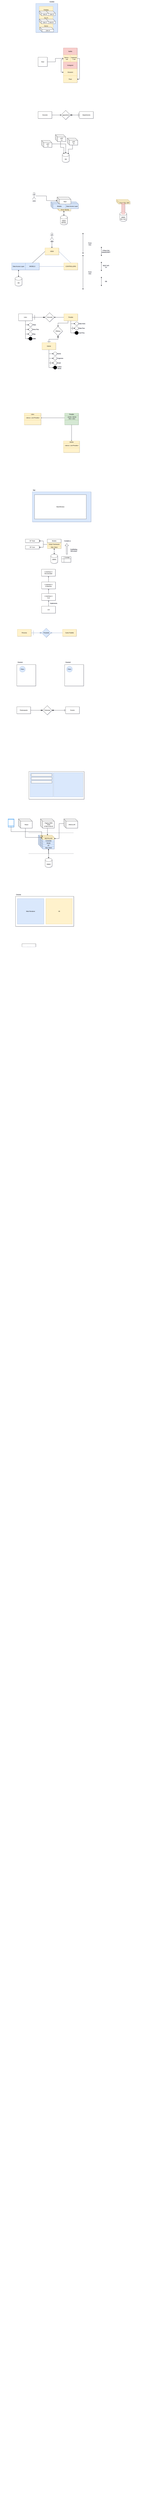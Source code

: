 <mxfile version="24.0.4" type="device" pages="2">
  <diagram name="Pagina-1" id="0EfOCAQR3e49fq5ZpURa">
    <mxGraphModel dx="1877" dy="621" grid="1" gridSize="10" guides="1" tooltips="1" connect="1" arrows="1" fold="1" page="1" pageScale="1" pageWidth="827" pageHeight="1169" math="0" shadow="1">
      <root>
        <mxCell id="0" />
        <mxCell id="1" parent="0" />
        <mxCell id="AyrXbchWp3lhUvtHm44d-313" value="" style="rounded=0;whiteSpace=wrap;html=1;fillColor=#fff2cc;strokeColor=#d6b656;" parent="1" vertex="1">
          <mxGeometry x="-22" y="20700" width="521" height="210" as="geometry" />
        </mxCell>
        <mxCell id="AyrXbchWp3lhUvtHm44d-286" value="" style="rounded=0;whiteSpace=wrap;html=1;fillColor=#dae8fc;strokeColor=#6c8ebf;" parent="1" vertex="1">
          <mxGeometry x="407.8" y="20200" width="100" height="400" as="geometry" />
        </mxCell>
        <mxCell id="AyrXbchWp3lhUvtHm44d-285" value="" style="rounded=0;whiteSpace=wrap;html=1;fillColor=#dae8fc;strokeColor=#6c8ebf;" parent="1" vertex="1">
          <mxGeometry x="220" y="20200" width="100" height="400" as="geometry" />
        </mxCell>
        <mxCell id="AyrXbchWp3lhUvtHm44d-224" value="&lt;div style=&quot;color: #cccccc;background-color: #1f1f1f;font-family: Consolas, &#39;Courier New&#39;, monospace;font-weight: normal;font-size: 14px;line-height: 19px;white-space: pre;&quot;&gt;&lt;div&gt;&lt;span style=&quot;color: #ce9178;&quot;&gt;Fine Programma&lt;/span&gt;&lt;/div&gt;&lt;/div&gt;" style="text;whiteSpace=wrap;html=1;" parent="1" vertex="1">
          <mxGeometry x="241" y="18920" width="160" height="40" as="geometry" />
        </mxCell>
        <mxCell id="AyrXbchWp3lhUvtHm44d-204" value="" style="rounded=0;whiteSpace=wrap;html=1;" parent="1" vertex="1">
          <mxGeometry x="205" y="18410" width="120" height="70" as="geometry" />
        </mxCell>
        <mxCell id="AyrXbchWp3lhUvtHm44d-103" value="Payload" style="shape=cube;whiteSpace=wrap;html=1;boundedLbl=1;backgroundOutline=1;darkOpacity=0.05;darkOpacity2=0.1;fillColor=#dae8fc;strokeColor=#6c8ebf;" parent="1" vertex="1">
          <mxGeometry x="121" y="14390" width="120" height="180" as="geometry" />
        </mxCell>
        <mxCell id="AyrXbchWp3lhUvtHm44d-102" value="Destinatario&lt;br&gt;Mittente&lt;br&gt;Messaggio" style="shape=cube;whiteSpace=wrap;html=1;boundedLbl=1;backgroundOutline=1;darkOpacity=0.05;darkOpacity2=0.1;fillColor=#fff2cc;strokeColor=#d6b656;" parent="1" vertex="1">
          <mxGeometry x="121" y="14340" width="120" height="70" as="geometry" />
        </mxCell>
        <mxCell id="hqeTqW3lYPPQxZRWPpD5-14" value="Driver MySQL" style="shape=cube;whiteSpace=wrap;html=1;boundedLbl=1;backgroundOutline=1;darkOpacity=0.05;darkOpacity2=0.1;fillColor=#fff2cc;strokeColor=#d6b656;" parent="1" vertex="1">
          <mxGeometry x="324" y="1820" width="120" height="40" as="geometry" />
        </mxCell>
        <mxCell id="hqeTqW3lYPPQxZRWPpD5-47" value="Data Access Layer" style="shape=cube;whiteSpace=wrap;html=1;boundedLbl=1;backgroundOutline=1;darkOpacity=0.05;darkOpacity2=0.1;fillColor=#dae8fc;strokeColor=#6c8ebf;" parent="1" vertex="1">
          <mxGeometry x="380" y="1780" width="130" height="60" as="geometry" />
        </mxCell>
        <mxCell id="hqeTqW3lYPPQxZRWPpD5-46" value="Models" style="shape=cube;whiteSpace=wrap;html=1;boundedLbl=1;backgroundOutline=1;darkOpacity=0.05;darkOpacity2=0.1;fillColor=#dae8fc;strokeColor=#6c8ebf;" parent="1" vertex="1">
          <mxGeometry x="270" y="1780" width="130" height="60" as="geometry" />
        </mxCell>
        <mxCell id="hqeTqW3lYPPQxZRWPpD5-10" value="Driver SQL SER" style="shape=cube;whiteSpace=wrap;html=1;boundedLbl=1;backgroundOutline=1;darkOpacity=0.05;darkOpacity2=0.1;fillColor=#fff2cc;strokeColor=#d6b656;" parent="1" vertex="1">
          <mxGeometry x="840" y="1760" width="120" height="40" as="geometry" />
        </mxCell>
        <mxCell id="pai5QwTEYk4hVWSBZo7t-10" value="Raggruppamento" style="rounded=0;whiteSpace=wrap;html=1;fillColor=#dae8fc;strokeColor=#6c8ebf;" parent="1" vertex="1">
          <mxGeometry x="140" y="65" width="190" height="250" as="geometry" />
        </mxCell>
        <mxCell id="pai5QwTEYk4hVWSBZo7t-6" value="Fantasy" style="rounded=0;whiteSpace=wrap;html=1;fillColor=#fff2cc;strokeColor=#d6b656;" parent="1" vertex="1">
          <mxGeometry x="170" y="90" width="120" height="60" as="geometry" />
        </mxCell>
        <mxCell id="pai5QwTEYk4hVWSBZo7t-7" value="Scy-Fi" style="rounded=0;whiteSpace=wrap;html=1;fillColor=#fff2cc;strokeColor=#d6b656;" parent="1" vertex="1">
          <mxGeometry x="170" y="160" width="120" height="60" as="geometry" />
        </mxCell>
        <mxCell id="pai5QwTEYk4hVWSBZo7t-8" value="Horror" style="rounded=0;whiteSpace=wrap;html=1;fillColor=#fff2cc;strokeColor=#d6b656;" parent="1" vertex="1">
          <mxGeometry x="170" y="230" width="120" height="60" as="geometry" />
        </mxCell>
        <mxCell id="pai5QwTEYk4hVWSBZo7t-11" value="risultato" style="text;html=1;align=center;verticalAlign=middle;whiteSpace=wrap;rounded=0;" parent="1" vertex="1">
          <mxGeometry x="250" y="35" width="60" height="30" as="geometry" />
        </mxCell>
        <mxCell id="pai5QwTEYk4hVWSBZo7t-1" value="Libro A" style="shape=cube;whiteSpace=wrap;html=1;boundedLbl=1;backgroundOutline=1;darkOpacity=0.05;darkOpacity2=0.1;" parent="1" vertex="1">
          <mxGeometry x="175" y="270" width="120" height="40" as="geometry" />
        </mxCell>
        <mxCell id="pai5QwTEYk4hVWSBZo7t-2" value="Libro B" style="shape=cube;whiteSpace=wrap;html=1;boundedLbl=1;backgroundOutline=1;darkOpacity=0.05;darkOpacity2=0.1;" parent="1" vertex="1">
          <mxGeometry x="220" y="200" width="90" height="40" as="geometry" />
        </mxCell>
        <mxCell id="pai5QwTEYk4hVWSBZo7t-4" value="Libro C" style="shape=cube;whiteSpace=wrap;html=1;boundedLbl=1;backgroundOutline=1;darkOpacity=0.05;darkOpacity2=0.1;" parent="1" vertex="1">
          <mxGeometry x="170" y="200" width="80" height="40" as="geometry" />
        </mxCell>
        <mxCell id="pai5QwTEYk4hVWSBZo7t-5" value="Libro D" style="shape=cube;whiteSpace=wrap;html=1;boundedLbl=1;backgroundOutline=1;darkOpacity=0.05;darkOpacity2=0.1;" parent="1" vertex="1">
          <mxGeometry x="230" y="130" width="80" height="40" as="geometry" />
        </mxCell>
        <mxCell id="pai5QwTEYk4hVWSBZo7t-9" value="Libro E" style="shape=cube;whiteSpace=wrap;html=1;boundedLbl=1;backgroundOutline=1;darkOpacity=0.05;darkOpacity2=0.1;" parent="1" vertex="1">
          <mxGeometry x="170" y="130" width="80" height="40" as="geometry" />
        </mxCell>
        <mxCell id="pai5QwTEYk4hVWSBZo7t-13" value="Netflix" style="rounded=0;whiteSpace=wrap;html=1;fillColor=#f8cecc;strokeColor=#b85450;" parent="1" vertex="1">
          <mxGeometry x="380" y="450" width="120" height="60" as="geometry" />
        </mxCell>
        <mxCell id="pai5QwTEYk4hVWSBZo7t-14" value="" style="rounded=0;whiteSpace=wrap;html=1;" parent="1" vertex="1">
          <mxGeometry x="380" y="510" width="120" height="60" as="geometry" />
        </mxCell>
        <mxCell id="pai5QwTEYk4hVWSBZo7t-15" value="Instagram" style="rounded=0;whiteSpace=wrap;html=1;fillColor=#f8cecc;strokeColor=#b85450;" parent="1" vertex="1">
          <mxGeometry x="380" y="570" width="120" height="60" as="geometry" />
        </mxCell>
        <mxCell id="pai5QwTEYk4hVWSBZo7t-16" value="Giovanni" style="rounded=0;whiteSpace=wrap;html=1;fillColor=#fff2cc;strokeColor=#d6b656;" parent="1" vertex="1">
          <mxGeometry x="380" y="630" width="120" height="60" as="geometry" />
        </mxCell>
        <mxCell id="pai5QwTEYk4hVWSBZo7t-17" value="Pace" style="rounded=0;whiteSpace=wrap;html=1;fillColor=#fff2cc;strokeColor=#d6b656;" parent="1" vertex="1">
          <mxGeometry x="380" y="690" width="120" height="60" as="geometry" />
        </mxCell>
        <mxCell id="pai5QwTEYk4hVWSBZo7t-20" style="edgeStyle=orthogonalEdgeStyle;rounded=0;orthogonalLoop=1;jettySize=auto;html=1;entryX=0;entryY=0.5;entryDx=0;entryDy=0;" parent="1" source="pai5QwTEYk4hVWSBZo7t-19" target="pai5QwTEYk4hVWSBZo7t-14" edge="1">
          <mxGeometry relative="1" as="geometry" />
        </mxCell>
        <mxCell id="pai5QwTEYk4hVWSBZo7t-19" value="Stud" style="whiteSpace=wrap;html=1;aspect=fixed;" parent="1" vertex="1">
          <mxGeometry x="160" y="530" width="80" height="80" as="geometry" />
        </mxCell>
        <mxCell id="pai5QwTEYk4hVWSBZo7t-23" style="edgeStyle=orthogonalEdgeStyle;rounded=0;orthogonalLoop=1;jettySize=auto;html=1;entryX=0;entryY=0.5;entryDx=0;entryDy=0;" parent="1" source="pai5QwTEYk4hVWSBZo7t-21" target="pai5QwTEYk4hVWSBZo7t-16" edge="1">
          <mxGeometry relative="1" as="geometry">
            <Array as="points">
              <mxPoint x="360" y="550" />
              <mxPoint x="360" y="660" />
            </Array>
          </mxGeometry>
        </mxCell>
        <mxCell id="pai5QwTEYk4hVWSBZo7t-21" value="Nome =&lt;br&gt;null" style="rounded=0;whiteSpace=wrap;html=1;fillColor=#fff2cc;strokeColor=#d6b656;" parent="1" vertex="1">
          <mxGeometry x="380" y="510" width="60" height="60" as="geometry" />
        </mxCell>
        <mxCell id="pai5QwTEYk4hVWSBZo7t-24" style="edgeStyle=orthogonalEdgeStyle;rounded=0;orthogonalLoop=1;jettySize=auto;html=1;entryX=1;entryY=0.5;entryDx=0;entryDy=0;" parent="1" source="pai5QwTEYk4hVWSBZo7t-22" target="pai5QwTEYk4hVWSBZo7t-17" edge="1">
          <mxGeometry relative="1" as="geometry">
            <Array as="points">
              <mxPoint x="520" y="540" />
              <mxPoint x="520" y="720" />
            </Array>
          </mxGeometry>
        </mxCell>
        <mxCell id="pai5QwTEYk4hVWSBZo7t-22" value="Cognome&lt;div&gt;= null&lt;/div&gt;" style="rounded=0;whiteSpace=wrap;html=1;fillColor=#fff2cc;strokeColor=#d6b656;" parent="1" vertex="1">
          <mxGeometry x="440" y="510" width="60" height="60" as="geometry" />
        </mxCell>
        <mxCell id="pai5QwTEYk4hVWSBZo7t-28" style="edgeStyle=orthogonalEdgeStyle;rounded=0;orthogonalLoop=1;jettySize=auto;html=1;entryX=0;entryY=0.5;entryDx=0;entryDy=0;" parent="1" source="pai5QwTEYk4hVWSBZo7t-25" target="pai5QwTEYk4hVWSBZo7t-27" edge="1">
          <mxGeometry relative="1" as="geometry" />
        </mxCell>
        <mxCell id="pai5QwTEYk4hVWSBZo7t-25" value="Docente" style="rounded=0;whiteSpace=wrap;html=1;" parent="1" vertex="1">
          <mxGeometry x="160" y="1000" width="120" height="60" as="geometry" />
        </mxCell>
        <mxCell id="pai5QwTEYk4hVWSBZo7t-29" style="edgeStyle=orthogonalEdgeStyle;rounded=0;orthogonalLoop=1;jettySize=auto;html=1;endArrow=doubleBlock;endFill=1;" parent="1" source="pai5QwTEYk4hVWSBZo7t-26" target="pai5QwTEYk4hVWSBZo7t-27" edge="1">
          <mxGeometry relative="1" as="geometry" />
        </mxCell>
        <mxCell id="pai5QwTEYk4hVWSBZo7t-26" value="Dipartimento" style="rounded=0;whiteSpace=wrap;html=1;" parent="1" vertex="1">
          <mxGeometry x="520" y="1000" width="120" height="60" as="geometry" />
        </mxCell>
        <mxCell id="pai5QwTEYk4hVWSBZo7t-27" value="appartiene" style="rhombus;whiteSpace=wrap;html=1;" parent="1" vertex="1">
          <mxGeometry x="360" y="990" width="80" height="80" as="geometry" />
        </mxCell>
        <mxCell id="pai5QwTEYk4hVWSBZo7t-30" value="" style="endArrow=none;html=1;rounded=0;" parent="1" edge="1">
          <mxGeometry width="50" height="50" relative="1" as="geometry">
            <mxPoint x="510" y="1050" as="sourcePoint" />
            <mxPoint x="510" y="1010" as="targetPoint" />
          </mxGeometry>
        </mxCell>
        <mxCell id="pai5QwTEYk4hVWSBZo7t-31" value="DB" style="shape=cylinder3;whiteSpace=wrap;html=1;boundedLbl=1;backgroundOutline=1;size=15;" parent="1" vertex="1">
          <mxGeometry x="370" y="1360" width="60" height="80" as="geometry" />
        </mxCell>
        <mxCell id="pai5QwTEYk4hVWSBZo7t-33" style="edgeStyle=orthogonalEdgeStyle;rounded=0;orthogonalLoop=1;jettySize=auto;html=1;" parent="1" source="pai5QwTEYk4hVWSBZo7t-32" target="pai5QwTEYk4hVWSBZo7t-31" edge="1">
          <mxGeometry relative="1" as="geometry" />
        </mxCell>
        <mxCell id="pai5QwTEYk4hVWSBZo7t-32" value="APP&lt;div&gt;C#&lt;/div&gt;" style="shape=cube;whiteSpace=wrap;html=1;boundedLbl=1;backgroundOutline=1;darkOpacity=0.05;darkOpacity2=0.1;" parent="1" vertex="1">
          <mxGeometry x="190" y="1250" width="90" height="60" as="geometry" />
        </mxCell>
        <mxCell id="pai5QwTEYk4hVWSBZo7t-34" value="APP&lt;div&gt;C#&lt;/div&gt;" style="shape=cube;whiteSpace=wrap;html=1;boundedLbl=1;backgroundOutline=1;darkOpacity=0.05;darkOpacity2=0.1;" parent="1" vertex="1">
          <mxGeometry x="414" y="1230" width="90" height="60" as="geometry" />
        </mxCell>
        <mxCell id="pai5QwTEYk4hVWSBZo7t-35" value="APP&lt;div&gt;C#&lt;/div&gt;" style="shape=cube;whiteSpace=wrap;html=1;boundedLbl=1;backgroundOutline=1;darkOpacity=0.05;darkOpacity2=0.1;" parent="1" vertex="1">
          <mxGeometry x="310" y="1200" width="90" height="60" as="geometry" />
        </mxCell>
        <mxCell id="pai5QwTEYk4hVWSBZo7t-36" style="edgeStyle=orthogonalEdgeStyle;rounded=0;orthogonalLoop=1;jettySize=auto;html=1;entryX=0.233;entryY=0.079;entryDx=0;entryDy=0;entryPerimeter=0;" parent="1" source="pai5QwTEYk4hVWSBZo7t-35" target="pai5QwTEYk4hVWSBZo7t-31" edge="1">
          <mxGeometry relative="1" as="geometry" />
        </mxCell>
        <mxCell id="pai5QwTEYk4hVWSBZo7t-37" style="edgeStyle=orthogonalEdgeStyle;rounded=0;orthogonalLoop=1;jettySize=auto;html=1;entryX=0.873;entryY=0.102;entryDx=0;entryDy=0;entryPerimeter=0;" parent="1" source="pai5QwTEYk4hVWSBZo7t-34" target="pai5QwTEYk4hVWSBZo7t-31" edge="1">
          <mxGeometry relative="1" as="geometry" />
        </mxCell>
        <mxCell id="hqeTqW3lYPPQxZRWPpD5-1" value="DBMS&lt;div&gt;SQL Serv.&lt;/div&gt;" style="shape=cylinder3;whiteSpace=wrap;html=1;boundedLbl=1;backgroundOutline=1;size=15;" parent="1" vertex="1">
          <mxGeometry x="870" y="1870" width="60" height="80" as="geometry" />
        </mxCell>
        <mxCell id="hqeTqW3lYPPQxZRWPpD5-2" value="Main" style="shape=cube;whiteSpace=wrap;html=1;boundedLbl=1;backgroundOutline=1;darkOpacity=0.05;darkOpacity2=0.1;" parent="1" vertex="1">
          <mxGeometry x="325" y="1740" width="120" height="60" as="geometry" />
        </mxCell>
        <mxCell id="hqeTqW3lYPPQxZRWPpD5-7" value="UGO" style="shape=umlActor;verticalLabelPosition=bottom;verticalAlign=top;html=1;outlineConnect=0;" parent="1" vertex="1">
          <mxGeometry x="110" y="1700" width="30" height="60" as="geometry" />
        </mxCell>
        <mxCell id="hqeTqW3lYPPQxZRWPpD5-8" style="edgeStyle=orthogonalEdgeStyle;rounded=0;orthogonalLoop=1;jettySize=auto;html=1;entryX=0;entryY=0;entryDx=0;entryDy=30;entryPerimeter=0;" parent="1" source="hqeTqW3lYPPQxZRWPpD5-7" target="hqeTqW3lYPPQxZRWPpD5-2" edge="1">
          <mxGeometry relative="1" as="geometry" />
        </mxCell>
        <mxCell id="hqeTqW3lYPPQxZRWPpD5-13" value="DBMS&lt;br&gt;MySQL" style="shape=cylinder3;whiteSpace=wrap;html=1;boundedLbl=1;backgroundOutline=1;size=15;" parent="1" vertex="1">
          <mxGeometry x="354" y="1900" width="60" height="80" as="geometry" />
        </mxCell>
        <mxCell id="hqeTqW3lYPPQxZRWPpD5-15" style="edgeStyle=orthogonalEdgeStyle;rounded=0;orthogonalLoop=1;jettySize=auto;html=1;entryX=0.5;entryY=0;entryDx=0;entryDy=0;entryPerimeter=0;" parent="1" source="hqeTqW3lYPPQxZRWPpD5-14" target="hqeTqW3lYPPQxZRWPpD5-13" edge="1">
          <mxGeometry relative="1" as="geometry" />
        </mxCell>
        <mxCell id="hqeTqW3lYPPQxZRWPpD5-16" style="edgeStyle=orthogonalEdgeStyle;rounded=0;orthogonalLoop=1;jettySize=auto;html=1;entryX=0.5;entryY=1.001;entryDx=0;entryDy=0;entryPerimeter=0;" parent="1" source="hqeTqW3lYPPQxZRWPpD5-13" target="hqeTqW3lYPPQxZRWPpD5-14" edge="1">
          <mxGeometry relative="1" as="geometry" />
        </mxCell>
        <mxCell id="hqeTqW3lYPPQxZRWPpD5-17" value="VIEW" style="rounded=0;whiteSpace=wrap;html=1;fillColor=#fff2cc;strokeColor=#d6b656;" parent="1" vertex="1">
          <mxGeometry x="220" y="2180" width="120" height="60" as="geometry" />
        </mxCell>
        <mxCell id="hqeTqW3lYPPQxZRWPpD5-18" value="CONTROLLERS" style="rounded=0;whiteSpace=wrap;html=1;fillColor=#fff2cc;strokeColor=#d6b656;" parent="1" vertex="1">
          <mxGeometry x="384" y="2310" width="120" height="60" as="geometry" />
        </mxCell>
        <mxCell id="hqeTqW3lYPPQxZRWPpD5-19" value="MODELS" style="rounded=0;whiteSpace=wrap;html=1;fillColor=#dae8fc;strokeColor=#6c8ebf;" parent="1" vertex="1">
          <mxGeometry x="50" y="2310" width="120" height="60" as="geometry" />
        </mxCell>
        <mxCell id="hqeTqW3lYPPQxZRWPpD5-50" style="edgeStyle=orthogonalEdgeStyle;rounded=0;orthogonalLoop=1;jettySize=auto;html=1;entryX=0.5;entryY=1;entryDx=0;entryDy=0;" parent="1" source="hqeTqW3lYPPQxZRWPpD5-20" target="hqeTqW3lYPPQxZRWPpD5-48" edge="1">
          <mxGeometry relative="1" as="geometry" />
        </mxCell>
        <mxCell id="hqeTqW3lYPPQxZRWPpD5-20" value="DB" style="shape=cylinder3;whiteSpace=wrap;html=1;boundedLbl=1;backgroundOutline=1;size=15;" parent="1" vertex="1">
          <mxGeometry x="-40" y="2430" width="60" height="80" as="geometry" />
        </mxCell>
        <mxCell id="hqeTqW3lYPPQxZRWPpD5-22" style="edgeStyle=orthogonalEdgeStyle;rounded=0;orthogonalLoop=1;jettySize=auto;html=1;entryX=0.5;entryY=0;entryDx=0;entryDy=0;" parent="1" source="hqeTqW3lYPPQxZRWPpD5-21" target="hqeTqW3lYPPQxZRWPpD5-17" edge="1">
          <mxGeometry relative="1" as="geometry" />
        </mxCell>
        <mxCell id="hqeTqW3lYPPQxZRWPpD5-21" value="UGO" style="shape=umlActor;verticalLabelPosition=bottom;verticalAlign=top;html=1;outlineConnect=0;" parent="1" vertex="1">
          <mxGeometry x="265" y="2050" width="30" height="60" as="geometry" />
        </mxCell>
        <mxCell id="hqeTqW3lYPPQxZRWPpD5-29" value="" style="endArrow=none;html=1;rounded=0;entryX=0.5;entryY=0;entryDx=0;entryDy=0;fillColor=#dae8fc;strokeColor=#6c8ebf;" parent="1" target="hqeTqW3lYPPQxZRWPpD5-18" edge="1">
          <mxGeometry width="50" height="50" relative="1" as="geometry">
            <mxPoint x="340" y="2210" as="sourcePoint" />
            <mxPoint x="390" y="2160" as="targetPoint" />
          </mxGeometry>
        </mxCell>
        <mxCell id="hqeTqW3lYPPQxZRWPpD5-30" value="" style="endArrow=none;html=1;rounded=0;entryX=0;entryY=0.5;entryDx=0;entryDy=0;exitX=1;exitY=0.5;exitDx=0;exitDy=0;fillColor=#dae8fc;strokeColor=#6c8ebf;" parent="1" source="hqeTqW3lYPPQxZRWPpD5-19" target="hqeTqW3lYPPQxZRWPpD5-18" edge="1">
          <mxGeometry width="50" height="50" relative="1" as="geometry">
            <mxPoint x="350" y="2220" as="sourcePoint" />
            <mxPoint x="454" y="2320" as="targetPoint" />
          </mxGeometry>
        </mxCell>
        <mxCell id="hqeTqW3lYPPQxZRWPpD5-31" value="" style="endArrow=none;html=1;rounded=0;entryX=0;entryY=0.5;entryDx=0;entryDy=0;exitX=0.5;exitY=0;exitDx=0;exitDy=0;" parent="1" source="hqeTqW3lYPPQxZRWPpD5-19" target="hqeTqW3lYPPQxZRWPpD5-17" edge="1">
          <mxGeometry width="50" height="50" relative="1" as="geometry">
            <mxPoint x="180" y="2350" as="sourcePoint" />
            <mxPoint x="394" y="2350" as="targetPoint" />
          </mxGeometry>
        </mxCell>
        <mxCell id="hqeTqW3lYPPQxZRWPpD5-43" value="" style="shape=cylinder3;whiteSpace=wrap;html=1;boundedLbl=1;backgroundOutline=1;size=7.172;opacity=80;fillColor=#f8cecc;strokeColor=#b85450;" parent="1" vertex="1">
          <mxGeometry x="885" y="1790" width="30" height="100" as="geometry" />
        </mxCell>
        <mxCell id="hqeTqW3lYPPQxZRWPpD5-49" style="edgeStyle=orthogonalEdgeStyle;rounded=0;orthogonalLoop=1;jettySize=auto;html=1;" parent="1" source="hqeTqW3lYPPQxZRWPpD5-48" target="hqeTqW3lYPPQxZRWPpD5-20" edge="1">
          <mxGeometry relative="1" as="geometry" />
        </mxCell>
        <mxCell id="hqeTqW3lYPPQxZRWPpD5-48" value="Data Access Layer" style="rounded=0;whiteSpace=wrap;html=1;fillColor=#dae8fc;strokeColor=#6c8ebf;" parent="1" vertex="1">
          <mxGeometry x="-70" y="2310" width="120" height="60" as="geometry" />
        </mxCell>
        <mxCell id="hqeTqW3lYPPQxZRWPpD5-104" style="edgeStyle=orthogonalEdgeStyle;rounded=0;orthogonalLoop=1;jettySize=auto;html=1;entryX=0;entryY=0.5;entryDx=0;entryDy=0;" parent="1" source="hqeTqW3lYPPQxZRWPpD5-51" target="hqeTqW3lYPPQxZRWPpD5-96" edge="1">
          <mxGeometry relative="1" as="geometry" />
        </mxCell>
        <mxCell id="hqeTqW3lYPPQxZRWPpD5-105" style="edgeStyle=orthogonalEdgeStyle;rounded=0;orthogonalLoop=1;jettySize=auto;html=1;entryX=0;entryY=0.5;entryDx=0;entryDy=0;" parent="1" source="hqeTqW3lYPPQxZRWPpD5-51" target="hqeTqW3lYPPQxZRWPpD5-98" edge="1">
          <mxGeometry relative="1" as="geometry" />
        </mxCell>
        <mxCell id="hqeTqW3lYPPQxZRWPpD5-106" style="edgeStyle=orthogonalEdgeStyle;rounded=0;orthogonalLoop=1;jettySize=auto;html=1;entryX=0;entryY=0.5;entryDx=0;entryDy=0;" parent="1" source="hqeTqW3lYPPQxZRWPpD5-51" target="hqeTqW3lYPPQxZRWPpD5-100" edge="1">
          <mxGeometry relative="1" as="geometry" />
        </mxCell>
        <mxCell id="hqeTqW3lYPPQxZRWPpD5-107" style="edgeStyle=orthogonalEdgeStyle;rounded=0;orthogonalLoop=1;jettySize=auto;html=1;entryX=0;entryY=0.5;entryDx=0;entryDy=0;" parent="1" source="hqeTqW3lYPPQxZRWPpD5-51" target="hqeTqW3lYPPQxZRWPpD5-102" edge="1">
          <mxGeometry relative="1" as="geometry" />
        </mxCell>
        <mxCell id="hqeTqW3lYPPQxZRWPpD5-119" style="edgeStyle=orthogonalEdgeStyle;rounded=0;orthogonalLoop=1;jettySize=auto;html=1;entryX=0;entryY=0.5;entryDx=0;entryDy=0;endArrow=doubleBlock;endFill=1;" parent="1" source="hqeTqW3lYPPQxZRWPpD5-51" target="hqeTqW3lYPPQxZRWPpD5-118" edge="1">
          <mxGeometry relative="1" as="geometry" />
        </mxCell>
        <mxCell id="hqeTqW3lYPPQxZRWPpD5-51" value="Libro" style="rounded=0;whiteSpace=wrap;html=1;" parent="1" vertex="1">
          <mxGeometry x="-10" y="2750" width="120" height="60" as="geometry" />
        </mxCell>
        <mxCell id="hqeTqW3lYPPQxZRWPpD5-114" style="edgeStyle=orthogonalEdgeStyle;rounded=0;orthogonalLoop=1;jettySize=auto;html=1;entryX=0;entryY=0.5;entryDx=0;entryDy=0;" parent="1" source="hqeTqW3lYPPQxZRWPpD5-52" target="hqeTqW3lYPPQxZRWPpD5-108" edge="1">
          <mxGeometry relative="1" as="geometry" />
        </mxCell>
        <mxCell id="hqeTqW3lYPPQxZRWPpD5-115" style="edgeStyle=orthogonalEdgeStyle;rounded=0;orthogonalLoop=1;jettySize=auto;html=1;entryX=0;entryY=0.5;entryDx=0;entryDy=0;" parent="1" source="hqeTqW3lYPPQxZRWPpD5-52" target="hqeTqW3lYPPQxZRWPpD5-110" edge="1">
          <mxGeometry relative="1" as="geometry" />
        </mxCell>
        <mxCell id="hqeTqW3lYPPQxZRWPpD5-116" style="edgeStyle=orthogonalEdgeStyle;rounded=0;orthogonalLoop=1;jettySize=auto;html=1;entryX=0;entryY=0.5;entryDx=0;entryDy=0;" parent="1" source="hqeTqW3lYPPQxZRWPpD5-52" target="hqeTqW3lYPPQxZRWPpD5-112" edge="1">
          <mxGeometry relative="1" as="geometry" />
        </mxCell>
        <mxCell id="hqeTqW3lYPPQxZRWPpD5-121" style="edgeStyle=orthogonalEdgeStyle;rounded=0;orthogonalLoop=1;jettySize=auto;html=1;entryX=1;entryY=0.5;entryDx=0;entryDy=0;" parent="1" source="hqeTqW3lYPPQxZRWPpD5-52" target="hqeTqW3lYPPQxZRWPpD5-118" edge="1">
          <mxGeometry relative="1" as="geometry" />
        </mxCell>
        <mxCell id="hqeTqW3lYPPQxZRWPpD5-125" style="edgeStyle=orthogonalEdgeStyle;rounded=0;orthogonalLoop=1;jettySize=auto;html=1;entryX=0.5;entryY=0;entryDx=0;entryDy=0;" parent="1" source="hqeTqW3lYPPQxZRWPpD5-52" target="hqeTqW3lYPPQxZRWPpD5-122" edge="1">
          <mxGeometry relative="1" as="geometry">
            <Array as="points">
              <mxPoint x="420" y="2830" />
              <mxPoint x="333" y="2830" />
            </Array>
          </mxGeometry>
        </mxCell>
        <mxCell id="hqeTqW3lYPPQxZRWPpD5-52" value="Prestito" style="rounded=0;whiteSpace=wrap;html=1;fillColor=#fff2cc;strokeColor=#d6b656;" parent="1" vertex="1">
          <mxGeometry x="384" y="2750" width="120" height="60" as="geometry" />
        </mxCell>
        <mxCell id="hqeTqW3lYPPQxZRWPpD5-62" style="edgeStyle=orthogonalEdgeStyle;rounded=0;orthogonalLoop=1;jettySize=auto;html=1;entryX=0;entryY=0.5;entryDx=0;entryDy=0;" parent="1" source="hqeTqW3lYPPQxZRWPpD5-53" target="hqeTqW3lYPPQxZRWPpD5-54" edge="1">
          <mxGeometry relative="1" as="geometry" />
        </mxCell>
        <mxCell id="hqeTqW3lYPPQxZRWPpD5-63" style="edgeStyle=orthogonalEdgeStyle;rounded=0;orthogonalLoop=1;jettySize=auto;html=1;entryX=0;entryY=0.5;entryDx=0;entryDy=0;" parent="1" source="hqeTqW3lYPPQxZRWPpD5-53" target="hqeTqW3lYPPQxZRWPpD5-56" edge="1">
          <mxGeometry relative="1" as="geometry" />
        </mxCell>
        <mxCell id="hqeTqW3lYPPQxZRWPpD5-64" style="edgeStyle=orthogonalEdgeStyle;rounded=0;orthogonalLoop=1;jettySize=auto;html=1;entryX=0;entryY=0.5;entryDx=0;entryDy=0;" parent="1" source="hqeTqW3lYPPQxZRWPpD5-53" target="hqeTqW3lYPPQxZRWPpD5-58" edge="1">
          <mxGeometry relative="1" as="geometry" />
        </mxCell>
        <mxCell id="hqeTqW3lYPPQxZRWPpD5-65" style="edgeStyle=orthogonalEdgeStyle;rounded=0;orthogonalLoop=1;jettySize=auto;html=1;entryX=0;entryY=0.5;entryDx=0;entryDy=0;" parent="1" source="hqeTqW3lYPPQxZRWPpD5-53" target="hqeTqW3lYPPQxZRWPpD5-60" edge="1">
          <mxGeometry relative="1" as="geometry" />
        </mxCell>
        <mxCell id="hqeTqW3lYPPQxZRWPpD5-123" style="edgeStyle=orthogonalEdgeStyle;rounded=0;orthogonalLoop=1;jettySize=auto;html=1;entryX=0.5;entryY=1;entryDx=0;entryDy=0;endArrow=doubleBlock;endFill=1;" parent="1" source="hqeTqW3lYPPQxZRWPpD5-53" target="hqeTqW3lYPPQxZRWPpD5-122" edge="1">
          <mxGeometry relative="1" as="geometry" />
        </mxCell>
        <mxCell id="hqeTqW3lYPPQxZRWPpD5-53" value="Utente" style="rounded=0;whiteSpace=wrap;html=1;fillColor=#fff2cc;strokeColor=#d6b656;" parent="1" vertex="1">
          <mxGeometry x="194" y="3000" width="120" height="60" as="geometry" />
        </mxCell>
        <mxCell id="hqeTqW3lYPPQxZRWPpD5-54" value="" style="ellipse;whiteSpace=wrap;html=1;aspect=fixed;" parent="1" vertex="1">
          <mxGeometry x="293" y="3080" width="30" height="30" as="geometry" />
        </mxCell>
        <mxCell id="hqeTqW3lYPPQxZRWPpD5-55" value="Nome" style="text;html=1;align=left;verticalAlign=middle;whiteSpace=wrap;rounded=0;" parent="1" vertex="1">
          <mxGeometry x="324" y="3080" width="60" height="30" as="geometry" />
        </mxCell>
        <mxCell id="hqeTqW3lYPPQxZRWPpD5-56" value="" style="ellipse;whiteSpace=wrap;html=1;aspect=fixed;" parent="1" vertex="1">
          <mxGeometry x="293" y="3120" width="30" height="30" as="geometry" />
        </mxCell>
        <mxCell id="hqeTqW3lYPPQxZRWPpD5-57" value="Cognome" style="text;html=1;align=left;verticalAlign=middle;whiteSpace=wrap;rounded=0;" parent="1" vertex="1">
          <mxGeometry x="324" y="3120" width="60" height="30" as="geometry" />
        </mxCell>
        <mxCell id="hqeTqW3lYPPQxZRWPpD5-58" value="" style="ellipse;whiteSpace=wrap;html=1;aspect=fixed;" parent="1" vertex="1">
          <mxGeometry x="293" y="3160" width="30" height="30" as="geometry" />
        </mxCell>
        <mxCell id="hqeTqW3lYPPQxZRWPpD5-59" value="Email" style="text;html=1;align=left;verticalAlign=middle;whiteSpace=wrap;rounded=0;" parent="1" vertex="1">
          <mxGeometry x="324" y="3160" width="60" height="30" as="geometry" />
        </mxCell>
        <mxCell id="hqeTqW3lYPPQxZRWPpD5-60" value="" style="ellipse;whiteSpace=wrap;html=1;aspect=fixed;fillColor=#000000;" parent="1" vertex="1">
          <mxGeometry x="293" y="3200" width="30" height="30" as="geometry" />
        </mxCell>
        <mxCell id="hqeTqW3lYPPQxZRWPpD5-61" value="Codice Utente" style="text;html=1;align=left;verticalAlign=middle;whiteSpace=wrap;rounded=0;" parent="1" vertex="1">
          <mxGeometry x="324" y="3200" width="60" height="30" as="geometry" />
        </mxCell>
        <mxCell id="hqeTqW3lYPPQxZRWPpD5-66" value="" style="endArrow=none;html=1;rounded=0;" parent="1" edge="1">
          <mxGeometry width="50" height="50" relative="1" as="geometry">
            <mxPoint x="269" y="3190" as="sourcePoint" />
            <mxPoint x="269" y="3160" as="targetPoint" />
          </mxGeometry>
        </mxCell>
        <mxCell id="hqeTqW3lYPPQxZRWPpD5-96" value="" style="ellipse;whiteSpace=wrap;html=1;aspect=fixed;" parent="1" vertex="1">
          <mxGeometry x="79" y="2830" width="30" height="30" as="geometry" />
        </mxCell>
        <mxCell id="hqeTqW3lYPPQxZRWPpD5-97" value="Titolo" style="text;html=1;align=left;verticalAlign=middle;whiteSpace=wrap;rounded=0;" parent="1" vertex="1">
          <mxGeometry x="110" y="2830" width="60" height="30" as="geometry" />
        </mxCell>
        <mxCell id="hqeTqW3lYPPQxZRWPpD5-98" value="" style="ellipse;whiteSpace=wrap;html=1;aspect=fixed;" parent="1" vertex="1">
          <mxGeometry x="79" y="2870" width="30" height="30" as="geometry" />
        </mxCell>
        <mxCell id="hqeTqW3lYPPQxZRWPpD5-99" value="Anno Pub." style="text;html=1;align=left;verticalAlign=middle;whiteSpace=wrap;rounded=0;" parent="1" vertex="1">
          <mxGeometry x="110" y="2870" width="60" height="30" as="geometry" />
        </mxCell>
        <mxCell id="hqeTqW3lYPPQxZRWPpD5-100" value="" style="ellipse;whiteSpace=wrap;html=1;aspect=fixed;" parent="1" vertex="1">
          <mxGeometry x="79" y="2910" width="30" height="30" as="geometry" />
        </mxCell>
        <mxCell id="hqeTqW3lYPPQxZRWPpD5-101" value="Disp." style="text;html=1;align=left;verticalAlign=middle;whiteSpace=wrap;rounded=0;" parent="1" vertex="1">
          <mxGeometry x="110" y="2910" width="60" height="30" as="geometry" />
        </mxCell>
        <mxCell id="hqeTqW3lYPPQxZRWPpD5-102" value="" style="ellipse;whiteSpace=wrap;html=1;aspect=fixed;fillColor=#000000;" parent="1" vertex="1">
          <mxGeometry x="79" y="2950" width="30" height="30" as="geometry" />
        </mxCell>
        <mxCell id="hqeTqW3lYPPQxZRWPpD5-103" value="ISBN" style="text;html=1;align=left;verticalAlign=middle;whiteSpace=wrap;rounded=0;" parent="1" vertex="1">
          <mxGeometry x="110" y="2950" width="60" height="30" as="geometry" />
        </mxCell>
        <mxCell id="hqeTqW3lYPPQxZRWPpD5-108" value="" style="ellipse;whiteSpace=wrap;html=1;aspect=fixed;" parent="1" vertex="1">
          <mxGeometry x="480" y="2820" width="30" height="30" as="geometry" />
        </mxCell>
        <mxCell id="hqeTqW3lYPPQxZRWPpD5-109" value="Data Inizio" style="text;html=1;align=left;verticalAlign=middle;whiteSpace=wrap;rounded=0;" parent="1" vertex="1">
          <mxGeometry x="511" y="2820" width="60" height="30" as="geometry" />
        </mxCell>
        <mxCell id="hqeTqW3lYPPQxZRWPpD5-110" value="" style="ellipse;whiteSpace=wrap;html=1;aspect=fixed;" parent="1" vertex="1">
          <mxGeometry x="480" y="2860" width="30" height="30" as="geometry" />
        </mxCell>
        <mxCell id="hqeTqW3lYPPQxZRWPpD5-111" value="Data Fine" style="text;html=1;align=left;verticalAlign=middle;whiteSpace=wrap;rounded=0;" parent="1" vertex="1">
          <mxGeometry x="511" y="2860" width="60" height="30" as="geometry" />
        </mxCell>
        <mxCell id="hqeTqW3lYPPQxZRWPpD5-112" value="" style="ellipse;whiteSpace=wrap;html=1;aspect=fixed;fillColor=#000000;" parent="1" vertex="1">
          <mxGeometry x="480" y="2900" width="30" height="30" as="geometry" />
        </mxCell>
        <mxCell id="hqeTqW3lYPPQxZRWPpD5-113" value="Cod Pres." style="text;html=1;align=left;verticalAlign=middle;whiteSpace=wrap;rounded=0;" parent="1" vertex="1">
          <mxGeometry x="511" y="2900" width="60" height="30" as="geometry" />
        </mxCell>
        <mxCell id="hqeTqW3lYPPQxZRWPpD5-117" value="" style="endArrow=none;html=1;rounded=0;" parent="1" edge="1">
          <mxGeometry width="50" height="50" relative="1" as="geometry">
            <mxPoint x="460" y="2890" as="sourcePoint" />
            <mxPoint x="460" y="2860" as="targetPoint" />
          </mxGeometry>
        </mxCell>
        <mxCell id="hqeTqW3lYPPQxZRWPpD5-118" value="Coinvolto" style="rhombus;whiteSpace=wrap;html=1;" parent="1" vertex="1">
          <mxGeometry x="220" y="2740" width="80" height="80" as="geometry" />
        </mxCell>
        <mxCell id="hqeTqW3lYPPQxZRWPpD5-120" value="" style="endArrow=none;html=1;rounded=0;" parent="1" edge="1">
          <mxGeometry width="50" height="50" relative="1" as="geometry">
            <mxPoint x="130" y="2800" as="sourcePoint" />
            <mxPoint x="130" y="2760" as="targetPoint" />
          </mxGeometry>
        </mxCell>
        <mxCell id="hqeTqW3lYPPQxZRWPpD5-122" value="Effettua" style="rhombus;whiteSpace=wrap;html=1;" parent="1" vertex="1">
          <mxGeometry x="293" y="2860" width="80" height="80" as="geometry" />
        </mxCell>
        <mxCell id="hqeTqW3lYPPQxZRWPpD5-126" value="" style="endArrow=none;html=1;rounded=0;" parent="1" edge="1">
          <mxGeometry width="50" height="50" relative="1" as="geometry">
            <mxPoint x="240" y="2990" as="sourcePoint" />
            <mxPoint x="270" y="2990" as="targetPoint" />
          </mxGeometry>
        </mxCell>
        <mxCell id="hqeTqW3lYPPQxZRWPpD5-127" value="Libro" style="rounded=0;whiteSpace=wrap;html=1;fillColor=#fff2cc;strokeColor=#d6b656;" parent="1" vertex="1">
          <mxGeometry x="40" y="3610" width="145" height="20" as="geometry" />
        </mxCell>
        <mxCell id="hqeTqW3lYPPQxZRWPpD5-128" value="- elenco: List&amp;lt;Prestito&amp;gt;" style="rounded=0;whiteSpace=wrap;html=1;fillColor=#fff2cc;strokeColor=#d6b656;" parent="1" vertex="1">
          <mxGeometry x="40" y="3630" width="145" height="40" as="geometry" />
        </mxCell>
        <mxCell id="hqeTqW3lYPPQxZRWPpD5-129" value="" style="rounded=0;whiteSpace=wrap;html=1;fillColor=#fff2cc;strokeColor=#d6b656;" parent="1" vertex="1">
          <mxGeometry x="40" y="3670" width="145" height="40" as="geometry" />
        </mxCell>
        <mxCell id="hqeTqW3lYPPQxZRWPpD5-130" value="Prestito" style="rounded=0;whiteSpace=wrap;html=1;fillColor=#d5e8d4;strokeColor=#82b366;" parent="1" vertex="1">
          <mxGeometry x="391" y="3610" width="120" height="20" as="geometry" />
        </mxCell>
        <mxCell id="hqeTqW3lYPPQxZRWPpD5-137" style="edgeStyle=orthogonalEdgeStyle;rounded=0;orthogonalLoop=1;jettySize=auto;html=1;entryX=1;entryY=0.5;entryDx=0;entryDy=0;endArrow=diamondThin;endFill=0;" parent="1" source="hqeTqW3lYPPQxZRWPpD5-131" target="hqeTqW3lYPPQxZRWPpD5-128" edge="1">
          <mxGeometry relative="1" as="geometry" />
        </mxCell>
        <mxCell id="hqeTqW3lYPPQxZRWPpD5-131" value="- utente: Utente&lt;div&gt;- libro: Libro&lt;/div&gt;" style="rounded=0;whiteSpace=wrap;html=1;fillColor=#d5e8d4;strokeColor=#82b366;" parent="1" vertex="1">
          <mxGeometry x="391" y="3630" width="120" height="40" as="geometry" />
        </mxCell>
        <mxCell id="hqeTqW3lYPPQxZRWPpD5-136" style="edgeStyle=orthogonalEdgeStyle;rounded=0;orthogonalLoop=1;jettySize=auto;html=1;entryX=0.5;entryY=0;entryDx=0;entryDy=0;endArrow=diamond;endFill=0;" parent="1" source="hqeTqW3lYPPQxZRWPpD5-132" target="hqeTqW3lYPPQxZRWPpD5-133" edge="1">
          <mxGeometry relative="1" as="geometry" />
        </mxCell>
        <mxCell id="hqeTqW3lYPPQxZRWPpD5-132" value="" style="rounded=0;whiteSpace=wrap;html=1;fillColor=#d5e8d4;strokeColor=#82b366;" parent="1" vertex="1">
          <mxGeometry x="391" y="3670" width="120" height="40" as="geometry" />
        </mxCell>
        <mxCell id="hqeTqW3lYPPQxZRWPpD5-133" value="Utente" style="rounded=0;whiteSpace=wrap;html=1;fillColor=#fff2cc;strokeColor=#d6b656;" parent="1" vertex="1">
          <mxGeometry x="381" y="3850" width="139" height="20" as="geometry" />
        </mxCell>
        <mxCell id="hqeTqW3lYPPQxZRWPpD5-134" value="- elenco: List&amp;lt;Prestito&amp;gt;" style="rounded=0;whiteSpace=wrap;html=1;fillColor=#fff2cc;strokeColor=#d6b656;" parent="1" vertex="1">
          <mxGeometry x="381" y="3870" width="139" height="40" as="geometry" />
        </mxCell>
        <mxCell id="hqeTqW3lYPPQxZRWPpD5-135" value="" style="rounded=0;whiteSpace=wrap;html=1;fillColor=#fff2cc;strokeColor=#d6b656;" parent="1" vertex="1">
          <mxGeometry x="381" y="3910" width="139" height="40" as="geometry" />
        </mxCell>
        <mxCell id="4vf7jH8zx6sbUnVz2sLI-1" value="" style="rounded=0;whiteSpace=wrap;html=1;fillColor=#dae8fc;strokeColor=#6c8ebf;" parent="1" vertex="1">
          <mxGeometry x="110" y="4290" width="510" height="260" as="geometry" />
        </mxCell>
        <mxCell id="4vf7jH8zx6sbUnVz2sLI-2" value="App" style="text;html=1;align=center;verticalAlign=middle;whiteSpace=wrap;rounded=0;" parent="1" vertex="1">
          <mxGeometry x="95" y="4260" width="60" height="30" as="geometry" />
        </mxCell>
        <mxCell id="4vf7jH8zx6sbUnVz2sLI-3" value="MainWindow" style="rounded=0;whiteSpace=wrap;html=1;" parent="1" vertex="1">
          <mxGeometry x="129" y="4315" width="450" height="210" as="geometry" />
        </mxCell>
        <mxCell id="4vf7jH8zx6sbUnVz2sLI-4" value="" style="endArrow=classic;startArrow=classic;html=1;rounded=0;" parent="1" edge="1">
          <mxGeometry width="50" height="50" relative="1" as="geometry">
            <mxPoint x="550" y="2230" as="sourcePoint" />
            <mxPoint x="550" y="2050" as="targetPoint" />
          </mxGeometry>
        </mxCell>
        <mxCell id="4vf7jH8zx6sbUnVz2sLI-5" value="Front&lt;br&gt;End" style="text;html=1;align=center;verticalAlign=middle;whiteSpace=wrap;rounded=0;" parent="1" vertex="1">
          <mxGeometry x="580" y="2130" width="60" height="30" as="geometry" />
        </mxCell>
        <mxCell id="4vf7jH8zx6sbUnVz2sLI-6" value="" style="endArrow=classic;startArrow=classic;html=1;rounded=0;" parent="1" edge="1">
          <mxGeometry width="50" height="50" relative="1" as="geometry">
            <mxPoint x="550" y="2540" as="sourcePoint" />
            <mxPoint x="550" y="2240" as="targetPoint" />
          </mxGeometry>
        </mxCell>
        <mxCell id="4vf7jH8zx6sbUnVz2sLI-7" value="Front&lt;br&gt;End" style="text;html=1;align=center;verticalAlign=middle;whiteSpace=wrap;rounded=0;" parent="1" vertex="1">
          <mxGeometry x="580" y="2380" width="60" height="30" as="geometry" />
        </mxCell>
        <mxCell id="4vf7jH8zx6sbUnVz2sLI-8" value="" style="endArrow=classic;startArrow=classic;html=1;rounded=0;" parent="1" edge="1">
          <mxGeometry width="50" height="50" relative="1" as="geometry">
            <mxPoint x="710" y="2250" as="sourcePoint" />
            <mxPoint x="710" y="2170" as="targetPoint" />
          </mxGeometry>
        </mxCell>
        <mxCell id="4vf7jH8zx6sbUnVz2sLI-9" value="HTML/CSS /JAVASCRIPT" style="text;html=1;align=center;verticalAlign=middle;whiteSpace=wrap;rounded=0;" parent="1" vertex="1">
          <mxGeometry x="720" y="2195" width="60" height="30" as="geometry" />
        </mxCell>
        <mxCell id="4vf7jH8zx6sbUnVz2sLI-10" value="" style="endArrow=classic;startArrow=classic;html=1;rounded=0;" parent="1" edge="1">
          <mxGeometry width="50" height="50" relative="1" as="geometry">
            <mxPoint x="710" y="2380" as="sourcePoint" />
            <mxPoint x="710" y="2300" as="targetPoint" />
          </mxGeometry>
        </mxCell>
        <mxCell id="4vf7jH8zx6sbUnVz2sLI-11" value="REST API&lt;br&gt;C#" style="text;html=1;align=center;verticalAlign=middle;whiteSpace=wrap;rounded=0;" parent="1" vertex="1">
          <mxGeometry x="720" y="2325" width="60" height="30" as="geometry" />
        </mxCell>
        <mxCell id="4vf7jH8zx6sbUnVz2sLI-12" value="" style="endArrow=classic;startArrow=classic;html=1;rounded=0;" parent="1" edge="1">
          <mxGeometry width="50" height="50" relative="1" as="geometry">
            <mxPoint x="710" y="2510" as="sourcePoint" />
            <mxPoint x="710" y="2430" as="targetPoint" />
          </mxGeometry>
        </mxCell>
        <mxCell id="4vf7jH8zx6sbUnVz2sLI-13" value="DB" style="text;html=1;align=center;verticalAlign=middle;whiteSpace=wrap;rounded=0;" parent="1" vertex="1">
          <mxGeometry x="720" y="2455" width="60" height="30" as="geometry" />
        </mxCell>
        <mxCell id="4vf7jH8zx6sbUnVz2sLI-36" style="edgeStyle=orthogonalEdgeStyle;rounded=0;orthogonalLoop=1;jettySize=auto;html=1;entryX=0.5;entryY=1;entryDx=0;entryDy=0;" parent="1" source="4vf7jH8zx6sbUnVz2sLI-27" target="4vf7jH8zx6sbUnVz2sLI-34" edge="1">
          <mxGeometry relative="1" as="geometry" />
        </mxCell>
        <mxCell id="4vf7jH8zx6sbUnVz2sLI-27" value="DBMS&lt;div&gt;&lt;br/&gt;&lt;/div&gt;" style="shape=cylinder3;whiteSpace=wrap;html=1;boundedLbl=1;backgroundOutline=1;size=15;" parent="1" vertex="1">
          <mxGeometry x="270" y="4830" width="60" height="80" as="geometry" />
        </mxCell>
        <mxCell id="4vf7jH8zx6sbUnVz2sLI-32" value="" style="shape=internalStorage;whiteSpace=wrap;html=1;backgroundOutline=1;" parent="1" vertex="1">
          <mxGeometry x="365" y="4850" width="80" height="50" as="geometry" />
        </mxCell>
        <mxCell id="4vf7jH8zx6sbUnVz2sLI-33" value="Contatti" style="text;html=1;align=center;verticalAlign=middle;whiteSpace=wrap;rounded=0;" parent="1" vertex="1">
          <mxGeometry x="383" y="4844" width="60" height="30" as="geometry" />
        </mxCell>
        <mxCell id="4vf7jH8zx6sbUnVz2sLI-34" value="SQL Client" style="rounded=0;whiteSpace=wrap;html=1;fillColor=#fff2cc;strokeColor=#d6b656;" parent="1" vertex="1">
          <mxGeometry x="240" y="4760" width="120" height="20" as="geometry" />
        </mxCell>
        <mxCell id="4vf7jH8zx6sbUnVz2sLI-35" style="edgeStyle=orthogonalEdgeStyle;rounded=0;orthogonalLoop=1;jettySize=auto;html=1;entryX=0.5;entryY=0;entryDx=0;entryDy=0;entryPerimeter=0;" parent="1" source="4vf7jH8zx6sbUnVz2sLI-34" target="4vf7jH8zx6sbUnVz2sLI-27" edge="1">
          <mxGeometry relative="1" as="geometry" />
        </mxCell>
        <mxCell id="4vf7jH8zx6sbUnVz2sLI-45" style="edgeStyle=orthogonalEdgeStyle;rounded=0;orthogonalLoop=1;jettySize=auto;html=1;entryX=1;entryY=0.5;entryDx=0;entryDy=0;" parent="1" source="4vf7jH8zx6sbUnVz2sLI-38" target="4vf7jH8zx6sbUnVz2sLI-44" edge="1">
          <mxGeometry relative="1" as="geometry" />
        </mxCell>
        <mxCell id="4vf7jH8zx6sbUnVz2sLI-47" style="edgeStyle=orthogonalEdgeStyle;rounded=0;orthogonalLoop=1;jettySize=auto;html=1;" parent="1" source="4vf7jH8zx6sbUnVz2sLI-38" target="4vf7jH8zx6sbUnVz2sLI-46" edge="1">
          <mxGeometry relative="1" as="geometry" />
        </mxCell>
        <mxCell id="4vf7jH8zx6sbUnVz2sLI-38" value="Entity Framework" style="rounded=0;whiteSpace=wrap;html=1;fillColor=#fff2cc;strokeColor=#d6b656;" parent="1" vertex="1">
          <mxGeometry x="240" y="4730" width="120" height="30" as="geometry" />
        </mxCell>
        <mxCell id="4vf7jH8zx6sbUnVz2sLI-39" value="Models" style="rounded=0;whiteSpace=wrap;html=1;" parent="1" vertex="1">
          <mxGeometry x="240" y="4700" width="120" height="30" as="geometry" />
        </mxCell>
        <mxCell id="4vf7jH8zx6sbUnVz2sLI-40" value="Contatti.cs" style="text;html=1;align=center;verticalAlign=middle;whiteSpace=wrap;rounded=0;" parent="1" vertex="1">
          <mxGeometry x="385" y="4700" width="60" height="30" as="geometry" />
        </mxCell>
        <mxCell id="4vf7jH8zx6sbUnVz2sLI-42" value="" style="shape=flexArrow;endArrow=classic;html=1;rounded=0;entryX=0.406;entryY=1.226;entryDx=0;entryDy=0;entryPerimeter=0;" parent="1" target="4vf7jH8zx6sbUnVz2sLI-40" edge="1">
          <mxGeometry width="50" height="50" relative="1" as="geometry">
            <mxPoint x="410" y="4830" as="sourcePoint" />
            <mxPoint x="460" y="4780" as="targetPoint" />
          </mxGeometry>
        </mxCell>
        <mxCell id="4vf7jH8zx6sbUnVz2sLI-43" value="Scaffolding&lt;div&gt;DbContext&lt;/div&gt;" style="text;html=1;align=center;verticalAlign=middle;whiteSpace=wrap;rounded=0;" parent="1" vertex="1">
          <mxGeometry x="440" y="4780" width="60" height="30" as="geometry" />
        </mxCell>
        <mxCell id="4vf7jH8zx6sbUnVz2sLI-44" value="EF Core" style="rounded=0;whiteSpace=wrap;html=1;" parent="1" vertex="1">
          <mxGeometry x="50" y="4755" width="120" height="30" as="geometry" />
        </mxCell>
        <mxCell id="4vf7jH8zx6sbUnVz2sLI-46" value="EF Tools" style="rounded=0;whiteSpace=wrap;html=1;" parent="1" vertex="1">
          <mxGeometry x="50" y="4700" width="120" height="30" as="geometry" />
        </mxCell>
        <mxCell id="4vf7jH8zx6sbUnVz2sLI-50" style="edgeStyle=orthogonalEdgeStyle;rounded=0;orthogonalLoop=1;jettySize=auto;html=1;endArrow=block;endFill=0;" parent="1" source="4vf7jH8zx6sbUnVz2sLI-48" target="4vf7jH8zx6sbUnVz2sLI-49" edge="1">
          <mxGeometry relative="1" as="geometry" />
        </mxCell>
        <mxCell id="4vf7jH8zx6sbUnVz2sLI-48" value="List" style="rounded=0;whiteSpace=wrap;html=1;" parent="1" vertex="1">
          <mxGeometry x="191" y="5280" width="120" height="60" as="geometry" />
        </mxCell>
        <mxCell id="4vf7jH8zx6sbUnVz2sLI-52" style="edgeStyle=orthogonalEdgeStyle;rounded=0;orthogonalLoop=1;jettySize=auto;html=1;entryX=0.5;entryY=1;entryDx=0;entryDy=0;endArrow=block;endFill=0;" parent="1" source="4vf7jH8zx6sbUnVz2sLI-49" target="4vf7jH8zx6sbUnVz2sLI-51" edge="1">
          <mxGeometry relative="1" as="geometry" />
        </mxCell>
        <mxCell id="4vf7jH8zx6sbUnVz2sLI-49" value="&amp;lt;&amp;lt;interface&amp;gt;&amp;gt;&lt;div&gt;IList&lt;/div&gt;" style="rounded=0;whiteSpace=wrap;html=1;" parent="1" vertex="1">
          <mxGeometry x="191" y="5170" width="120" height="60" as="geometry" />
        </mxCell>
        <mxCell id="4vf7jH8zx6sbUnVz2sLI-55" style="edgeStyle=orthogonalEdgeStyle;rounded=0;orthogonalLoop=1;jettySize=auto;html=1;entryX=0.5;entryY=1;entryDx=0;entryDy=0;endArrow=block;endFill=0;" parent="1" source="4vf7jH8zx6sbUnVz2sLI-51" target="4vf7jH8zx6sbUnVz2sLI-54" edge="1">
          <mxGeometry relative="1" as="geometry" />
        </mxCell>
        <mxCell id="4vf7jH8zx6sbUnVz2sLI-51" value="&amp;lt;&amp;lt;interface&amp;gt;&amp;gt;&lt;div&gt;ICollection&lt;/div&gt;" style="rounded=0;whiteSpace=wrap;html=1;" parent="1" vertex="1">
          <mxGeometry x="191" y="5070" width="120" height="60" as="geometry" />
        </mxCell>
        <mxCell id="4vf7jH8zx6sbUnVz2sLI-53" value="Implements" style="text;html=1;align=center;verticalAlign=middle;whiteSpace=wrap;rounded=0;" parent="1" vertex="1">
          <mxGeometry x="265" y="5240" width="60" height="30" as="geometry" />
        </mxCell>
        <mxCell id="4vf7jH8zx6sbUnVz2sLI-54" value="&amp;lt;&amp;lt;interface&amp;gt;&amp;gt;&lt;div&gt;IEnumerable&lt;/div&gt;" style="rounded=0;whiteSpace=wrap;html=1;" parent="1" vertex="1">
          <mxGeometry x="190" y="4960" width="120" height="60" as="geometry" />
        </mxCell>
        <mxCell id="4vf7jH8zx6sbUnVz2sLI-59" style="edgeStyle=orthogonalEdgeStyle;rounded=0;orthogonalLoop=1;jettySize=auto;html=1;endArrow=doubleBlock;endFill=1;fillColor=#dae8fc;strokeColor=#6c8ebf;" parent="1" source="4vf7jH8zx6sbUnVz2sLI-56" target="4vf7jH8zx6sbUnVz2sLI-58" edge="1">
          <mxGeometry relative="1" as="geometry" />
        </mxCell>
        <mxCell id="4vf7jH8zx6sbUnVz2sLI-56" value="Persona" style="rounded=0;whiteSpace=wrap;html=1;fillColor=#fff2cc;strokeColor=#d6b656;" parent="1" vertex="1">
          <mxGeometry x="-20" y="5480" width="120" height="60" as="geometry" />
        </mxCell>
        <mxCell id="4vf7jH8zx6sbUnVz2sLI-60" style="edgeStyle=orthogonalEdgeStyle;rounded=0;orthogonalLoop=1;jettySize=auto;html=1;fillColor=#dae8fc;strokeColor=#6c8ebf;" parent="1" source="4vf7jH8zx6sbUnVz2sLI-57" target="4vf7jH8zx6sbUnVz2sLI-58" edge="1">
          <mxGeometry relative="1" as="geometry" />
        </mxCell>
        <mxCell id="4vf7jH8zx6sbUnVz2sLI-57" value="Carta Fedeltà" style="rounded=0;whiteSpace=wrap;html=1;fillColor=#fff2cc;strokeColor=#d6b656;" parent="1" vertex="1">
          <mxGeometry x="373" y="5480" width="120" height="60" as="geometry" />
        </mxCell>
        <mxCell id="4vf7jH8zx6sbUnVz2sLI-58" value="Possiede" style="rhombus;whiteSpace=wrap;html=1;fillColor=#dae8fc;strokeColor=#6c8ebf;" parent="1" vertex="1">
          <mxGeometry x="191" y="5470" width="80" height="80" as="geometry" />
        </mxCell>
        <mxCell id="4vf7jH8zx6sbUnVz2sLI-61" value="" style="endArrow=none;html=1;rounded=0;fillColor=#dae8fc;strokeColor=#6c8ebf;" parent="1" edge="1">
          <mxGeometry width="50" height="50" relative="1" as="geometry">
            <mxPoint x="120" y="5530" as="sourcePoint" />
            <mxPoint x="120" y="5490" as="targetPoint" />
          </mxGeometry>
        </mxCell>
        <mxCell id="cW1juD6BzWn77Ot-J75e-1" value="" style="rounded=0;whiteSpace=wrap;html=1;" parent="1" vertex="1">
          <mxGeometry x="-25" y="5785" width="165" height="185" as="geometry" />
        </mxCell>
        <mxCell id="cW1juD6BzWn77Ot-J75e-2" value="Evento1" style="text;html=1;align=center;verticalAlign=middle;whiteSpace=wrap;rounded=0;" parent="1" vertex="1">
          <mxGeometry x="-25" y="5750" width="60" height="30" as="geometry" />
        </mxCell>
        <mxCell id="cW1juD6BzWn77Ot-J75e-3" value="" style="rounded=0;whiteSpace=wrap;html=1;" parent="1" vertex="1">
          <mxGeometry x="391" y="5785" width="165" height="185" as="geometry" />
        </mxCell>
        <mxCell id="cW1juD6BzWn77Ot-J75e-4" value="Evento2" style="text;html=1;align=center;verticalAlign=middle;whiteSpace=wrap;rounded=0;" parent="1" vertex="1">
          <mxGeometry x="391" y="5750" width="60" height="30" as="geometry" />
        </mxCell>
        <mxCell id="cW1juD6BzWn77Ot-J75e-5" value="Palco" style="ellipse;whiteSpace=wrap;html=1;aspect=fixed;fillColor=#dae8fc;strokeColor=#6c8ebf;" parent="1" vertex="1">
          <mxGeometry x="-1" y="5800" width="50" height="50" as="geometry" />
        </mxCell>
        <mxCell id="cW1juD6BzWn77Ot-J75e-6" value="Palco" style="ellipse;whiteSpace=wrap;html=1;aspect=fixed;fillColor=#dae8fc;strokeColor=#6c8ebf;" parent="1" vertex="1">
          <mxGeometry x="408" y="5800" width="50" height="50" as="geometry" />
        </mxCell>
        <mxCell id="cW1juD6BzWn77Ot-J75e-13" style="edgeStyle=orthogonalEdgeStyle;rounded=0;orthogonalLoop=1;jettySize=auto;html=1;entryX=1;entryY=0.5;entryDx=0;entryDy=0;endArrow=doubleBlock;endFill=1;" parent="1" source="cW1juD6BzWn77Ot-J75e-8" target="cW1juD6BzWn77Ot-J75e-10" edge="1">
          <mxGeometry relative="1" as="geometry" />
        </mxCell>
        <mxCell id="cW1juD6BzWn77Ot-J75e-8" value="Evento" style="rounded=0;whiteSpace=wrap;html=1;" parent="1" vertex="1">
          <mxGeometry x="399" y="6150" width="120" height="60" as="geometry" />
        </mxCell>
        <mxCell id="cW1juD6BzWn77Ot-J75e-11" style="edgeStyle=orthogonalEdgeStyle;rounded=0;orthogonalLoop=1;jettySize=auto;html=1;entryX=0;entryY=0.5;entryDx=0;entryDy=0;endArrow=doubleBlock;endFill=1;" parent="1" source="cW1juD6BzWn77Ot-J75e-9" target="cW1juD6BzWn77Ot-J75e-10" edge="1">
          <mxGeometry relative="1" as="geometry" />
        </mxCell>
        <mxCell id="cW1juD6BzWn77Ot-J75e-9" value="Partecipante" style="rounded=0;whiteSpace=wrap;html=1;" parent="1" vertex="1">
          <mxGeometry x="-25" y="6150" width="120" height="60" as="geometry" />
        </mxCell>
        <mxCell id="cW1juD6BzWn77Ot-J75e-10" value="Partecipa" style="rhombus;whiteSpace=wrap;html=1;" parent="1" vertex="1">
          <mxGeometry x="200" y="6140" width="80" height="80" as="geometry" />
        </mxCell>
        <mxCell id="cW1juD6BzWn77Ot-J75e-14" value="" style="endArrow=none;html=1;rounded=0;" parent="1" edge="1">
          <mxGeometry width="50" height="50" relative="1" as="geometry">
            <mxPoint x="390" y="6190" as="sourcePoint" />
            <mxPoint x="390" y="6170" as="targetPoint" />
          </mxGeometry>
        </mxCell>
        <mxCell id="cW1juD6BzWn77Ot-J75e-18" value="" style="rounded=0;whiteSpace=wrap;html=1;" parent="1" vertex="1">
          <mxGeometry x="80" y="6710" width="480" height="240" as="geometry" />
        </mxCell>
        <mxCell id="cW1juD6BzWn77Ot-J75e-19" value="" style="rounded=0;whiteSpace=wrap;html=1;fillColor=#dae8fc;strokeColor=#6c8ebf;" parent="1" vertex="1">
          <mxGeometry x="91" y="6720" width="199" height="210" as="geometry" />
        </mxCell>
        <mxCell id="cW1juD6BzWn77Ot-J75e-20" value="" style="rounded=0;whiteSpace=wrap;html=1;fillColor=#dae8fc;strokeColor=#6c8ebf;" parent="1" vertex="1">
          <mxGeometry x="295" y="6720" width="255" height="210" as="geometry" />
        </mxCell>
        <mxCell id="cW1juD6BzWn77Ot-J75e-21" value="" style="rounded=0;whiteSpace=wrap;html=1;" parent="1" vertex="1">
          <mxGeometry x="100" y="6730" width="180" height="20" as="geometry" />
        </mxCell>
        <mxCell id="cW1juD6BzWn77Ot-J75e-22" value="" style="rounded=0;whiteSpace=wrap;html=1;" parent="1" vertex="1">
          <mxGeometry x="100.5" y="6760" width="180" height="20" as="geometry" />
        </mxCell>
        <mxCell id="cW1juD6BzWn77Ot-J75e-23" value="" style="rounded=0;whiteSpace=wrap;html=1;" parent="1" vertex="1">
          <mxGeometry x="100.5" y="6790" width="180" height="20" as="geometry" />
        </mxCell>
        <mxCell id="cW1juD6BzWn77Ot-J75e-24" value="DBMS" style="shape=cylinder3;whiteSpace=wrap;html=1;boundedLbl=1;backgroundOutline=1;size=15;" parent="1" vertex="1">
          <mxGeometry x="221.5" y="7460" width="60" height="80" as="geometry" />
        </mxCell>
        <mxCell id="cW1juD6BzWn77Ot-J75e-25" value="Business Logic" style="shape=cube;whiteSpace=wrap;html=1;boundedLbl=1;backgroundOutline=1;darkOpacity=0.05;darkOpacity2=0.1;fillColor=#dae8fc;strokeColor=#6c8ebf;" parent="1" vertex="1">
          <mxGeometry x="161.5" y="7260" width="120" height="100" as="geometry" />
        </mxCell>
        <mxCell id="cW1juD6BzWn77Ot-J75e-32" style="edgeStyle=orthogonalEdgeStyle;rounded=0;orthogonalLoop=1;jettySize=auto;html=1;" parent="1" source="cW1juD6BzWn77Ot-J75e-26" target="cW1juD6BzWn77Ot-J75e-24" edge="1">
          <mxGeometry relative="1" as="geometry">
            <Array as="points">
              <mxPoint x="251.5" y="7400" />
              <mxPoint x="251.5" y="7400" />
            </Array>
          </mxGeometry>
        </mxCell>
        <mxCell id="cW1juD6BzWn77Ot-J75e-26" value="SQL Client" style="shape=cube;whiteSpace=wrap;html=1;boundedLbl=1;backgroundOutline=1;darkOpacity=0.05;darkOpacity2=0.1;fillColor=#dae8fc;strokeColor=#6c8ebf;" parent="1" vertex="1">
          <mxGeometry x="180.5" y="7340" width="120" height="40" as="geometry" />
        </mxCell>
        <mxCell id="cW1juD6BzWn77Ot-J75e-27" value="EF" style="shape=cube;whiteSpace=wrap;html=1;boundedLbl=1;backgroundOutline=1;darkOpacity=0.05;darkOpacity2=0.1;fillColor=#dae8fc;strokeColor=#6c8ebf;" parent="1" vertex="1">
          <mxGeometry x="180.5" y="7320" width="120" height="40" as="geometry" />
        </mxCell>
        <mxCell id="cW1juD6BzWn77Ot-J75e-28" value="Model" style="shape=cube;whiteSpace=wrap;html=1;boundedLbl=1;backgroundOutline=1;darkOpacity=0.05;darkOpacity2=0.1;fillColor=#dae8fc;strokeColor=#6c8ebf;" parent="1" vertex="1">
          <mxGeometry x="180.5" y="7300" width="120" height="40" as="geometry" />
        </mxCell>
        <mxCell id="cW1juD6BzWn77Ot-J75e-29" value="Controller" style="shape=cube;whiteSpace=wrap;html=1;boundedLbl=1;backgroundOutline=1;darkOpacity=0.05;darkOpacity2=0.1;fillColor=#dae8fc;strokeColor=#6c8ebf;" parent="1" vertex="1">
          <mxGeometry x="180.5" y="7280" width="120" height="40" as="geometry" />
        </mxCell>
        <mxCell id="cW1juD6BzWn77Ot-J75e-31" style="edgeStyle=orthogonalEdgeStyle;rounded=0;orthogonalLoop=1;jettySize=auto;html=1;entryX=0;entryY=0;entryDx=70;entryDy=40;entryPerimeter=0;" parent="1" source="cW1juD6BzWn77Ot-J75e-24" target="cW1juD6BzWn77Ot-J75e-26" edge="1">
          <mxGeometry relative="1" as="geometry" />
        </mxCell>
        <mxCell id="cW1juD6BzWn77Ot-J75e-33" value="&lt;div&gt;Pagina WEB&lt;/div&gt;VIEW&lt;br&gt;HTML/CSS/JS" style="shape=cube;whiteSpace=wrap;html=1;boundedLbl=1;backgroundOutline=1;darkOpacity=0.05;darkOpacity2=0.1;" parent="1" vertex="1">
          <mxGeometry x="180.5" y="7120" width="120" height="80" as="geometry" />
        </mxCell>
        <mxCell id="cW1juD6BzWn77Ot-J75e-34" value="RESTful API" style="shape=cube;whiteSpace=wrap;html=1;boundedLbl=1;backgroundOutline=1;darkOpacity=0.05;darkOpacity2=0.1;fillColor=#fff2cc;strokeColor=#d6b656;" parent="1" vertex="1">
          <mxGeometry x="180.5" y="7260" width="120" height="40" as="geometry" />
        </mxCell>
        <mxCell id="cW1juD6BzWn77Ot-J75e-35" style="edgeStyle=orthogonalEdgeStyle;rounded=0;orthogonalLoop=1;jettySize=auto;html=1;entryX=0.507;entryY=0.048;entryDx=0;entryDy=0;entryPerimeter=0;" parent="1" source="cW1juD6BzWn77Ot-J75e-33" target="cW1juD6BzWn77Ot-J75e-34" edge="1">
          <mxGeometry relative="1" as="geometry" />
        </mxCell>
        <mxCell id="cW1juD6BzWn77Ot-J75e-36" value="ANGULAR&lt;div&gt;&lt;/div&gt;" style="shape=cube;whiteSpace=wrap;html=1;boundedLbl=1;backgroundOutline=1;darkOpacity=0.05;darkOpacity2=0.1;" parent="1" vertex="1">
          <mxGeometry x="384" y="7120" width="120" height="80" as="geometry" />
        </mxCell>
        <mxCell id="cW1juD6BzWn77Ot-J75e-37" style="edgeStyle=orthogonalEdgeStyle;rounded=0;orthogonalLoop=1;jettySize=auto;html=1;entryX=0;entryY=0;entryDx=120;entryDy=30;entryPerimeter=0;" parent="1" source="cW1juD6BzWn77Ot-J75e-36" target="cW1juD6BzWn77Ot-J75e-34" edge="1">
          <mxGeometry relative="1" as="geometry" />
        </mxCell>
        <mxCell id="cW1juD6BzWn77Ot-J75e-38" value="" style="endArrow=none;dashed=1;html=1;dashPattern=1 3;strokeWidth=2;rounded=0;" parent="1" edge="1">
          <mxGeometry width="50" height="50" relative="1" as="geometry">
            <mxPoint x="80" y="7420" as="sourcePoint" />
            <mxPoint x="470" y="7420" as="targetPoint" />
          </mxGeometry>
        </mxCell>
        <mxCell id="cW1juD6BzWn77Ot-J75e-39" value="" style="endArrow=none;dashed=1;html=1;dashPattern=1 3;strokeWidth=2;rounded=0;" parent="1" edge="1">
          <mxGeometry width="50" height="50" relative="1" as="geometry">
            <mxPoint x="79" y="7240" as="sourcePoint" />
            <mxPoint x="469" y="7240" as="targetPoint" />
          </mxGeometry>
        </mxCell>
        <mxCell id="cW1juD6BzWn77Ot-J75e-41" value="React&lt;div&gt;&lt;/div&gt;" style="shape=cube;whiteSpace=wrap;html=1;boundedLbl=1;backgroundOutline=1;darkOpacity=0.05;darkOpacity2=0.1;" parent="1" vertex="1">
          <mxGeometry x="-11" y="7120" width="120" height="80" as="geometry" />
        </mxCell>
        <mxCell id="cW1juD6BzWn77Ot-J75e-42" style="edgeStyle=orthogonalEdgeStyle;rounded=0;orthogonalLoop=1;jettySize=auto;html=1;entryX=0;entryY=0;entryDx=10;entryDy=30;entryPerimeter=0;" parent="1" source="cW1juD6BzWn77Ot-J75e-41" target="cW1juD6BzWn77Ot-J75e-34" edge="1">
          <mxGeometry relative="1" as="geometry">
            <Array as="points">
              <mxPoint x="49" y="7280" />
              <mxPoint x="191" y="7280" />
            </Array>
          </mxGeometry>
        </mxCell>
        <mxCell id="cW1juD6BzWn77Ot-J75e-45" style="edgeStyle=orthogonalEdgeStyle;rounded=0;orthogonalLoop=1;jettySize=auto;html=1;" parent="1" source="cW1juD6BzWn77Ot-J75e-44" edge="1">
          <mxGeometry relative="1" as="geometry">
            <mxPoint x="190" y="7270.0" as="targetPoint" />
            <Array as="points">
              <mxPoint x="-75" y="7230" />
              <mxPoint x="191" y="7230" />
              <mxPoint x="191" y="7270" />
            </Array>
          </mxGeometry>
        </mxCell>
        <mxCell id="cW1juD6BzWn77Ot-J75e-44" value="" style="html=1;verticalLabelPosition=bottom;align=center;labelBackgroundColor=#ffffff;verticalAlign=top;strokeWidth=2;strokeColor=#0080F0;shadow=0;dashed=0;shape=mxgraph.ios7.icons.smartphone;" parent="1" vertex="1">
          <mxGeometry x="-100" y="7120" width="50" height="70" as="geometry" />
        </mxCell>
        <mxCell id="cW1juD6BzWn77Ot-J75e-46" value="" style="rounded=0;whiteSpace=wrap;html=1;" parent="1" vertex="1">
          <mxGeometry x="-36" y="7790" width="506" height="260" as="geometry" />
        </mxCell>
        <mxCell id="cW1juD6BzWn77Ot-J75e-47" value="Chrome" style="text;html=1;align=center;verticalAlign=middle;whiteSpace=wrap;rounded=0;" parent="1" vertex="1">
          <mxGeometry x="-40" y="7760" width="60" height="30" as="geometry" />
        </mxCell>
        <mxCell id="cW1juD6BzWn77Ot-J75e-48" value="Web Renderer" style="rounded=0;whiteSpace=wrap;html=1;fillColor=#dae8fc;strokeColor=#6c8ebf;" parent="1" vertex="1">
          <mxGeometry x="-20" y="7810" width="230" height="220" as="geometry" />
        </mxCell>
        <mxCell id="cW1juD6BzWn77Ot-J75e-49" value="V8" style="rounded=0;whiteSpace=wrap;html=1;fillColor=#fff2cc;strokeColor=#d6b656;" parent="1" vertex="1">
          <mxGeometry x="228" y="7810" width="230" height="220" as="geometry" />
        </mxCell>
        <mxCell id="cW1juD6BzWn77Ot-J75e-52" style="edgeStyle=orthogonalEdgeStyle;rounded=0;orthogonalLoop=1;jettySize=auto;html=1;entryX=0;entryY=0.5;entryDx=0;entryDy=0;" parent="1" source="cW1juD6BzWn77Ot-J75e-50" target="cW1juD6BzWn77Ot-J75e-51" edge="1">
          <mxGeometry relative="1" as="geometry" />
        </mxCell>
        <mxCell id="cW1juD6BzWn77Ot-J75e-56" style="edgeStyle=orthogonalEdgeStyle;rounded=0;orthogonalLoop=1;jettySize=auto;html=1;entryX=0;entryY=0.5;entryDx=0;entryDy=0;" parent="1" source="cW1juD6BzWn77Ot-J75e-50" target="cW1juD6BzWn77Ot-J75e-55" edge="1">
          <mxGeometry relative="1" as="geometry" />
        </mxCell>
        <mxCell id="cW1juD6BzWn77Ot-J75e-50" value="html" style="rounded=0;whiteSpace=wrap;html=1;" parent="1" vertex="1">
          <mxGeometry x="20" y="8200" width="120" height="60" as="geometry" />
        </mxCell>
        <mxCell id="cW1juD6BzWn77Ot-J75e-54" style="edgeStyle=orthogonalEdgeStyle;rounded=0;orthogonalLoop=1;jettySize=auto;html=1;entryX=0;entryY=0.5;entryDx=0;entryDy=0;" parent="1" source="cW1juD6BzWn77Ot-J75e-51" target="cW1juD6BzWn77Ot-J75e-53" edge="1">
          <mxGeometry relative="1" as="geometry" />
        </mxCell>
        <mxCell id="cW1juD6BzWn77Ot-J75e-51" value="head" style="rounded=0;whiteSpace=wrap;html=1;" parent="1" vertex="1">
          <mxGeometry x="101.5" y="8280" width="120" height="60" as="geometry" />
        </mxCell>
        <mxCell id="cW1juD6BzWn77Ot-J75e-53" value="title" style="rounded=0;whiteSpace=wrap;html=1;" parent="1" vertex="1">
          <mxGeometry x="185" y="8360" width="120" height="60" as="geometry" />
        </mxCell>
        <mxCell id="cW1juD6BzWn77Ot-J75e-60" style="edgeStyle=orthogonalEdgeStyle;rounded=0;orthogonalLoop=1;jettySize=auto;html=1;entryX=0;entryY=0.5;entryDx=0;entryDy=0;" parent="1" source="cW1juD6BzWn77Ot-J75e-55" target="cW1juD6BzWn77Ot-J75e-57" edge="1">
          <mxGeometry relative="1" as="geometry" />
        </mxCell>
        <mxCell id="cW1juD6BzWn77Ot-J75e-61" style="edgeStyle=orthogonalEdgeStyle;rounded=0;orthogonalLoop=1;jettySize=auto;html=1;entryX=0;entryY=0.5;entryDx=0;entryDy=0;" parent="1" source="cW1juD6BzWn77Ot-J75e-55" target="cW1juD6BzWn77Ot-J75e-58" edge="1">
          <mxGeometry relative="1" as="geometry" />
        </mxCell>
        <mxCell id="cW1juD6BzWn77Ot-J75e-62" style="edgeStyle=orthogonalEdgeStyle;rounded=0;orthogonalLoop=1;jettySize=auto;html=1;entryX=0;entryY=0.5;entryDx=0;entryDy=0;" parent="1" source="cW1juD6BzWn77Ot-J75e-55" target="cW1juD6BzWn77Ot-J75e-59" edge="1">
          <mxGeometry relative="1" as="geometry" />
        </mxCell>
        <mxCell id="cW1juD6BzWn77Ot-J75e-55" value="body" style="rounded=0;whiteSpace=wrap;html=1;" parent="1" vertex="1">
          <mxGeometry x="101.5" y="8460" width="120" height="60" as="geometry" />
        </mxCell>
        <mxCell id="cW1juD6BzWn77Ot-J75e-57" value="h1" style="rounded=0;whiteSpace=wrap;html=1;" parent="1" vertex="1">
          <mxGeometry x="185" y="8540" width="120" height="60" as="geometry" />
        </mxCell>
        <mxCell id="cW1juD6BzWn77Ot-J75e-58" value="p" style="rounded=0;whiteSpace=wrap;html=1;" parent="1" vertex="1">
          <mxGeometry x="185" y="8620" width="120" height="60" as="geometry" />
        </mxCell>
        <mxCell id="cW1juD6BzWn77Ot-J75e-59" value="p" style="rounded=0;whiteSpace=wrap;html=1;" parent="1" vertex="1">
          <mxGeometry x="185" y="8700" width="120" height="60" as="geometry" />
        </mxCell>
        <mxCell id="cW1juD6BzWn77Ot-J75e-64" value="" style="html=1;verticalLabelPosition=bottom;align=center;labelBackgroundColor=#ffffff;verticalAlign=top;strokeWidth=2;strokeColor=#0080F0;shadow=0;dashed=0;shape=mxgraph.ios7.icons.smartphone;" parent="1" vertex="1">
          <mxGeometry x="62" y="8850" width="268" height="440" as="geometry" />
        </mxCell>
        <mxCell id="cW1juD6BzWn77Ot-J75e-67" value="" style="shape=umlActor;verticalLabelPosition=bottom;verticalAlign=top;html=1;outlineConnect=0;" parent="1" vertex="1">
          <mxGeometry x="79" y="8900" width="11" height="20" as="geometry" />
        </mxCell>
        <mxCell id="cW1juD6BzWn77Ot-J75e-68" value="" style="whiteSpace=wrap;html=1;aspect=fixed;" parent="1" vertex="1">
          <mxGeometry x="290" y="9180" width="40" height="40" as="geometry" />
        </mxCell>
        <mxCell id="cW1juD6BzWn77Ot-J75e-69" value="" style="whiteSpace=wrap;html=1;aspect=fixed;" parent="1" vertex="1">
          <mxGeometry x="170" y="9140" width="80" height="80" as="geometry" />
        </mxCell>
        <mxCell id="cW1juD6BzWn77Ot-J75e-71" value="" style="whiteSpace=wrap;html=1;aspect=fixed;" parent="1" vertex="1">
          <mxGeometry x="290" y="9140" width="40" height="40" as="geometry" />
        </mxCell>
        <mxCell id="cW1juD6BzWn77Ot-J75e-72" value="" style="whiteSpace=wrap;html=1;aspect=fixed;" parent="1" vertex="1">
          <mxGeometry x="250" y="9140" width="40" height="40" as="geometry" />
        </mxCell>
        <mxCell id="cW1juD6BzWn77Ot-J75e-74" value="" style="whiteSpace=wrap;html=1;aspect=fixed;" parent="1" vertex="1">
          <mxGeometry x="250" y="9180" width="40" height="40" as="geometry" />
        </mxCell>
        <mxCell id="cW1juD6BzWn77Ot-J75e-75" value="" style="shape=umlActor;verticalLabelPosition=bottom;verticalAlign=top;html=1;outlineConnect=0;" parent="1" vertex="1">
          <mxGeometry x="195" y="9150" width="30" height="60" as="geometry" />
        </mxCell>
        <mxCell id="cW1juD6BzWn77Ot-J75e-76" value="" style="shape=umlActor;verticalLabelPosition=bottom;verticalAlign=top;html=1;outlineConnect=0;" parent="1" vertex="1">
          <mxGeometry x="275" y="9150" width="30" height="60" as="geometry" />
        </mxCell>
        <mxCell id="cW1juD6BzWn77Ot-J75e-78" value="b" style="rounded=0;whiteSpace=wrap;html=1;" parent="1" vertex="1">
          <mxGeometry x="120" y="9450" width="120" height="80" as="geometry" />
        </mxCell>
        <mxCell id="cW1juD6BzWn77Ot-J75e-82" value="i" style="rounded=0;whiteSpace=wrap;html=1;" parent="1" vertex="1">
          <mxGeometry x="137" y="9497" width="83" height="30" as="geometry" />
        </mxCell>
        <mxCell id="cW1juD6BzWn77Ot-J75e-83" value="id=&quot;prova&quot;" style="text;html=1;align=center;verticalAlign=middle;whiteSpace=wrap;rounded=0;" parent="1" vertex="1">
          <mxGeometry x="310" y="8540" width="60" height="30" as="geometry" />
        </mxCell>
        <mxCell id="cW1juD6BzWn77Ot-J75e-84" value="List" style="rounded=0;whiteSpace=wrap;html=1;" parent="1" vertex="1">
          <mxGeometry x="250" y="10230" width="120" height="60" as="geometry" />
        </mxCell>
        <mxCell id="cW1juD6BzWn77Ot-J75e-85" value="Persona" style="rounded=0;whiteSpace=wrap;html=1;" parent="1" vertex="1">
          <mxGeometry x="250" y="9810" width="120" height="60" as="geometry" />
        </mxCell>
        <mxCell id="cW1juD6BzWn77Ot-J75e-89" style="edgeStyle=orthogonalEdgeStyle;rounded=0;orthogonalLoop=1;jettySize=auto;html=1;entryX=0.5;entryY=1;entryDx=0;entryDy=0;endArrow=block;endFill=0;" parent="1" source="cW1juD6BzWn77Ot-J75e-86" target="cW1juD6BzWn77Ot-J75e-85" edge="1">
          <mxGeometry relative="1" as="geometry" />
        </mxCell>
        <mxCell id="cW1juD6BzWn77Ot-J75e-86" value="Studente" style="rounded=0;whiteSpace=wrap;html=1;" parent="1" vertex="1">
          <mxGeometry x="151" y="9937" width="120" height="60" as="geometry" />
        </mxCell>
        <mxCell id="cW1juD6BzWn77Ot-J75e-88" style="edgeStyle=orthogonalEdgeStyle;rounded=0;orthogonalLoop=1;jettySize=auto;html=1;entryX=0.5;entryY=1;entryDx=0;entryDy=0;endArrow=block;endFill=0;" parent="1" source="cW1juD6BzWn77Ot-J75e-87" target="cW1juD6BzWn77Ot-J75e-85" edge="1">
          <mxGeometry relative="1" as="geometry" />
        </mxCell>
        <mxCell id="cW1juD6BzWn77Ot-J75e-87" value="Docente" style="rounded=0;whiteSpace=wrap;html=1;" parent="1" vertex="1">
          <mxGeometry x="365" y="9937" width="120" height="60" as="geometry" />
        </mxCell>
        <mxCell id="cW1juD6BzWn77Ot-J75e-92" value="" style="rounded=0;whiteSpace=wrap;html=1;" parent="1" vertex="1">
          <mxGeometry x="2" y="10420" width="371" height="350" as="geometry" />
        </mxCell>
        <mxCell id="cW1juD6BzWn77Ot-J75e-93" value="Logo" style="rounded=0;whiteSpace=wrap;html=1;" parent="1" vertex="1">
          <mxGeometry x="128" y="10430" width="120" height="60" as="geometry" />
        </mxCell>
        <mxCell id="cW1juD6BzWn77Ot-J75e-94" value="Menu" style="rounded=0;whiteSpace=wrap;html=1;" parent="1" vertex="1">
          <mxGeometry x="17" y="10521" width="120" height="219" as="geometry" />
        </mxCell>
        <mxCell id="cW1juD6BzWn77Ot-J75e-95" value="&lt;h1 style=&quot;margin-top: 0px;&quot;&gt;Heading&lt;/h1&gt;&lt;p&gt;Lorem ipsum dolor sit amet, consectetur adipisicing elit, sed do eiusmod tempor incididunt ut labore et dolore magna aliqua.&lt;/p&gt;" style="text;html=1;whiteSpace=wrap;overflow=hidden;rounded=0;" parent="1" vertex="1">
          <mxGeometry x="160" y="10510" width="180" height="120" as="geometry" />
        </mxCell>
        <mxCell id="cW1juD6BzWn77Ot-J75e-96" value="&lt;h1 style=&quot;margin-top: 0px;&quot;&gt;Heading&lt;/h1&gt;&lt;p&gt;Lorem ipsum dolor sit amet, consectetur adipisicing elit, sed do eiusmod tempor incididunt ut labore et dolore magna aliqua.&lt;/p&gt;" style="text;html=1;whiteSpace=wrap;overflow=hidden;rounded=0;" parent="1" vertex="1">
          <mxGeometry x="161" y="10630" width="180" height="120" as="geometry" />
        </mxCell>
        <mxCell id="cW1juD6BzWn77Ot-J75e-97" value="" style="rounded=0;whiteSpace=wrap;html=1;" parent="1" vertex="1">
          <mxGeometry x="391" y="10420" width="371" height="350" as="geometry" />
        </mxCell>
        <mxCell id="cW1juD6BzWn77Ot-J75e-98" value="Logo" style="rounded=0;whiteSpace=wrap;html=1;" parent="1" vertex="1">
          <mxGeometry x="517" y="10430" width="120" height="60" as="geometry" />
        </mxCell>
        <mxCell id="cW1juD6BzWn77Ot-J75e-99" value="Menu" style="rounded=0;whiteSpace=wrap;html=1;" parent="1" vertex="1">
          <mxGeometry x="406" y="10521" width="120" height="219" as="geometry" />
        </mxCell>
        <mxCell id="cW1juD6BzWn77Ot-J75e-100" value="&lt;h1 style=&quot;margin-top: 0px;&quot;&gt;Heading&lt;/h1&gt;&lt;p&gt;Lorem ipsum dolor sit amet, consectetur adipisicing elit, sed do eiusmod tempor incididunt ut labore et dolore magna aliqua.&lt;/p&gt;" style="text;html=1;whiteSpace=wrap;overflow=hidden;rounded=0;" parent="1" vertex="1">
          <mxGeometry x="549" y="10510" width="101" height="100" as="geometry" />
        </mxCell>
        <mxCell id="cW1juD6BzWn77Ot-J75e-102" value="Home" style="text;html=1;align=center;verticalAlign=middle;whiteSpace=wrap;rounded=0;" parent="1" vertex="1">
          <mxGeometry x="325" y="10390" width="60" height="30" as="geometry" />
        </mxCell>
        <mxCell id="cW1juD6BzWn77Ot-J75e-103" value="Servizi" style="text;html=1;align=center;verticalAlign=middle;whiteSpace=wrap;rounded=0;" parent="1" vertex="1">
          <mxGeometry x="702" y="10390" width="60" height="30" as="geometry" />
        </mxCell>
        <mxCell id="cW1juD6BzWn77Ot-J75e-104" value="&lt;h1 style=&quot;margin-top: 0px;&quot;&gt;Heading&lt;/h1&gt;&lt;p&gt;Lorem ipsum dolor sit amet, consectetur adipisicing elit, sed do eiusmod tempor incididunt ut labore et dolore magna aliqua.&lt;/p&gt;" style="text;html=1;whiteSpace=wrap;overflow=hidden;rounded=0;" parent="1" vertex="1">
          <mxGeometry x="650" y="10510" width="101" height="100" as="geometry" />
        </mxCell>
        <mxCell id="cW1juD6BzWn77Ot-J75e-105" value="&lt;h1 style=&quot;margin-top: 0px;&quot;&gt;Heading&lt;/h1&gt;&lt;p&gt;Lorem ipsum dolor sit amet, consectetur adipisicing elit, sed do eiusmod tempor incididunt ut labore et dolore magna aliqua.&lt;/p&gt;" style="text;html=1;whiteSpace=wrap;overflow=hidden;rounded=0;" parent="1" vertex="1">
          <mxGeometry x="549" y="10630" width="101" height="100" as="geometry" />
        </mxCell>
        <mxCell id="cW1juD6BzWn77Ot-J75e-106" value="" style="rounded=0;whiteSpace=wrap;html=1;" parent="1" vertex="1">
          <mxGeometry x="655" y="10630" width="91" height="110" as="geometry" />
        </mxCell>
        <mxCell id="cW1juD6BzWn77Ot-J75e-107" value="Actor" style="shape=umlActor;verticalLabelPosition=bottom;verticalAlign=top;html=1;outlineConnect=0;" parent="1" vertex="1">
          <mxGeometry x="686" y="10650" width="30" height="60" as="geometry" />
        </mxCell>
        <mxCell id="cW1juD6BzWn77Ot-J75e-108" value="Copy - Giovanni Pace" style="rounded=0;whiteSpace=wrap;html=1;" parent="1" vertex="1">
          <mxGeometry x="2" y="10770" width="368" height="60" as="geometry" />
        </mxCell>
        <mxCell id="cW1juD6BzWn77Ot-J75e-109" value="Copy - Giovanni Pace" style="rounded=0;whiteSpace=wrap;html=1;" parent="1" vertex="1">
          <mxGeometry x="391" y="10770" width="368" height="60" as="geometry" />
        </mxCell>
        <mxCell id="cW1juD6BzWn77Ot-J75e-110" value="" style="rounded=0;whiteSpace=wrap;html=1;" parent="1" vertex="1">
          <mxGeometry x="780" y="10420" width="371" height="350" as="geometry" />
        </mxCell>
        <mxCell id="cW1juD6BzWn77Ot-J75e-111" value="Logo" style="rounded=0;whiteSpace=wrap;html=1;" parent="1" vertex="1">
          <mxGeometry x="906" y="10430" width="120" height="60" as="geometry" />
        </mxCell>
        <mxCell id="cW1juD6BzWn77Ot-J75e-112" value="Menu" style="rounded=0;whiteSpace=wrap;html=1;" parent="1" vertex="1">
          <mxGeometry x="795" y="10521" width="120" height="219" as="geometry" />
        </mxCell>
        <mxCell id="cW1juD6BzWn77Ot-J75e-113" value="&lt;h1 style=&quot;margin-top: 0px;&quot;&gt;Telefono&lt;/h1&gt;&lt;div&gt;Email&lt;/div&gt;&lt;div&gt;Telefono&lt;/div&gt;" style="text;html=1;whiteSpace=wrap;overflow=hidden;rounded=0;" parent="1" vertex="1">
          <mxGeometry x="938" y="10510" width="180" height="120" as="geometry" />
        </mxCell>
        <mxCell id="cW1juD6BzWn77Ot-J75e-115" value="Contatti" style="text;html=1;align=center;verticalAlign=middle;whiteSpace=wrap;rounded=0;" parent="1" vertex="1">
          <mxGeometry x="1103" y="10390" width="60" height="30" as="geometry" />
        </mxCell>
        <mxCell id="cW1juD6BzWn77Ot-J75e-116" value="Copy - Giovanni Pace" style="rounded=0;whiteSpace=wrap;html=1;" parent="1" vertex="1">
          <mxGeometry x="780" y="10770" width="368" height="60" as="geometry" />
        </mxCell>
        <mxCell id="cW1juD6BzWn77Ot-J75e-118" value="" style="rounded=0;whiteSpace=wrap;html=1;fillColor=#dae8fc;strokeColor=#6c8ebf;" parent="1" vertex="1">
          <mxGeometry x="155" y="11240" width="45" height="140" as="geometry" />
        </mxCell>
        <mxCell id="cW1juD6BzWn77Ot-J75e-119" value="" style="rounded=0;whiteSpace=wrap;html=1;fillColor=#dae8fc;strokeColor=#6c8ebf;" parent="1" vertex="1">
          <mxGeometry x="200" y="11240" width="45" height="140" as="geometry" />
        </mxCell>
        <mxCell id="cW1juD6BzWn77Ot-J75e-120" value="" style="rounded=0;whiteSpace=wrap;html=1;fillColor=#dae8fc;strokeColor=#6c8ebf;" parent="1" vertex="1">
          <mxGeometry x="245" y="11240" width="45" height="140" as="geometry" />
        </mxCell>
        <mxCell id="cW1juD6BzWn77Ot-J75e-121" value="" style="rounded=0;whiteSpace=wrap;html=1;fillColor=#dae8fc;strokeColor=#6c8ebf;" parent="1" vertex="1">
          <mxGeometry x="290" y="11240" width="45" height="140" as="geometry" />
        </mxCell>
        <mxCell id="cW1juD6BzWn77Ot-J75e-122" value="" style="rounded=0;whiteSpace=wrap;html=1;fillColor=#fff2cc;strokeColor=#d6b656;" parent="1" vertex="1">
          <mxGeometry x="335" y="11240" width="45" height="140" as="geometry" />
        </mxCell>
        <mxCell id="cW1juD6BzWn77Ot-J75e-123" value="" style="rounded=0;whiteSpace=wrap;html=1;fillColor=#fff2cc;strokeColor=#d6b656;" parent="1" vertex="1">
          <mxGeometry x="380" y="11240" width="45" height="140" as="geometry" />
        </mxCell>
        <mxCell id="cW1juD6BzWn77Ot-J75e-124" value="" style="rounded=0;whiteSpace=wrap;html=1;fillColor=#fff2cc;strokeColor=#d6b656;" parent="1" vertex="1">
          <mxGeometry x="425" y="11240" width="45" height="140" as="geometry" />
        </mxCell>
        <mxCell id="cW1juD6BzWn77Ot-J75e-125" value="" style="rounded=0;whiteSpace=wrap;html=1;fillColor=#fff2cc;strokeColor=#d6b656;" parent="1" vertex="1">
          <mxGeometry x="470" y="11240" width="45" height="140" as="geometry" />
        </mxCell>
        <mxCell id="cW1juD6BzWn77Ot-J75e-126" value="" style="rounded=0;whiteSpace=wrap;html=1;fillColor=#fff2cc;strokeColor=#d6b656;" parent="1" vertex="1">
          <mxGeometry x="515" y="11240" width="45" height="140" as="geometry" />
        </mxCell>
        <mxCell id="cW1juD6BzWn77Ot-J75e-127" value="" style="rounded=0;whiteSpace=wrap;html=1;fillColor=#fff2cc;strokeColor=#d6b656;" parent="1" vertex="1">
          <mxGeometry x="560" y="11240" width="45" height="140" as="geometry" />
        </mxCell>
        <mxCell id="cW1juD6BzWn77Ot-J75e-128" value="" style="rounded=0;whiteSpace=wrap;html=1;fillColor=#fff2cc;strokeColor=#d6b656;" parent="1" vertex="1">
          <mxGeometry x="605" y="11240" width="45" height="140" as="geometry" />
        </mxCell>
        <mxCell id="cW1juD6BzWn77Ot-J75e-129" value="" style="rounded=0;whiteSpace=wrap;html=1;fillColor=#fff2cc;strokeColor=#d6b656;" parent="1" vertex="1">
          <mxGeometry x="650" y="11240" width="45" height="140" as="geometry" />
        </mxCell>
        <mxCell id="QFgXW1Ci_0Rx54BdMT7a-1" value="" style="rounded=0;whiteSpace=wrap;html=1;fillColor=#fff2cc;strokeColor=#d6b656;" parent="1" vertex="1">
          <mxGeometry x="170" y="11520" width="420" height="540" as="geometry" />
        </mxCell>
        <mxCell id="QFgXW1Ci_0Rx54BdMT7a-2" value="&lt;div style=&quot;color: rgb(204, 204, 204); background-color: rgb(31, 31, 31); font-family: Consolas, &amp;quot;Courier New&amp;quot;, monospace; font-size: 14px; line-height: 19px; white-space: pre;&quot;&gt;&lt;div&gt;&lt;span style=&quot;color: #569cd6;&quot;&gt;let&lt;/span&gt; &lt;span style=&quot;color: #9cdcfe;&quot;&gt;b&lt;/span&gt; &lt;span style=&quot;color: #d4d4d4;&quot;&gt;=&lt;/span&gt; &lt;span style=&quot;color: #b5cea8;&quot;&gt;5&lt;/span&gt;;&lt;/div&gt;&lt;br&gt;&lt;div&gt;&lt;span style=&quot;color: #569cd6;&quot;&gt;let&lt;/span&gt; &lt;span style=&quot;color: #9cdcfe;&quot;&gt;a&lt;/span&gt; &lt;span style=&quot;color: #d4d4d4;&quot;&gt;=&lt;/span&gt; &lt;span style=&quot;color: #ce9178;&quot;&gt;&quot;PIPPO&quot;&lt;/span&gt;;&lt;/div&gt;&lt;/div&gt;" style="rounded=0;whiteSpace=wrap;html=1;" parent="1" vertex="1">
          <mxGeometry x="210" y="11630" width="340" height="180" as="geometry" />
        </mxCell>
        <mxCell id="QFgXW1Ci_0Rx54BdMT7a-3" value="&lt;div&gt;let a = 5;&lt;/div&gt;&lt;div&gt;&amp;nbsp; &amp;nbsp; &amp;nbsp; &amp;nbsp; console.log(a);&lt;/div&gt;" style="text;html=1;align=left;verticalAlign=middle;whiteSpace=wrap;rounded=0;" parent="1" vertex="1">
          <mxGeometry x="215" y="11560" width="60" height="30" as="geometry" />
        </mxCell>
        <mxCell id="klhWRmsqZs9pBtcMF74k-1" value="Chrome" style="rounded=0;whiteSpace=wrap;html=1;" parent="1" vertex="1">
          <mxGeometry x="102" y="12310" width="578" height="30" as="geometry" />
        </mxCell>
        <mxCell id="klhWRmsqZs9pBtcMF74k-2" value="" style="rounded=0;whiteSpace=wrap;html=1;" parent="1" vertex="1">
          <mxGeometry x="102" y="12340" width="578" height="190" as="geometry" />
        </mxCell>
        <mxCell id="klhWRmsqZs9pBtcMF74k-3" value="Local&lt;br&gt;Storage" style="shape=cylinder3;whiteSpace=wrap;html=1;boundedLbl=1;backgroundOutline=1;size=15;" parent="1" vertex="1">
          <mxGeometry x="605" y="12430" width="60" height="80" as="geometry" />
        </mxCell>
        <mxCell id="klhWRmsqZs9pBtcMF74k-4" value="Form Inserimento" style="rounded=0;whiteSpace=wrap;html=1;" parent="1" vertex="1">
          <mxGeometry x="215" y="12670" width="355" height="160" as="geometry" />
        </mxCell>
        <mxCell id="klhWRmsqZs9pBtcMF74k-5" value="Tabella" style="rounded=0;whiteSpace=wrap;html=1;" parent="1" vertex="1">
          <mxGeometry x="215" y="12830" width="355" height="160" as="geometry" />
        </mxCell>
        <mxCell id="klhWRmsqZs9pBtcMF74k-8" style="edgeStyle=orthogonalEdgeStyle;rounded=0;orthogonalLoop=1;jettySize=auto;html=1;entryX=1;entryY=0.5;entryDx=0;entryDy=0;" parent="1" source="klhWRmsqZs9pBtcMF74k-6" target="klhWRmsqZs9pBtcMF74k-5" edge="1">
          <mxGeometry relative="1" as="geometry">
            <Array as="points">
              <mxPoint x="690" y="12910" />
            </Array>
          </mxGeometry>
        </mxCell>
        <mxCell id="klhWRmsqZs9pBtcMF74k-6" value="Local&lt;br&gt;Storage" style="shape=cylinder3;whiteSpace=wrap;html=1;boundedLbl=1;backgroundOutline=1;size=15;" parent="1" vertex="1">
          <mxGeometry x="660" y="12790" width="60" height="80" as="geometry" />
        </mxCell>
        <mxCell id="klhWRmsqZs9pBtcMF74k-7" style="edgeStyle=orthogonalEdgeStyle;rounded=0;orthogonalLoop=1;jettySize=auto;html=1;entryX=0.5;entryY=0;entryDx=0;entryDy=0;entryPerimeter=0;" parent="1" source="klhWRmsqZs9pBtcMF74k-4" target="klhWRmsqZs9pBtcMF74k-6" edge="1">
          <mxGeometry relative="1" as="geometry" />
        </mxCell>
        <mxCell id="AyrXbchWp3lhUvtHm44d-1" value="" style="rounded=0;whiteSpace=wrap;html=1;" parent="1" vertex="1">
          <mxGeometry x="185" y="13660" width="140" height="60" as="geometry" />
        </mxCell>
        <mxCell id="AyrXbchWp3lhUvtHm44d-2" value="" style="dashed=0;outlineConnect=0;html=1;align=center;labelPosition=center;verticalLabelPosition=bottom;verticalAlign=top;shape=mxgraph.weblogos.json_2" parent="1" vertex="1">
          <mxGeometry x="209.6" y="13677.4" width="80.4" height="25.2" as="geometry" />
        </mxCell>
        <mxCell id="AyrXbchWp3lhUvtHm44d-3" value="" style="rounded=0;whiteSpace=wrap;html=1;" parent="1" vertex="1">
          <mxGeometry x="185" y="13720" width="140" height="60" as="geometry" />
        </mxCell>
        <mxCell id="AyrXbchWp3lhUvtHm44d-4" value="" style="dashed=0;outlineConnect=0;html=1;align=center;labelPosition=center;verticalLabelPosition=bottom;verticalAlign=top;shape=mxgraph.weblogos.json_2" parent="1" vertex="1">
          <mxGeometry x="209.6" y="13737.4" width="80.4" height="25.2" as="geometry" />
        </mxCell>
        <mxCell id="AyrXbchWp3lhUvtHm44d-5" value="" style="rounded=0;whiteSpace=wrap;html=1;" parent="1" vertex="1">
          <mxGeometry x="185" y="13780" width="140" height="60" as="geometry" />
        </mxCell>
        <mxCell id="AyrXbchWp3lhUvtHm44d-6" value="" style="dashed=0;outlineConnect=0;html=1;align=center;labelPosition=center;verticalLabelPosition=bottom;verticalAlign=top;shape=mxgraph.weblogos.json_2" parent="1" vertex="1">
          <mxGeometry x="209.6" y="13797.4" width="80.4" height="25.2" as="geometry" />
        </mxCell>
        <mxCell id="AyrXbchWp3lhUvtHm44d-13" value="" style="dashed=0;outlineConnect=0;html=1;align=center;labelPosition=center;verticalLabelPosition=bottom;verticalAlign=top;shape=mxgraph.weblogos.json_2" parent="1" vertex="1">
          <mxGeometry x="468.6" y="13737.4" width="80.4" height="25.2" as="geometry" />
        </mxCell>
        <mxCell id="AyrXbchWp3lhUvtHm44d-14" value="" style="dashed=0;outlineConnect=0;html=1;align=center;labelPosition=center;verticalLabelPosition=bottom;verticalAlign=top;shape=mxgraph.weblogos.json_2" parent="1" vertex="1">
          <mxGeometry x="559.3" y="13737.4" width="80.4" height="25.2" as="geometry" />
        </mxCell>
        <mxCell id="AyrXbchWp3lhUvtHm44d-16" value="" style="dashed=0;outlineConnect=0;html=1;align=center;labelPosition=center;verticalLabelPosition=bottom;verticalAlign=top;shape=mxgraph.weblogos.json_2" parent="1" vertex="1">
          <mxGeometry x="650" y="13737.4" width="80.4" height="25.2" as="geometry" />
        </mxCell>
        <mxCell id="AyrXbchWp3lhUvtHm44d-17" value="" style="shape=flexArrow;endArrow=classic;html=1;rounded=0;fillColor=#fff2cc;strokeColor=#d6b656;" parent="1" edge="1">
          <mxGeometry width="50" height="50" relative="1" as="geometry">
            <mxPoint x="340" y="13750" as="sourcePoint" />
            <mxPoint x="430" y="13750" as="targetPoint" />
          </mxGeometry>
        </mxCell>
        <mxCell id="AyrXbchWp3lhUvtHm44d-18" value="&lt;font style=&quot;font-size: 40px;&quot;&gt;[&lt;/font&gt;" style="text;html=1;align=center;verticalAlign=middle;whiteSpace=wrap;rounded=0;" parent="1" vertex="1">
          <mxGeometry x="425" y="13732.6" width="60" height="30" as="geometry" />
        </mxCell>
        <mxCell id="AyrXbchWp3lhUvtHm44d-19" value="&lt;font style=&quot;font-size: 40px;&quot;&gt;]&lt;/font&gt;" style="text;html=1;align=center;verticalAlign=middle;whiteSpace=wrap;rounded=0;" parent="1" vertex="1">
          <mxGeometry x="716" y="13732.6" width="60" height="30" as="geometry" />
        </mxCell>
        <mxCell id="AyrXbchWp3lhUvtHm44d-20" value="Stringify" style="text;html=1;align=center;verticalAlign=middle;whiteSpace=wrap;rounded=0;" parent="1" vertex="1">
          <mxGeometry x="348" y="13710" width="60" height="30" as="geometry" />
        </mxCell>
        <mxCell id="AyrXbchWp3lhUvtHm44d-21" value="INSERIMENTO" style="text;html=1;align=center;verticalAlign=middle;whiteSpace=wrap;rounded=0;" parent="1" vertex="1">
          <mxGeometry x="224" y="13600" width="60" height="30" as="geometry" />
        </mxCell>
        <mxCell id="AyrXbchWp3lhUvtHm44d-22" value="" style="rounded=0;whiteSpace=wrap;html=1;" parent="1" vertex="1">
          <mxGeometry x="179.8" y="13947.6" width="140" height="60" as="geometry" />
        </mxCell>
        <mxCell id="AyrXbchWp3lhUvtHm44d-31" value="" style="shape=flexArrow;endArrow=classic;html=1;rounded=0;" parent="1" edge="1">
          <mxGeometry width="50" height="50" relative="1" as="geometry">
            <mxPoint x="335.5" y="13980" as="sourcePoint" />
            <mxPoint x="425.5" y="13980" as="targetPoint" />
          </mxGeometry>
        </mxCell>
        <mxCell id="AyrXbchWp3lhUvtHm44d-32" value="&lt;font style=&quot;font-size: 40px;&quot;&gt;[&lt;/font&gt;" style="text;html=1;align=center;verticalAlign=middle;whiteSpace=wrap;rounded=0;" parent="1" vertex="1">
          <mxGeometry x="420.5" y="13962.6" width="60" height="30" as="geometry" />
        </mxCell>
        <mxCell id="AyrXbchWp3lhUvtHm44d-33" value="&lt;font style=&quot;font-size: 40px;&quot;&gt;]&lt;/font&gt;" style="text;html=1;align=center;verticalAlign=middle;whiteSpace=wrap;rounded=0;" parent="1" vertex="1">
          <mxGeometry x="443" y="13962.6" width="60" height="30" as="geometry" />
        </mxCell>
        <mxCell id="AyrXbchWp3lhUvtHm44d-34" value="Stringify" style="text;html=1;align=center;verticalAlign=middle;whiteSpace=wrap;rounded=0;" parent="1" vertex="1">
          <mxGeometry x="343.5" y="13940" width="60" height="30" as="geometry" />
        </mxCell>
        <mxCell id="AyrXbchWp3lhUvtHm44d-38" style="edgeStyle=orthogonalEdgeStyle;rounded=0;orthogonalLoop=1;jettySize=auto;html=1;" parent="1" source="AyrXbchWp3lhUvtHm44d-35" target="AyrXbchWp3lhUvtHm44d-36" edge="1">
          <mxGeometry relative="1" as="geometry" />
        </mxCell>
        <mxCell id="AyrXbchWp3lhUvtHm44d-35" value="Recupero l&#39;elenco esistente" style="rounded=0;whiteSpace=wrap;html=1;fillColor=#fff2cc;strokeColor=#d6b656;" parent="1" vertex="1">
          <mxGeometry x="160" y="14150" width="120" height="60" as="geometry" />
        </mxCell>
        <mxCell id="AyrXbchWp3lhUvtHm44d-39" style="edgeStyle=orthogonalEdgeStyle;rounded=0;orthogonalLoop=1;jettySize=auto;html=1;entryX=0;entryY=0.5;entryDx=0;entryDy=0;" parent="1" source="AyrXbchWp3lhUvtHm44d-36" target="AyrXbchWp3lhUvtHm44d-37" edge="1">
          <mxGeometry relative="1" as="geometry" />
        </mxCell>
        <mxCell id="AyrXbchWp3lhUvtHm44d-36" value="Elimino l&#39;elemento dall&#39;elenco tramite il suo indice" style="rounded=0;whiteSpace=wrap;html=1;" parent="1" vertex="1">
          <mxGeometry x="370" y="14150" width="120" height="60" as="geometry" />
        </mxCell>
        <mxCell id="AyrXbchWp3lhUvtHm44d-37" value="Sostituisco il vecchio elenco con il nuovo a cui ho eliminato il valore" style="rounded=0;whiteSpace=wrap;html=1;fillColor=#fff2cc;strokeColor=#d6b656;" parent="1" vertex="1">
          <mxGeometry x="580" y="14150" width="120" height="60" as="geometry" />
        </mxCell>
        <mxCell id="AyrXbchWp3lhUvtHm44d-40" value="Server" style="shape=cube;whiteSpace=wrap;html=1;boundedLbl=1;backgroundOutline=1;darkOpacity=0.05;darkOpacity2=0.1;" parent="1" vertex="1">
          <mxGeometry x="390" y="14260" width="120" height="80" as="geometry" />
        </mxCell>
        <mxCell id="AyrXbchWp3lhUvtHm44d-41" value="Postman" style="shape=cube;whiteSpace=wrap;html=1;boundedLbl=1;backgroundOutline=1;darkOpacity=0.05;darkOpacity2=0.1;" parent="1" vertex="1">
          <mxGeometry x="385" y="14533" width="120" height="80" as="geometry" />
        </mxCell>
        <mxCell id="AyrXbchWp3lhUvtHm44d-42" style="edgeStyle=orthogonalEdgeStyle;rounded=0;orthogonalLoop=1;jettySize=auto;html=1;entryX=0;entryY=0;entryDx=0;entryDy=30;entryPerimeter=0;" parent="1" source="AyrXbchWp3lhUvtHm44d-41" target="AyrXbchWp3lhUvtHm44d-40" edge="1">
          <mxGeometry relative="1" as="geometry">
            <Array as="points">
              <mxPoint x="360" y="14573" />
              <mxPoint x="360" y="14290" />
            </Array>
          </mxGeometry>
        </mxCell>
        <mxCell id="AyrXbchWp3lhUvtHm44d-43" value="&lt;div&gt;HTTP&lt;/div&gt;REQUEST" style="edgeLabel;html=1;align=center;verticalAlign=middle;resizable=0;points=[];" parent="AyrXbchWp3lhUvtHm44d-42" vertex="1" connectable="0">
          <mxGeometry x="0.204" y="-1" relative="1" as="geometry">
            <mxPoint as="offset" />
          </mxGeometry>
        </mxCell>
        <mxCell id="AyrXbchWp3lhUvtHm44d-44" style="edgeStyle=orthogonalEdgeStyle;rounded=0;orthogonalLoop=1;jettySize=auto;html=1;entryX=0;entryY=0;entryDx=120;entryDy=50;entryPerimeter=0;" parent="1" source="AyrXbchWp3lhUvtHm44d-40" target="AyrXbchWp3lhUvtHm44d-41" edge="1">
          <mxGeometry relative="1" as="geometry">
            <Array as="points">
              <mxPoint x="530" y="14300" />
              <mxPoint x="530" y="14583" />
            </Array>
          </mxGeometry>
        </mxCell>
        <mxCell id="AyrXbchWp3lhUvtHm44d-45" value="&lt;div&gt;HTTP&lt;/div&gt;RESPONSE" style="edgeLabel;html=1;align=center;verticalAlign=middle;resizable=0;points=[];" parent="AyrXbchWp3lhUvtHm44d-44" vertex="1" connectable="0">
          <mxGeometry x="-0.249" y="-1" relative="1" as="geometry">
            <mxPoint as="offset" />
          </mxGeometry>
        </mxCell>
        <mxCell id="AyrXbchWp3lhUvtHm44d-46" value="Rete a protocollo&lt;br&gt;HTTP" style="ellipse;shape=cloud;whiteSpace=wrap;html=1;" parent="1" vertex="1">
          <mxGeometry x="381" y="14400" width="120" height="80" as="geometry" />
        </mxCell>
        <mxCell id="AyrXbchWp3lhUvtHm44d-47" value="Chrome" style="rounded=0;whiteSpace=wrap;html=1;" parent="1" vertex="1">
          <mxGeometry x="630" y="14533" width="120" height="17" as="geometry" />
        </mxCell>
        <mxCell id="AyrXbchWp3lhUvtHm44d-53" style="edgeStyle=orthogonalEdgeStyle;rounded=0;orthogonalLoop=1;jettySize=auto;html=1;entryX=0;entryY=0.5;entryDx=0;entryDy=0;" parent="1" source="AyrXbchWp3lhUvtHm44d-48" target="AyrXbchWp3lhUvtHm44d-51" edge="1">
          <mxGeometry relative="1" as="geometry">
            <Array as="points">
              <mxPoint x="610" y="14585" />
              <mxPoint x="610" y="14300" />
            </Array>
          </mxGeometry>
        </mxCell>
        <mxCell id="AyrXbchWp3lhUvtHm44d-54" value="HTTP&lt;div&gt;REQUEST&lt;/div&gt;" style="edgeLabel;html=1;align=center;verticalAlign=middle;resizable=0;points=[];" parent="AyrXbchWp3lhUvtHm44d-53" vertex="1" connectable="0">
          <mxGeometry x="0.321" y="4" relative="1" as="geometry">
            <mxPoint as="offset" />
          </mxGeometry>
        </mxCell>
        <mxCell id="AyrXbchWp3lhUvtHm44d-48" value="" style="rounded=0;whiteSpace=wrap;html=1;" parent="1" vertex="1">
          <mxGeometry x="630" y="14550" width="120" height="70" as="geometry" />
        </mxCell>
        <mxCell id="AyrXbchWp3lhUvtHm44d-50" style="edgeStyle=orthogonalEdgeStyle;rounded=0;orthogonalLoop=1;jettySize=auto;html=1;" parent="1" source="AyrXbchWp3lhUvtHm44d-49" target="AyrXbchWp3lhUvtHm44d-48" edge="1">
          <mxGeometry relative="1" as="geometry" />
        </mxCell>
        <mxCell id="AyrXbchWp3lhUvtHm44d-49" value="Pino" style="shape=umlActor;verticalLabelPosition=bottom;verticalAlign=top;html=1;outlineConnect=0;" parent="1" vertex="1">
          <mxGeometry x="675" y="14650" width="30" height="60" as="geometry" />
        </mxCell>
        <mxCell id="AyrXbchWp3lhUvtHm44d-55" style="edgeStyle=orthogonalEdgeStyle;rounded=0;orthogonalLoop=1;jettySize=auto;html=1;entryX=1;entryY=0.5;entryDx=0;entryDy=0;" parent="1" source="AyrXbchWp3lhUvtHm44d-51" target="AyrXbchWp3lhUvtHm44d-48" edge="1">
          <mxGeometry relative="1" as="geometry">
            <Array as="points">
              <mxPoint x="790" y="14300" />
              <mxPoint x="790" y="14585" />
            </Array>
          </mxGeometry>
        </mxCell>
        <mxCell id="AyrXbchWp3lhUvtHm44d-56" value="HTTP&lt;br&gt;RESPONSE" style="edgeLabel;html=1;align=center;verticalAlign=middle;resizable=0;points=[];" parent="AyrXbchWp3lhUvtHm44d-55" vertex="1" connectable="0">
          <mxGeometry x="-0.138" y="3" relative="1" as="geometry">
            <mxPoint as="offset" />
          </mxGeometry>
        </mxCell>
        <mxCell id="AyrXbchWp3lhUvtHm44d-51" value="" style="image;aspect=fixed;perimeter=ellipsePerimeter;html=1;align=center;shadow=0;dashed=0;spacingTop=3;image=img/lib/active_directory/generic_server.svg;" parent="1" vertex="1">
          <mxGeometry x="676" y="14260" width="44.8" height="80" as="geometry" />
        </mxCell>
        <mxCell id="AyrXbchWp3lhUvtHm44d-52" value="Web&lt;br&gt;Server" style="text;html=1;align=center;verticalAlign=middle;whiteSpace=wrap;rounded=0;" parent="1" vertex="1">
          <mxGeometry x="721" y="14260" width="60" height="30" as="geometry" />
        </mxCell>
        <mxCell id="AyrXbchWp3lhUvtHm44d-57" value="Destinatario&lt;br&gt;Mittente&lt;br&gt;Messaggio" style="shape=cube;whiteSpace=wrap;html=1;boundedLbl=1;backgroundOutline=1;darkOpacity=0.05;darkOpacity2=0.1;fillColor=#fff2cc;strokeColor=#d6b656;" parent="1" vertex="1">
          <mxGeometry x="-40" y="14340" width="120" height="70" as="geometry" />
        </mxCell>
        <mxCell id="AyrXbchWp3lhUvtHm44d-58" value="GET" style="text;html=1;align=center;verticalAlign=middle;whiteSpace=wrap;rounded=0;" parent="1" vertex="1">
          <mxGeometry x="-11" y="14310" width="60" height="30" as="geometry" />
        </mxCell>
        <mxCell id="AyrXbchWp3lhUvtHm44d-61" value="Header" style="text;html=1;align=center;verticalAlign=middle;whiteSpace=wrap;rounded=0;" parent="1" vertex="1">
          <mxGeometry x="-110" y="14350" width="60" height="30" as="geometry" />
        </mxCell>
        <mxCell id="AyrXbchWp3lhUvtHm44d-63" value="" style="shape=cube;whiteSpace=wrap;html=1;boundedLbl=1;backgroundOutline=1;darkOpacity=0.05;darkOpacity2=0.1;" parent="1" vertex="1">
          <mxGeometry x="230" y="14740" width="296" height="340" as="geometry" />
        </mxCell>
        <mxCell id="AyrXbchWp3lhUvtHm44d-64" value="PC" style="text;html=1;align=center;verticalAlign=middle;whiteSpace=wrap;rounded=0;" parent="1" vertex="1">
          <mxGeometry x="460" y="14710" width="60" height="30" as="geometry" />
        </mxCell>
        <mxCell id="AyrXbchWp3lhUvtHm44d-65" value="SQL Server" style="rounded=0;whiteSpace=wrap;html=1;fillColor=#dae8fc;strokeColor=#6c8ebf;" parent="1" vertex="1">
          <mxGeometry x="350" y="14810" width="120" height="60" as="geometry" />
        </mxCell>
        <mxCell id="AyrXbchWp3lhUvtHm44d-66" value="Web Server" style="rounded=0;whiteSpace=wrap;html=1;fillColor=#fff2cc;strokeColor=#d6b656;" parent="1" vertex="1">
          <mxGeometry x="350" y="14910" width="120" height="60" as="geometry" />
        </mxCell>
        <mxCell id="AyrXbchWp3lhUvtHm44d-69" style="edgeStyle=orthogonalEdgeStyle;rounded=0;orthogonalLoop=1;jettySize=auto;html=1;" parent="1" source="AyrXbchWp3lhUvtHm44d-67" target="AyrXbchWp3lhUvtHm44d-68" edge="1">
          <mxGeometry relative="1" as="geometry" />
        </mxCell>
        <mxCell id="AyrXbchWp3lhUvtHm44d-67" value="Pino" style="shape=umlActor;verticalLabelPosition=bottom;verticalAlign=top;html=1;outlineConnect=0;" parent="1" vertex="1">
          <mxGeometry x="-170" y="14820" width="30" height="60" as="geometry" />
        </mxCell>
        <mxCell id="AyrXbchWp3lhUvtHm44d-68" value="Internet" style="ellipse;shape=cloud;whiteSpace=wrap;html=1;" parent="1" vertex="1">
          <mxGeometry x="-71" y="14820" width="120" height="80" as="geometry" />
        </mxCell>
        <mxCell id="AyrXbchWp3lhUvtHm44d-70" value="10.2.5.69" style="text;html=1;align=center;verticalAlign=middle;whiteSpace=wrap;rounded=0;" parent="1" vertex="1">
          <mxGeometry x="228" y="14710" width="60" height="30" as="geometry" />
        </mxCell>
        <mxCell id="AyrXbchWp3lhUvtHm44d-71" value="10.2.5.69" style="text;html=1;align=center;verticalAlign=middle;whiteSpace=wrap;rounded=0;" parent="1" vertex="1">
          <mxGeometry x="-131" y="14810" width="60" height="30" as="geometry" />
        </mxCell>
        <mxCell id="AyrXbchWp3lhUvtHm44d-76" style="edgeStyle=orthogonalEdgeStyle;rounded=0;orthogonalLoop=1;jettySize=auto;html=1;entryX=0;entryY=0.5;entryDx=0;entryDy=0;" parent="1" source="AyrXbchWp3lhUvtHm44d-74" target="AyrXbchWp3lhUvtHm44d-65" edge="1">
          <mxGeometry relative="1" as="geometry" />
        </mxCell>
        <mxCell id="AyrXbchWp3lhUvtHm44d-74" value="12357" style="shape=cylinder3;whiteSpace=wrap;html=1;boundedLbl=1;backgroundOutline=1;size=15;rotation=-90;" parent="1" vertex="1">
          <mxGeometry x="181" y="14870" width="60" height="80" as="geometry" />
        </mxCell>
        <mxCell id="AyrXbchWp3lhUvtHm44d-77" style="edgeStyle=orthogonalEdgeStyle;rounded=0;orthogonalLoop=1;jettySize=auto;html=1;entryX=0;entryY=0.5;entryDx=0;entryDy=0;fillColor=#fff2cc;strokeColor=#d6b656;" parent="1" source="AyrXbchWp3lhUvtHm44d-75" target="AyrXbchWp3lhUvtHm44d-66" edge="1">
          <mxGeometry relative="1" as="geometry" />
        </mxCell>
        <mxCell id="AyrXbchWp3lhUvtHm44d-75" value="80" style="shape=cylinder3;whiteSpace=wrap;html=1;boundedLbl=1;backgroundOutline=1;size=15;rotation=-90;fillColor=#fff2cc;strokeColor=#d6b656;" parent="1" vertex="1">
          <mxGeometry x="179.8" y="14950" width="60" height="80" as="geometry" />
        </mxCell>
        <mxCell id="AyrXbchWp3lhUvtHm44d-78" style="edgeStyle=orthogonalEdgeStyle;rounded=0;orthogonalLoop=1;jettySize=auto;html=1;entryX=0.5;entryY=0;entryDx=0;entryDy=0;entryPerimeter=0;" parent="1" source="AyrXbchWp3lhUvtHm44d-68" target="AyrXbchWp3lhUvtHm44d-75" edge="1">
          <mxGeometry relative="1" as="geometry" />
        </mxCell>
        <mxCell id="AyrXbchWp3lhUvtHm44d-79" value="" style="shape=cube;whiteSpace=wrap;html=1;boundedLbl=1;backgroundOutline=1;darkOpacity=0.05;darkOpacity2=0.1;" parent="1" vertex="1">
          <mxGeometry x="238" y="15150" width="296" height="520" as="geometry" />
        </mxCell>
        <mxCell id="AyrXbchWp3lhUvtHm44d-80" value="PC" style="text;html=1;align=center;verticalAlign=middle;whiteSpace=wrap;rounded=0;" parent="1" vertex="1">
          <mxGeometry x="468" y="15120" width="60" height="30" as="geometry" />
        </mxCell>
        <mxCell id="AyrXbchWp3lhUvtHm44d-81" value="SQL Server" style="rounded=0;whiteSpace=wrap;html=1;fillColor=#dae8fc;strokeColor=#6c8ebf;" parent="1" vertex="1">
          <mxGeometry x="358" y="15220" width="120" height="60" as="geometry" />
        </mxCell>
        <mxCell id="AyrXbchWp3lhUvtHm44d-82" value="Web Server" style="rounded=0;whiteSpace=wrap;html=1;fillColor=#fff2cc;strokeColor=#d6b656;" parent="1" vertex="1">
          <mxGeometry x="358" y="15320" width="120" height="60" as="geometry" />
        </mxCell>
        <mxCell id="AyrXbchWp3lhUvtHm44d-86" value="10.2.5.69" style="text;html=1;align=center;verticalAlign=middle;whiteSpace=wrap;rounded=0;" parent="1" vertex="1">
          <mxGeometry x="236" y="15120" width="60" height="30" as="geometry" />
        </mxCell>
        <mxCell id="AyrXbchWp3lhUvtHm44d-88" style="edgeStyle=orthogonalEdgeStyle;rounded=0;orthogonalLoop=1;jettySize=auto;html=1;entryX=0;entryY=0.5;entryDx=0;entryDy=0;" parent="1" source="AyrXbchWp3lhUvtHm44d-89" target="AyrXbchWp3lhUvtHm44d-81" edge="1">
          <mxGeometry relative="1" as="geometry" />
        </mxCell>
        <mxCell id="AyrXbchWp3lhUvtHm44d-89" value="12357" style="shape=cylinder3;whiteSpace=wrap;html=1;boundedLbl=1;backgroundOutline=1;size=15;rotation=-90;" parent="1" vertex="1">
          <mxGeometry x="189" y="15280" width="60" height="80" as="geometry" />
        </mxCell>
        <mxCell id="AyrXbchWp3lhUvtHm44d-90" style="edgeStyle=orthogonalEdgeStyle;rounded=0;orthogonalLoop=1;jettySize=auto;html=1;entryX=0;entryY=0.5;entryDx=0;entryDy=0;fillColor=#fff2cc;strokeColor=#d6b656;" parent="1" source="AyrXbchWp3lhUvtHm44d-91" target="AyrXbchWp3lhUvtHm44d-82" edge="1">
          <mxGeometry relative="1" as="geometry" />
        </mxCell>
        <mxCell id="AyrXbchWp3lhUvtHm44d-91" value="80" style="shape=cylinder3;whiteSpace=wrap;html=1;boundedLbl=1;backgroundOutline=1;size=15;rotation=-90;fillColor=#fff2cc;strokeColor=#d6b656;" parent="1" vertex="1">
          <mxGeometry x="187.8" y="15360" width="60" height="80" as="geometry" />
        </mxCell>
        <mxCell id="AyrXbchWp3lhUvtHm44d-94" value="Chrome" style="swimlane;fontStyle=0;childLayout=stackLayout;horizontal=1;startSize=30;horizontalStack=0;resizeParent=1;resizeParentMax=0;resizeLast=0;collapsible=1;marginBottom=0;whiteSpace=wrap;html=1;" parent="1" vertex="1">
          <mxGeometry x="351" y="15440" width="140" height="110" as="geometry" />
        </mxCell>
        <mxCell id="AyrXbchWp3lhUvtHm44d-97" value="&amp;nbsp;&lt;div&gt;&amp;nbsp;&lt;/div&gt;&lt;div&gt;&amp;nbsp;&lt;/div&gt;&lt;div&gt;&lt;br&gt;&lt;/div&gt;" style="text;strokeColor=none;fillColor=none;align=left;verticalAlign=middle;spacingLeft=4;spacingRight=4;overflow=hidden;points=[[0,0.5],[1,0.5]];portConstraint=eastwest;rotatable=0;whiteSpace=wrap;html=1;" parent="AyrXbchWp3lhUvtHm44d-94" vertex="1">
          <mxGeometry y="30" width="140" height="80" as="geometry" />
        </mxCell>
        <mxCell id="AyrXbchWp3lhUvtHm44d-98" style="edgeStyle=orthogonalEdgeStyle;rounded=0;orthogonalLoop=1;jettySize=auto;html=1;entryX=0.5;entryY=0;entryDx=0;entryDy=0;entryPerimeter=0;fillColor=#fff2cc;strokeColor=#d6b656;" parent="1" source="AyrXbchWp3lhUvtHm44d-97" target="AyrXbchWp3lhUvtHm44d-91" edge="1">
          <mxGeometry relative="1" as="geometry" />
        </mxCell>
        <mxCell id="AyrXbchWp3lhUvtHm44d-99" value="127.0.0.1:80&lt;div&gt;localhost:80&lt;/div&gt;" style="text;html=1;align=center;verticalAlign=middle;whiteSpace=wrap;rounded=0;" parent="1" vertex="1">
          <mxGeometry x="69" y="15430" width="60" height="30" as="geometry" />
        </mxCell>
        <mxCell id="AyrXbchWp3lhUvtHm44d-100" value="Destinatario&lt;div&gt;Mittente&lt;/div&gt;" style="shape=cube;whiteSpace=wrap;html=1;boundedLbl=1;backgroundOutline=1;darkOpacity=0.05;darkOpacity2=0.1;fillColor=#fff2cc;strokeColor=#d6b656;" parent="1" vertex="1">
          <mxGeometry x="121" y="14340" width="120" height="70" as="geometry" />
        </mxCell>
        <mxCell id="AyrXbchWp3lhUvtHm44d-101" value="POST" style="text;html=1;align=center;verticalAlign=middle;whiteSpace=wrap;rounded=0;" parent="1" vertex="1">
          <mxGeometry x="147.5" y="14310" width="60" height="30" as="geometry" />
        </mxCell>
        <mxCell id="AyrXbchWp3lhUvtHm44d-104" value="Body" style="text;html=1;align=center;verticalAlign=middle;whiteSpace=wrap;rounded=0;" parent="1" vertex="1">
          <mxGeometry x="-110" y="14465" width="60" height="30" as="geometry" />
        </mxCell>
        <mxCell id="AyrXbchWp3lhUvtHm44d-105" value="REST API" style="shape=cube;whiteSpace=wrap;html=1;boundedLbl=1;backgroundOutline=1;darkOpacity=0.05;darkOpacity2=0.1;fillColor=#fff2cc;strokeColor=#d6b656;" parent="1" vertex="1">
          <mxGeometry x="351" y="15960" width="120" height="50" as="geometry" />
        </mxCell>
        <mxCell id="AyrXbchWp3lhUvtHm44d-106" value="Chrome" style="shape=cube;whiteSpace=wrap;html=1;boundedLbl=1;backgroundOutline=1;darkOpacity=0.05;darkOpacity2=0.1;" parent="1" vertex="1">
          <mxGeometry x="344.97" y="16233" width="120" height="80" as="geometry" />
        </mxCell>
        <mxCell id="AyrXbchWp3lhUvtHm44d-107" style="edgeStyle=orthogonalEdgeStyle;rounded=0;orthogonalLoop=1;jettySize=auto;html=1;entryX=0;entryY=0;entryDx=0;entryDy=30;entryPerimeter=0;" parent="1" source="AyrXbchWp3lhUvtHm44d-106" target="AyrXbchWp3lhUvtHm44d-105" edge="1">
          <mxGeometry relative="1" as="geometry">
            <Array as="points">
              <mxPoint x="319.97" y="16273" />
              <mxPoint x="319.97" y="15990" />
            </Array>
          </mxGeometry>
        </mxCell>
        <mxCell id="AyrXbchWp3lhUvtHm44d-108" value="&lt;div&gt;HTTP&lt;/div&gt;REQUEST" style="edgeLabel;html=1;align=center;verticalAlign=middle;resizable=0;points=[];" parent="AyrXbchWp3lhUvtHm44d-107" vertex="1" connectable="0">
          <mxGeometry x="0.204" y="-1" relative="1" as="geometry">
            <mxPoint as="offset" />
          </mxGeometry>
        </mxCell>
        <mxCell id="AyrXbchWp3lhUvtHm44d-109" style="edgeStyle=orthogonalEdgeStyle;rounded=0;orthogonalLoop=1;jettySize=auto;html=1;entryX=0;entryY=0;entryDx=120;entryDy=50;entryPerimeter=0;" parent="1" source="AyrXbchWp3lhUvtHm44d-105" target="AyrXbchWp3lhUvtHm44d-106" edge="1">
          <mxGeometry relative="1" as="geometry">
            <Array as="points">
              <mxPoint x="489.97" y="16000" />
              <mxPoint x="489.97" y="16283" />
            </Array>
          </mxGeometry>
        </mxCell>
        <mxCell id="AyrXbchWp3lhUvtHm44d-110" value="&lt;div&gt;HTTP&lt;/div&gt;RESPONSE" style="edgeLabel;html=1;align=center;verticalAlign=middle;resizable=0;points=[];" parent="AyrXbchWp3lhUvtHm44d-109" vertex="1" connectable="0">
          <mxGeometry x="-0.249" y="-1" relative="1" as="geometry">
            <mxPoint as="offset" />
          </mxGeometry>
        </mxCell>
        <mxCell id="AyrXbchWp3lhUvtHm44d-112" value="EF" style="shape=cube;whiteSpace=wrap;html=1;boundedLbl=1;backgroundOutline=1;darkOpacity=0.05;darkOpacity2=0.1;" parent="1" vertex="1">
          <mxGeometry x="351" y="15930" width="120" height="50" as="geometry" />
        </mxCell>
        <mxCell id="AyrXbchWp3lhUvtHm44d-113" value="DB" style="shape=cylinder3;whiteSpace=wrap;html=1;boundedLbl=1;backgroundOutline=1;size=15;" parent="1" vertex="1">
          <mxGeometry x="380" y="15800" width="60" height="80" as="geometry" />
        </mxCell>
        <mxCell id="AyrXbchWp3lhUvtHm44d-114" style="edgeStyle=orthogonalEdgeStyle;rounded=0;orthogonalLoop=1;jettySize=auto;html=1;entryX=0.49;entryY=-0.062;entryDx=0;entryDy=0;entryPerimeter=0;" parent="1" source="AyrXbchWp3lhUvtHm44d-113" target="AyrXbchWp3lhUvtHm44d-112" edge="1">
          <mxGeometry relative="1" as="geometry" />
        </mxCell>
        <mxCell id="AyrXbchWp3lhUvtHm44d-116" value="" style="dashed=0;outlineConnect=0;html=1;align=center;labelPosition=center;verticalLabelPosition=bottom;verticalAlign=top;shape=mxgraph.webicons.json;gradientColor=#DFDEDE" parent="1" vertex="1">
          <mxGeometry x="583" y="16123.8" width="54" height="46.2" as="geometry" />
        </mxCell>
        <mxCell id="AyrXbchWp3lhUvtHm44d-117" value="RESTful&lt;br&gt;API" style="text;html=1;align=center;verticalAlign=middle;whiteSpace=wrap;rounded=0;" parent="1" vertex="1">
          <mxGeometry x="375" y="16160" width="60" height="30" as="geometry" />
        </mxCell>
        <mxCell id="AyrXbchWp3lhUvtHm44d-118" value="REST API" style="shape=cube;whiteSpace=wrap;html=1;boundedLbl=1;backgroundOutline=1;darkOpacity=0.05;darkOpacity2=0.1;" parent="1" vertex="1">
          <mxGeometry x="59.8" y="15943.8" width="120" height="50" as="geometry" />
        </mxCell>
        <mxCell id="AyrXbchWp3lhUvtHm44d-119" value="EF" style="shape=cube;whiteSpace=wrap;html=1;boundedLbl=1;backgroundOutline=1;darkOpacity=0.05;darkOpacity2=0.1;" parent="1" vertex="1">
          <mxGeometry x="59.8" y="15913.8" width="120" height="50" as="geometry" />
        </mxCell>
        <mxCell id="AyrXbchWp3lhUvtHm44d-120" value="DB" style="shape=cylinder3;whiteSpace=wrap;html=1;boundedLbl=1;backgroundOutline=1;size=15;" parent="1" vertex="1">
          <mxGeometry x="88.8" y="15783.8" width="60" height="80" as="geometry" />
        </mxCell>
        <mxCell id="AyrXbchWp3lhUvtHm44d-121" style="edgeStyle=orthogonalEdgeStyle;rounded=0;orthogonalLoop=1;jettySize=auto;html=1;entryX=0.49;entryY=-0.062;entryDx=0;entryDy=0;entryPerimeter=0;" parent="1" source="AyrXbchWp3lhUvtHm44d-120" target="AyrXbchWp3lhUvtHm44d-119" edge="1">
          <mxGeometry relative="1" as="geometry" />
        </mxCell>
        <mxCell id="AyrXbchWp3lhUvtHm44d-123" value="Angular" style="shape=cube;whiteSpace=wrap;html=1;boundedLbl=1;backgroundOutline=1;darkOpacity=0.05;darkOpacity2=0.1;" parent="1" vertex="1">
          <mxGeometry x="58.8" y="16100" width="120" height="50" as="geometry" />
        </mxCell>
        <mxCell id="AyrXbchWp3lhUvtHm44d-124" value="Chrome" style="shape=cube;whiteSpace=wrap;html=1;boundedLbl=1;backgroundOutline=1;darkOpacity=0.05;darkOpacity2=0.1;" parent="1" vertex="1">
          <mxGeometry x="58.8" y="16233" width="120" height="80" as="geometry" />
        </mxCell>
        <mxCell id="AyrXbchWp3lhUvtHm44d-125" style="edgeStyle=orthogonalEdgeStyle;rounded=0;orthogonalLoop=1;jettySize=auto;html=1;entryX=0;entryY=0;entryDx=0;entryDy=15;entryPerimeter=0;" parent="1" source="AyrXbchWp3lhUvtHm44d-124" target="AyrXbchWp3lhUvtHm44d-123" edge="1">
          <mxGeometry relative="1" as="geometry">
            <Array as="points">
              <mxPoint x="40" y="16273" />
              <mxPoint x="40" y="16192" />
              <mxPoint x="39" y="16192" />
              <mxPoint x="39" y="16115" />
            </Array>
          </mxGeometry>
        </mxCell>
        <mxCell id="AyrXbchWp3lhUvtHm44d-126" style="edgeStyle=orthogonalEdgeStyle;rounded=0;orthogonalLoop=1;jettySize=auto;html=1;entryX=0;entryY=0;entryDx=120;entryDy=50;entryPerimeter=0;" parent="1" source="AyrXbchWp3lhUvtHm44d-123" target="AyrXbchWp3lhUvtHm44d-124" edge="1">
          <mxGeometry relative="1" as="geometry">
            <Array as="points">
              <mxPoint x="200" y="16125" />
              <mxPoint x="200" y="16192" />
              <mxPoint x="199" y="16192" />
              <mxPoint x="199" y="16283" />
            </Array>
          </mxGeometry>
        </mxCell>
        <mxCell id="AyrXbchWp3lhUvtHm44d-127" style="edgeStyle=orthogonalEdgeStyle;rounded=0;orthogonalLoop=1;jettySize=auto;html=1;entryX=0;entryY=0;entryDx=70;entryDy=50;entryPerimeter=0;" parent="1" source="AyrXbchWp3lhUvtHm44d-123" target="AyrXbchWp3lhUvtHm44d-118" edge="1">
          <mxGeometry relative="1" as="geometry" />
        </mxCell>
        <mxCell id="AyrXbchWp3lhUvtHm44d-128" value="" style="dashed=0;outlineConnect=0;html=1;align=center;labelPosition=center;verticalLabelPosition=bottom;verticalAlign=top;shape=mxgraph.webicons.json;gradientColor=#DFDEDE" parent="1" vertex="1">
          <mxGeometry x="59.8" y="16020" width="53" height="50" as="geometry" />
        </mxCell>
        <mxCell id="AyrXbchWp3lhUvtHm44d-130" value="Server" style="shape=cube;whiteSpace=wrap;html=1;boundedLbl=1;backgroundOutline=1;darkOpacity=0.05;darkOpacity2=0.1;" parent="1" vertex="1">
          <mxGeometry x="338" y="16520" width="120" height="80" as="geometry" />
        </mxCell>
        <mxCell id="AyrXbchWp3lhUvtHm44d-131" value="Client" style="shape=cube;whiteSpace=wrap;html=1;boundedLbl=1;backgroundOutline=1;darkOpacity=0.05;darkOpacity2=0.1;" parent="1" vertex="1">
          <mxGeometry x="333" y="16793" width="120" height="80" as="geometry" />
        </mxCell>
        <mxCell id="AyrXbchWp3lhUvtHm44d-132" style="edgeStyle=orthogonalEdgeStyle;rounded=0;orthogonalLoop=1;jettySize=auto;html=1;entryX=0;entryY=0;entryDx=0;entryDy=30;entryPerimeter=0;" parent="1" source="AyrXbchWp3lhUvtHm44d-131" target="AyrXbchWp3lhUvtHm44d-130" edge="1">
          <mxGeometry relative="1" as="geometry">
            <Array as="points">
              <mxPoint x="308" y="16833" />
              <mxPoint x="308" y="16550" />
            </Array>
          </mxGeometry>
        </mxCell>
        <mxCell id="AyrXbchWp3lhUvtHm44d-133" value="&lt;div&gt;HTTP&lt;/div&gt;REQUEST" style="edgeLabel;html=1;align=center;verticalAlign=middle;resizable=0;points=[];" parent="AyrXbchWp3lhUvtHm44d-132" vertex="1" connectable="0">
          <mxGeometry x="0.204" y="-1" relative="1" as="geometry">
            <mxPoint x="-59" as="offset" />
          </mxGeometry>
        </mxCell>
        <mxCell id="AyrXbchWp3lhUvtHm44d-134" style="edgeStyle=orthogonalEdgeStyle;rounded=0;orthogonalLoop=1;jettySize=auto;html=1;entryX=0;entryY=0;entryDx=120;entryDy=50;entryPerimeter=0;" parent="1" source="AyrXbchWp3lhUvtHm44d-138" target="AyrXbchWp3lhUvtHm44d-131" edge="1">
          <mxGeometry relative="1" as="geometry">
            <Array as="points">
              <mxPoint x="478" y="16560" />
              <mxPoint x="478" y="16843" />
            </Array>
          </mxGeometry>
        </mxCell>
        <mxCell id="AyrXbchWp3lhUvtHm44d-137" value="" style="shape=cylinder3;whiteSpace=wrap;html=1;boundedLbl=1;backgroundOutline=1;size=6.833;fillColor=#dae8fc;strokeColor=#6c8ebf;" parent="1" vertex="1">
          <mxGeometry x="293" y="16560" width="27" height="260" as="geometry" />
        </mxCell>
        <mxCell id="AyrXbchWp3lhUvtHm44d-138" value="" style="shape=cylinder3;whiteSpace=wrap;html=1;boundedLbl=1;backgroundOutline=1;size=6.833;fillColor=#dae8fc;strokeColor=#6c8ebf;" parent="1" vertex="1">
          <mxGeometry x="464" y="16570" width="27" height="260" as="geometry" />
        </mxCell>
        <mxCell id="AyrXbchWp3lhUvtHm44d-142" value="" style="endArrow=none;html=1;rounded=0;exitX=1.017;exitY=0.5;exitDx=0;exitDy=0;exitPerimeter=0;" parent="1" source="AyrXbchWp3lhUvtHm44d-130" edge="1">
          <mxGeometry width="50" height="50" relative="1" as="geometry">
            <mxPoint x="430" y="16610" as="sourcePoint" />
            <mxPoint x="480" y="16560" as="targetPoint" />
          </mxGeometry>
        </mxCell>
        <mxCell id="AyrXbchWp3lhUvtHm44d-143" value="List Item" style="text;strokeColor=none;fillColor=none;align=left;verticalAlign=middle;spacingLeft=4;spacingRight=4;overflow=hidden;points=[[0,0.5],[1,0.5]];portConstraint=eastwest;rotatable=0;whiteSpace=wrap;html=1;" parent="1" vertex="1">
          <mxGeometry x="328" y="16675" width="80" height="30" as="geometry" />
        </mxCell>
        <mxCell id="AyrXbchWp3lhUvtHm44d-144" value="Corpo" style="text;html=1;align=center;verticalAlign=middle;whiteSpace=wrap;rounded=0;" parent="1" vertex="1">
          <mxGeometry x="577" y="16093.8" width="60" height="30" as="geometry" />
        </mxCell>
        <mxCell id="AyrXbchWp3lhUvtHm44d-145" value="StatusCode" style="text;html=1;align=center;verticalAlign=middle;whiteSpace=wrap;rounded=0;" parent="1" vertex="1">
          <mxGeometry x="583" y="16063.8" width="60" height="30" as="geometry" />
        </mxCell>
        <mxCell id="AyrXbchWp3lhUvtHm44d-149" style="edgeStyle=orthogonalEdgeStyle;rounded=0;orthogonalLoop=1;jettySize=auto;html=1;entryX=0;entryY=0.5;entryDx=0;entryDy=0;" parent="1" source="AyrXbchWp3lhUvtHm44d-146" target="AyrXbchWp3lhUvtHm44d-147" edge="1">
          <mxGeometry relative="1" as="geometry" />
        </mxCell>
        <mxCell id="AyrXbchWp3lhUvtHm44d-150" style="edgeStyle=orthogonalEdgeStyle;rounded=0;orthogonalLoop=1;jettySize=auto;html=1;entryX=0;entryY=0.5;entryDx=0;entryDy=0;" parent="1" source="AyrXbchWp3lhUvtHm44d-146" target="AyrXbchWp3lhUvtHm44d-148" edge="1">
          <mxGeometry relative="1" as="geometry" />
        </mxCell>
        <mxCell id="AyrXbchWp3lhUvtHm44d-146" value="HelloController" style="rounded=0;whiteSpace=wrap;html=1;" parent="1" vertex="1">
          <mxGeometry x="370" y="17310" width="120" height="60" as="geometry" />
        </mxCell>
        <mxCell id="AyrXbchWp3lhUvtHm44d-147" value="Index()" style="rounded=0;whiteSpace=wrap;html=1;" parent="1" vertex="1">
          <mxGeometry x="450" y="17430" width="120" height="60" as="geometry" />
        </mxCell>
        <mxCell id="AyrXbchWp3lhUvtHm44d-148" value="Saluta()" style="rounded=0;whiteSpace=wrap;html=1;" parent="1" vertex="1">
          <mxGeometry x="451" y="17535" width="120" height="60" as="geometry" />
        </mxCell>
        <mxCell id="AyrXbchWp3lhUvtHm44d-151" value="index" style="text;html=1;align=center;verticalAlign=middle;whiteSpace=wrap;rounded=0;" parent="1" vertex="1">
          <mxGeometry x="480" y="17390" width="60" height="30" as="geometry" />
        </mxCell>
        <mxCell id="AyrXbchWp3lhUvtHm44d-152" value="&lt;span style=&quot;color: rgb(0, 0, 0); font-family: Helvetica; font-size: 12px; font-style: normal; font-variant-ligatures: normal; font-variant-caps: normal; font-weight: 400; letter-spacing: normal; orphans: 2; text-align: center; text-indent: 0px; text-transform: none; widows: 2; word-spacing: 0px; -webkit-text-stroke-width: 0px; white-space: normal; background-color: rgb(251, 251, 251); text-decoration-thickness: initial; text-decoration-style: initial; text-decoration-color: initial; display: inline !important; float: none;&quot;&gt;saluta&lt;/span&gt;" style="text;whiteSpace=wrap;html=1;" parent="1" vertex="1">
          <mxGeometry x="490" y="17510" width="110" height="40" as="geometry" />
        </mxCell>
        <mxCell id="AyrXbchWp3lhUvtHm44d-153" value="api/hello" style="text;html=1;align=center;verticalAlign=middle;whiteSpace=wrap;rounded=0;" parent="1" vertex="1">
          <mxGeometry x="398" y="17280" width="60" height="30" as="geometry" />
        </mxCell>
        <mxCell id="AyrXbchWp3lhUvtHm44d-178" style="edgeStyle=orthogonalEdgeStyle;rounded=0;orthogonalLoop=1;jettySize=auto;html=1;" parent="1" source="AyrXbchWp3lhUvtHm44d-154" edge="1">
          <mxGeometry relative="1" as="geometry">
            <mxPoint x="170" y="17860" as="targetPoint" />
          </mxGeometry>
        </mxCell>
        <mxCell id="AyrXbchWp3lhUvtHm44d-154" value="Pino" style="shape=umlActor;verticalLabelPosition=bottom;verticalAlign=top;html=1;outlineConnect=0;" parent="1" vertex="1">
          <mxGeometry x="49" y="17800" width="30" height="60" as="geometry" />
        </mxCell>
        <mxCell id="AyrXbchWp3lhUvtHm44d-156" value="FE Amazon" style="shape=cube;whiteSpace=wrap;html=1;boundedLbl=1;backgroundOutline=1;darkOpacity=0.05;darkOpacity2=0.1;fillColor=#fff2cc;strokeColor=#d6b656;" parent="1" vertex="1">
          <mxGeometry x="340" y="17770" width="120" height="80" as="geometry" />
        </mxCell>
        <mxCell id="AyrXbchWp3lhUvtHm44d-158" value="FE Amazon" style="shape=cube;whiteSpace=wrap;html=1;boundedLbl=1;backgroundOutline=1;darkOpacity=0.05;darkOpacity2=0.1;fillColor=#fff2cc;strokeColor=#d6b656;" parent="1" vertex="1">
          <mxGeometry x="350" y="17780" width="120" height="80" as="geometry" />
        </mxCell>
        <mxCell id="AyrXbchWp3lhUvtHm44d-159" value="FE Amazon" style="shape=cube;whiteSpace=wrap;html=1;boundedLbl=1;backgroundOutline=1;darkOpacity=0.05;darkOpacity2=0.1;" parent="1" vertex="1">
          <mxGeometry x="360" y="17790" width="120" height="80" as="geometry" />
        </mxCell>
        <mxCell id="AyrXbchWp3lhUvtHm44d-174" value="Maria" style="shape=umlActor;verticalLabelPosition=bottom;verticalAlign=top;html=1;outlineConnect=0;" parent="1" vertex="1">
          <mxGeometry x="82" y="17930" width="30" height="60" as="geometry" />
        </mxCell>
        <mxCell id="AyrXbchWp3lhUvtHm44d-176" value="&lt;div&gt;&lt;span style=&quot;background-color: initial;&quot;&gt;Gateway&lt;/span&gt;&lt;br&gt;&lt;/div&gt;" style="shape=cube;whiteSpace=wrap;html=1;boundedLbl=1;backgroundOutline=1;darkOpacity=0.05;darkOpacity2=0.1;" parent="1" vertex="1">
          <mxGeometry x="173" y="17830" width="120" height="80" as="geometry" />
        </mxCell>
        <mxCell id="AyrXbchWp3lhUvtHm44d-177" style="edgeStyle=orthogonalEdgeStyle;rounded=0;orthogonalLoop=1;jettySize=auto;html=1;entryX=0.001;entryY=0.591;entryDx=0;entryDy=0;entryPerimeter=0;" parent="1" source="AyrXbchWp3lhUvtHm44d-174" target="AyrXbchWp3lhUvtHm44d-176" edge="1">
          <mxGeometry relative="1" as="geometry" />
        </mxCell>
        <mxCell id="AyrXbchWp3lhUvtHm44d-179" style="edgeStyle=orthogonalEdgeStyle;rounded=0;orthogonalLoop=1;jettySize=auto;html=1;entryX=0;entryY=0;entryDx=0;entryDy=30;entryPerimeter=0;" parent="1" source="AyrXbchWp3lhUvtHm44d-176" target="AyrXbchWp3lhUvtHm44d-156" edge="1">
          <mxGeometry relative="1" as="geometry" />
        </mxCell>
        <mxCell id="AyrXbchWp3lhUvtHm44d-180" style="edgeStyle=orthogonalEdgeStyle;rounded=0;orthogonalLoop=1;jettySize=auto;html=1;entryX=0;entryY=0;entryDx=0;entryDy=30;entryPerimeter=0;" parent="1" source="AyrXbchWp3lhUvtHm44d-176" target="AyrXbchWp3lhUvtHm44d-158" edge="1">
          <mxGeometry relative="1" as="geometry">
            <Array as="points">
              <mxPoint x="321" y="17880" />
              <mxPoint x="321" y="17810" />
            </Array>
          </mxGeometry>
        </mxCell>
        <mxCell id="AyrXbchWp3lhUvtHm44d-185" value="Docker" style="text;html=1;align=center;verticalAlign=middle;whiteSpace=wrap;rounded=0;" parent="1" vertex="1">
          <mxGeometry x="360" y="17730" width="60" height="30" as="geometry" />
        </mxCell>
        <mxCell id="AyrXbchWp3lhUvtHm44d-186" value="K8s" style="text;html=1;align=center;verticalAlign=middle;whiteSpace=wrap;rounded=0;" parent="1" vertex="1">
          <mxGeometry x="205" y="17795" width="60" height="30" as="geometry" />
        </mxCell>
        <mxCell id="AyrXbchWp3lhUvtHm44d-214" style="edgeStyle=orthogonalEdgeStyle;rounded=0;orthogonalLoop=1;jettySize=auto;html=1;entryX=1;entryY=0.5;entryDx=0;entryDy=0;" parent="1" source="AyrXbchWp3lhUvtHm44d-195" target="AyrXbchWp3lhUvtHm44d-209" edge="1">
          <mxGeometry relative="1" as="geometry">
            <Array as="points">
              <mxPoint x="350" y="18230" />
              <mxPoint x="350" y="18445" />
            </Array>
          </mxGeometry>
        </mxCell>
        <mxCell id="AyrXbchWp3lhUvtHm44d-195" value="&lt;div&gt;&lt;br&gt;&lt;/div&gt;" style="shape=cube;whiteSpace=wrap;html=1;boundedLbl=1;backgroundOutline=1;darkOpacity=0.05;darkOpacity2=0.1;" parent="1" vertex="1">
          <mxGeometry x="195" y="18190" width="120" height="80" as="geometry" />
        </mxCell>
        <mxCell id="AyrXbchWp3lhUvtHm44d-196" value="DB" style="shape=cylinder3;whiteSpace=wrap;html=1;boundedLbl=1;backgroundOutline=1;size=15;" parent="1" vertex="1">
          <mxGeometry x="215" y="18070" width="60" height="80" as="geometry" />
        </mxCell>
        <mxCell id="AyrXbchWp3lhUvtHm44d-199" value="IIS" style="text;html=1;align=center;verticalAlign=middle;whiteSpace=wrap;rounded=0;" parent="1" vertex="1">
          <mxGeometry x="305" y="18200" width="60" height="30" as="geometry" />
        </mxCell>
        <mxCell id="AyrXbchWp3lhUvtHm44d-200" value="REST API" style="rounded=1;whiteSpace=wrap;html=1;fillColor=#fff2cc;strokeColor=#d6b656;" parent="1" vertex="1">
          <mxGeometry x="224" y="18220" width="80" height="40" as="geometry" />
        </mxCell>
        <mxCell id="AyrXbchWp3lhUvtHm44d-201" value="" style="endArrow=none;html=1;rounded=0;exitX=0;exitY=0;exitDx=50;exitDy=0;exitPerimeter=0;entryX=0.5;entryY=1;entryDx=0;entryDy=0;entryPerimeter=0;" parent="1" source="AyrXbchWp3lhUvtHm44d-195" target="AyrXbchWp3lhUvtHm44d-196" edge="1">
          <mxGeometry width="50" height="50" relative="1" as="geometry">
            <mxPoint x="200" y="18200" as="sourcePoint" />
            <mxPoint x="250" y="18150" as="targetPoint" />
            <Array as="points" />
          </mxGeometry>
        </mxCell>
        <mxCell id="AyrXbchWp3lhUvtHm44d-202" value="&lt;div&gt;Live Server&lt;/div&gt;" style="shape=cube;whiteSpace=wrap;html=1;boundedLbl=1;backgroundOutline=1;darkOpacity=0.05;darkOpacity2=0.1;" parent="1" vertex="1">
          <mxGeometry x="420.5" y="18190" width="120" height="80" as="geometry" />
        </mxCell>
        <mxCell id="AyrXbchWp3lhUvtHm44d-203" value="Chrome" style="rounded=0;whiteSpace=wrap;html=1;" parent="1" vertex="1">
          <mxGeometry x="205" y="18390" width="120" height="20" as="geometry" />
        </mxCell>
        <mxCell id="AyrXbchWp3lhUvtHm44d-218" style="edgeStyle=orthogonalEdgeStyle;rounded=0;orthogonalLoop=1;jettySize=auto;html=1;entryX=1;entryY=0.75;entryDx=0;entryDy=0;" parent="1" source="AyrXbchWp3lhUvtHm44d-205" target="AyrXbchWp3lhUvtHm44d-209" edge="1">
          <mxGeometry relative="1" as="geometry">
            <Array as="points">
              <mxPoint x="488" y="18452" />
            </Array>
          </mxGeometry>
        </mxCell>
        <mxCell id="AyrXbchWp3lhUvtHm44d-205" value="HTML/JS" style="text;html=1;align=center;verticalAlign=middle;whiteSpace=wrap;rounded=0;fillColor=#dae8fc;strokeColor=#6c8ebf;" parent="1" vertex="1">
          <mxGeometry x="458" y="18250" width="60" height="30" as="geometry" />
        </mxCell>
        <mxCell id="AyrXbchWp3lhUvtHm44d-207" value="127.0.0.1:5000" style="text;html=1;align=center;verticalAlign=middle;whiteSpace=wrap;rounded=0;" parent="1" vertex="1">
          <mxGeometry x="425" y="18160" width="60" height="30" as="geometry" />
        </mxCell>
        <mxCell id="AyrXbchWp3lhUvtHm44d-209" value="HTML/JS" style="text;html=1;align=center;verticalAlign=middle;whiteSpace=wrap;rounded=0;fillColor=#dae8fc;strokeColor=#6c8ebf;" parent="1" vertex="1">
          <mxGeometry x="237.5" y="18430" width="60" height="30" as="geometry" />
        </mxCell>
        <mxCell id="AyrXbchWp3lhUvtHm44d-211" value="127.0.0.1:5063" style="text;html=1;align=center;verticalAlign=middle;whiteSpace=wrap;rounded=0;" parent="1" vertex="1">
          <mxGeometry x="265" y="18160" width="60" height="30" as="geometry" />
        </mxCell>
        <mxCell id="AyrXbchWp3lhUvtHm44d-212" style="edgeStyle=orthogonalEdgeStyle;rounded=0;orthogonalLoop=1;jettySize=auto;html=1;entryX=0;entryY=0;entryDx=0;entryDy=30;entryPerimeter=0;fillColor=#fff2cc;strokeColor=#d6b656;" parent="1" source="AyrXbchWp3lhUvtHm44d-209" target="AyrXbchWp3lhUvtHm44d-195" edge="1">
          <mxGeometry relative="1" as="geometry">
            <Array as="points">
              <mxPoint x="175" y="18445" />
              <mxPoint x="175" y="18220" />
            </Array>
          </mxGeometry>
        </mxCell>
        <mxCell id="AyrXbchWp3lhUvtHm44d-213" value="HTTP&lt;br&gt;REQUEST" style="text;html=1;align=center;verticalAlign=middle;whiteSpace=wrap;rounded=0;" parent="1" vertex="1">
          <mxGeometry x="83" y="18300" width="60" height="30" as="geometry" />
        </mxCell>
        <mxCell id="AyrXbchWp3lhUvtHm44d-215" value="HTTP&lt;br&gt;RESPONSE" style="text;html=1;align=center;verticalAlign=middle;whiteSpace=wrap;rounded=0;" parent="1" vertex="1">
          <mxGeometry x="365" y="18300" width="60" height="30" as="geometry" />
        </mxCell>
        <mxCell id="AyrXbchWp3lhUvtHm44d-217" value="Internet" style="ellipse;shape=cloud;whiteSpace=wrap;html=1;" parent="1" vertex="1">
          <mxGeometry x="205" y="18290" width="120" height="80" as="geometry" />
        </mxCell>
        <mxCell id="AyrXbchWp3lhUvtHm44d-220" style="edgeStyle=orthogonalEdgeStyle;rounded=0;orthogonalLoop=1;jettySize=auto;html=1;" parent="1" source="AyrXbchWp3lhUvtHm44d-219" edge="1">
          <mxGeometry relative="1" as="geometry">
            <mxPoint x="228.0" y="19170" as="targetPoint" />
          </mxGeometry>
        </mxCell>
        <mxCell id="AyrXbchWp3lhUvtHm44d-219" value="Main" style="rounded=0;whiteSpace=wrap;html=1;" parent="1" vertex="1">
          <mxGeometry x="168" y="18780" width="120" height="60" as="geometry" />
        </mxCell>
        <mxCell id="AyrXbchWp3lhUvtHm44d-221" value="" style="rounded=0;whiteSpace=wrap;html=1;" parent="1" vertex="1">
          <mxGeometry x="218" y="18860" width="22" height="260" as="geometry" />
        </mxCell>
        <mxCell id="AyrXbchWp3lhUvtHm44d-222" value="" style="rounded=0;whiteSpace=wrap;html=1;fillColor=#dae8fc;strokeColor=#6c8ebf;" parent="1" vertex="1">
          <mxGeometry x="230.5" y="18900" width="20" height="140" as="geometry" />
        </mxCell>
        <mxCell id="AyrXbchWp3lhUvtHm44d-223" value="&lt;div style=&quot;color: #cccccc;background-color: #1f1f1f;font-family: Consolas, &#39;Courier New&#39;, monospace;font-weight: normal;font-size: 14px;line-height: 19px;white-space: pre;&quot;&gt;&lt;div&gt;&lt;span style=&quot;color: #ce9178;&quot;&gt;Inizio programma&lt;/span&gt;&lt;/div&gt;&lt;/div&gt;" style="text;whiteSpace=wrap;html=1;" parent="1" vertex="1">
          <mxGeometry x="238" y="18870" width="160" height="40" as="geometry" />
        </mxCell>
        <mxCell id="AyrXbchWp3lhUvtHm44d-229" style="edgeStyle=orthogonalEdgeStyle;rounded=0;orthogonalLoop=1;jettySize=auto;html=1;" parent="1" source="AyrXbchWp3lhUvtHm44d-227" edge="1">
          <mxGeometry relative="1" as="geometry">
            <mxPoint x="551" y="19183.311" as="targetPoint" />
          </mxGeometry>
        </mxCell>
        <mxCell id="AyrXbchWp3lhUvtHm44d-227" value="REST" style="rounded=0;whiteSpace=wrap;html=1;" parent="1" vertex="1">
          <mxGeometry x="491" y="18780" width="120" height="60" as="geometry" />
        </mxCell>
        <mxCell id="AyrXbchWp3lhUvtHm44d-228" value="" style="endArrow=classic;html=1;rounded=0;" parent="1" edge="1">
          <mxGeometry width="50" height="50" relative="1" as="geometry">
            <mxPoint x="250" y="18910" as="sourcePoint" />
            <mxPoint x="540" y="18910" as="targetPoint" />
          </mxGeometry>
        </mxCell>
        <mxCell id="AyrXbchWp3lhUvtHm44d-230" value="" style="rounded=0;whiteSpace=wrap;html=1;" parent="1" vertex="1">
          <mxGeometry x="542" y="18910" width="18" height="110" as="geometry" />
        </mxCell>
        <mxCell id="AyrXbchWp3lhUvtHm44d-231" value="" style="endArrow=classic;html=1;rounded=0;exitX=0;exitY=1;exitDx=0;exitDy=0;entryX=1.38;entryY=0.852;entryDx=0;entryDy=0;entryPerimeter=0;" parent="1" source="AyrXbchWp3lhUvtHm44d-230" target="AyrXbchWp3lhUvtHm44d-222" edge="1">
          <mxGeometry width="50" height="50" relative="1" as="geometry">
            <mxPoint x="320" y="19020" as="sourcePoint" />
            <mxPoint x="370" y="18970" as="targetPoint" />
          </mxGeometry>
        </mxCell>
        <mxCell id="AyrXbchWp3lhUvtHm44d-232" value="Callback" style="text;html=1;align=center;verticalAlign=middle;whiteSpace=wrap;rounded=0;" parent="1" vertex="1">
          <mxGeometry x="259.8" y="19030" width="60" height="30" as="geometry" />
        </mxCell>
        <mxCell id="AyrXbchWp3lhUvtHm44d-234" value="&lt;span style=&quot;color: rgb(0, 0, 0); font-family: Helvetica; font-size: 12px; font-style: normal; font-variant-ligatures: normal; font-variant-caps: normal; font-weight: 400; letter-spacing: normal; orphans: 2; text-align: center; text-indent: 0px; text-transform: none; widows: 2; word-spacing: 0px; -webkit-text-stroke-width: 0px; white-space: normal; background-color: rgb(251, 251, 251); text-decoration-thickness: initial; text-decoration-style: initial; text-decoration-color: initial; display: inline !important; float: none;&quot;&gt;127.0.0.1:5000&lt;/span&gt;" style="text;whiteSpace=wrap;html=1;" parent="1" vertex="1">
          <mxGeometry x="227" y="18368" width="110" height="40" as="geometry" />
        </mxCell>
        <mxCell id="AyrXbchWp3lhUvtHm44d-235" value="DB" style="shape=cylinder3;whiteSpace=wrap;html=1;boundedLbl=1;backgroundOutline=1;size=15;" parent="1" vertex="1">
          <mxGeometry x="556" y="19730" width="60" height="80" as="geometry" />
        </mxCell>
        <mxCell id="AyrXbchWp3lhUvtHm44d-239" style="edgeStyle=orthogonalEdgeStyle;rounded=0;orthogonalLoop=1;jettySize=auto;html=1;entryX=0.5;entryY=0;entryDx=0;entryDy=0;" parent="1" source="AyrXbchWp3lhUvtHm44d-236" target="AyrXbchWp3lhUvtHm44d-238" edge="1">
          <mxGeometry relative="1" as="geometry" />
        </mxCell>
        <mxCell id="AyrXbchWp3lhUvtHm44d-236" value="Maria" style="shape=umlActor;verticalLabelPosition=bottom;verticalAlign=top;html=1;outlineConnect=0;" parent="1" vertex="1">
          <mxGeometry x="-71" y="19740" width="30" height="60" as="geometry" />
        </mxCell>
        <mxCell id="AyrXbchWp3lhUvtHm44d-237" value="REST API" style="rounded=0;whiteSpace=wrap;html=1;" parent="1" vertex="1">
          <mxGeometry x="59.8" y="19620" width="448" height="60" as="geometry" />
        </mxCell>
        <mxCell id="AyrXbchWp3lhUvtHm44d-241" style="edgeStyle=orthogonalEdgeStyle;rounded=0;orthogonalLoop=1;jettySize=auto;html=1;entryX=0.5;entryY=0;entryDx=0;entryDy=0;" parent="1" source="AyrXbchWp3lhUvtHm44d-238" target="AyrXbchWp3lhUvtHm44d-240" edge="1">
          <mxGeometry relative="1" as="geometry" />
        </mxCell>
        <mxCell id="AyrXbchWp3lhUvtHm44d-238" value="Controller" style="rounded=0;whiteSpace=wrap;html=1;rotation=-90;" parent="1" vertex="1">
          <mxGeometry x="31" y="19740" width="120" height="60" as="geometry" />
        </mxCell>
        <mxCell id="AyrXbchWp3lhUvtHm44d-242" style="edgeStyle=orthogonalEdgeStyle;rounded=0;orthogonalLoop=1;jettySize=auto;html=1;" parent="1" source="AyrXbchWp3lhUvtHm44d-240" target="AyrXbchWp3lhUvtHm44d-235" edge="1">
          <mxGeometry relative="1" as="geometry" />
        </mxCell>
        <mxCell id="AyrXbchWp3lhUvtHm44d-240" value="Repository" style="rounded=0;whiteSpace=wrap;html=1;rotation=-90;" parent="1" vertex="1">
          <mxGeometry x="270" y="19740" width="120" height="60" as="geometry" />
        </mxCell>
        <mxCell id="AyrXbchWp3lhUvtHm44d-243" value="Models&lt;div&gt;...&lt;/div&gt;&lt;div&gt;prodottoID&lt;/div&gt;" style="shape=cube;whiteSpace=wrap;html=1;boundedLbl=1;backgroundOutline=1;darkOpacity=0.05;darkOpacity2=0.1;fillColor=#fff2cc;strokeColor=#d6b656;" parent="1" vertex="1">
          <mxGeometry x="410" y="19810" width="100" height="80" as="geometry" />
        </mxCell>
        <mxCell id="AyrXbchWp3lhUvtHm44d-244" value="Models&lt;div&gt;...&lt;/div&gt;&lt;div&gt;prodottoID&lt;/div&gt;" style="shape=cube;whiteSpace=wrap;html=1;boundedLbl=1;backgroundOutline=1;darkOpacity=0.05;darkOpacity2=0.1;fillColor=#fff2cc;strokeColor=#d6b656;" parent="1" vertex="1">
          <mxGeometry x="151" y="19810" width="100" height="80" as="geometry" />
        </mxCell>
        <mxCell id="AyrXbchWp3lhUvtHm44d-245" value="Models&lt;br&gt;Json&lt;div&gt;&lt;br&gt;&lt;/div&gt;&lt;div&gt;&lt;div&gt;...&lt;/div&gt;&lt;div&gt;prodottoID&lt;/div&gt;&lt;/div&gt;" style="shape=cube;whiteSpace=wrap;html=1;boundedLbl=1;backgroundOutline=1;darkOpacity=0.05;darkOpacity2=0.1;fillColor=#fff2cc;strokeColor=#d6b656;" parent="1" vertex="1">
          <mxGeometry x="-41.2" y="19810" width="100" height="120" as="geometry" />
        </mxCell>
        <mxCell id="AyrXbchWp3lhUvtHm44d-246" value="DB" style="shape=cylinder3;whiteSpace=wrap;html=1;boundedLbl=1;backgroundOutline=1;size=15;" parent="1" vertex="1">
          <mxGeometry x="556" y="20020" width="60" height="80" as="geometry" />
        </mxCell>
        <mxCell id="AyrXbchWp3lhUvtHm44d-247" style="edgeStyle=orthogonalEdgeStyle;rounded=0;orthogonalLoop=1;jettySize=auto;html=1;entryX=0.5;entryY=0;entryDx=0;entryDy=0;" parent="1" source="AyrXbchWp3lhUvtHm44d-248" target="AyrXbchWp3lhUvtHm44d-250" edge="1">
          <mxGeometry relative="1" as="geometry" />
        </mxCell>
        <mxCell id="AyrXbchWp3lhUvtHm44d-248" value="Maria" style="shape=umlActor;verticalLabelPosition=bottom;verticalAlign=top;html=1;outlineConnect=0;" parent="1" vertex="1">
          <mxGeometry x="-71" y="20030" width="30" height="60" as="geometry" />
        </mxCell>
        <mxCell id="AyrXbchWp3lhUvtHm44d-257" style="edgeStyle=orthogonalEdgeStyle;rounded=0;orthogonalLoop=1;jettySize=auto;html=1;endArrow=none;endFill=0;" parent="1" source="AyrXbchWp3lhUvtHm44d-250" target="AyrXbchWp3lhUvtHm44d-256" edge="1">
          <mxGeometry relative="1" as="geometry" />
        </mxCell>
        <mxCell id="AyrXbchWp3lhUvtHm44d-250" value="Controller" style="rounded=0;whiteSpace=wrap;html=1;rotation=-90;" parent="1" vertex="1">
          <mxGeometry x="31" y="20030" width="120" height="60" as="geometry" />
        </mxCell>
        <mxCell id="AyrXbchWp3lhUvtHm44d-251" style="edgeStyle=orthogonalEdgeStyle;rounded=0;orthogonalLoop=1;jettySize=auto;html=1;" parent="1" source="AyrXbchWp3lhUvtHm44d-252" target="AyrXbchWp3lhUvtHm44d-246" edge="1">
          <mxGeometry relative="1" as="geometry">
            <Array as="points">
              <mxPoint x="500" y="20060" />
              <mxPoint x="500" y="20060" />
            </Array>
          </mxGeometry>
        </mxCell>
        <mxCell id="AyrXbchWp3lhUvtHm44d-252" value="Repository" style="rounded=0;whiteSpace=wrap;html=1;rotation=-90;" parent="1" vertex="1">
          <mxGeometry x="397.5" y="20030" width="120" height="60" as="geometry" />
        </mxCell>
        <mxCell id="AyrXbchWp3lhUvtHm44d-258" style="edgeStyle=orthogonalEdgeStyle;rounded=0;orthogonalLoop=1;jettySize=auto;html=1;endArrow=none;endFill=0;" parent="1" source="AyrXbchWp3lhUvtHm44d-256" target="AyrXbchWp3lhUvtHm44d-252" edge="1">
          <mxGeometry relative="1" as="geometry" />
        </mxCell>
        <mxCell id="AyrXbchWp3lhUvtHm44d-256" value="Services" style="rounded=0;whiteSpace=wrap;html=1;rotation=-90;" parent="1" vertex="1">
          <mxGeometry x="207.5" y="20030" width="120" height="60" as="geometry" />
        </mxCell>
        <mxCell id="AyrXbchWp3lhUvtHm44d-259" value="Valida&lt;br&gt;Input" style="text;html=1;align=center;verticalAlign=middle;whiteSpace=wrap;rounded=0;" parent="1" vertex="1">
          <mxGeometry x="62.5" y="20130" width="60" height="30" as="geometry" />
        </mxCell>
        <mxCell id="AyrXbchWp3lhUvtHm44d-260" value="Business&lt;br&gt;Logic" style="text;html=1;align=center;verticalAlign=middle;whiteSpace=wrap;rounded=0;" parent="1" vertex="1">
          <mxGeometry x="237.5" y="20130" width="60" height="30" as="geometry" />
        </mxCell>
        <mxCell id="AyrXbchWp3lhUvtHm44d-261" value="ORM" style="text;html=1;align=center;verticalAlign=middle;whiteSpace=wrap;rounded=0;" parent="1" vertex="1">
          <mxGeometry x="427.5" y="20130" width="60" height="30" as="geometry" />
        </mxCell>
        <mxCell id="AyrXbchWp3lhUvtHm44d-262" value="DB" style="shape=cylinder3;whiteSpace=wrap;html=1;boundedLbl=1;backgroundOutline=1;size=15;" parent="1" vertex="1">
          <mxGeometry x="556" y="20360" width="60" height="80" as="geometry" />
        </mxCell>
        <mxCell id="AyrXbchWp3lhUvtHm44d-287" style="edgeStyle=orthogonalEdgeStyle;rounded=0;orthogonalLoop=1;jettySize=auto;html=1;entryX=0.5;entryY=0;entryDx=0;entryDy=0;" parent="1" source="AyrXbchWp3lhUvtHm44d-264" target="AyrXbchWp3lhUvtHm44d-275" edge="1">
          <mxGeometry relative="1" as="geometry" />
        </mxCell>
        <mxCell id="AyrXbchWp3lhUvtHm44d-288" style="edgeStyle=orthogonalEdgeStyle;rounded=0;orthogonalLoop=1;jettySize=auto;html=1;entryX=0.5;entryY=0;entryDx=0;entryDy=0;" parent="1" source="AyrXbchWp3lhUvtHm44d-264" target="AyrXbchWp3lhUvtHm44d-266" edge="1">
          <mxGeometry relative="1" as="geometry" />
        </mxCell>
        <mxCell id="AyrXbchWp3lhUvtHm44d-264" value="Maria" style="shape=umlActor;verticalLabelPosition=bottom;verticalAlign=top;html=1;outlineConnect=0;" parent="1" vertex="1">
          <mxGeometry x="-66" y="20360" width="30" height="60" as="geometry" />
        </mxCell>
        <mxCell id="AyrXbchWp3lhUvtHm44d-265" style="edgeStyle=orthogonalEdgeStyle;rounded=0;orthogonalLoop=1;jettySize=auto;html=1;endArrow=none;endFill=0;" parent="1" source="AyrXbchWp3lhUvtHm44d-266" target="AyrXbchWp3lhUvtHm44d-270" edge="1">
          <mxGeometry relative="1" as="geometry" />
        </mxCell>
        <mxCell id="AyrXbchWp3lhUvtHm44d-266" value="Controller&lt;div&gt;Studente&lt;/div&gt;" style="rounded=0;whiteSpace=wrap;html=1;rotation=-90;fillColor=#d5e8d4;strokeColor=#82b366;" parent="1" vertex="1">
          <mxGeometry x="35" y="20480" width="120" height="60" as="geometry" />
        </mxCell>
        <mxCell id="AyrXbchWp3lhUvtHm44d-267" style="edgeStyle=orthogonalEdgeStyle;rounded=0;orthogonalLoop=1;jettySize=auto;html=1;" parent="1" source="AyrXbchWp3lhUvtHm44d-268" target="AyrXbchWp3lhUvtHm44d-262" edge="1">
          <mxGeometry relative="1" as="geometry">
            <Array as="points">
              <mxPoint x="590" y="20510" />
            </Array>
          </mxGeometry>
        </mxCell>
        <mxCell id="AyrXbchWp3lhUvtHm44d-268" value="Repository&lt;br&gt;Studente" style="rounded=0;whiteSpace=wrap;html=1;rotation=-90;fillColor=#d5e8d4;strokeColor=#82b366;" parent="1" vertex="1">
          <mxGeometry x="401.5" y="20480" width="120" height="60" as="geometry" />
        </mxCell>
        <mxCell id="AyrXbchWp3lhUvtHm44d-269" style="edgeStyle=orthogonalEdgeStyle;rounded=0;orthogonalLoop=1;jettySize=auto;html=1;endArrow=none;endFill=0;" parent="1" source="AyrXbchWp3lhUvtHm44d-270" target="AyrXbchWp3lhUvtHm44d-268" edge="1">
          <mxGeometry relative="1" as="geometry" />
        </mxCell>
        <mxCell id="AyrXbchWp3lhUvtHm44d-270" value="Services&lt;br&gt;Studente" style="rounded=0;whiteSpace=wrap;html=1;rotation=-90;fillColor=#d5e8d4;strokeColor=#82b366;" parent="1" vertex="1">
          <mxGeometry x="211.5" y="20480" width="120" height="60" as="geometry" />
        </mxCell>
        <mxCell id="AyrXbchWp3lhUvtHm44d-274" style="edgeStyle=orthogonalEdgeStyle;rounded=0;orthogonalLoop=1;jettySize=auto;html=1;endArrow=none;endFill=0;" parent="1" source="AyrXbchWp3lhUvtHm44d-275" target="AyrXbchWp3lhUvtHm44d-278" edge="1">
          <mxGeometry relative="1" as="geometry" />
        </mxCell>
        <mxCell id="AyrXbchWp3lhUvtHm44d-275" value="Controller&lt;div&gt;Esame&lt;/div&gt;" style="rounded=0;whiteSpace=wrap;html=1;rotation=-90;fillColor=#fff2cc;strokeColor=#d6b656;" parent="1" vertex="1">
          <mxGeometry x="36.75" y="20260" width="120" height="60" as="geometry" />
        </mxCell>
        <mxCell id="AyrXbchWp3lhUvtHm44d-276" value="Repository&lt;br&gt;Esame" style="rounded=0;whiteSpace=wrap;html=1;rotation=-90;fillColor=#fff2cc;strokeColor=#d6b656;" parent="1" vertex="1">
          <mxGeometry x="403.25" y="20260" width="120" height="60" as="geometry" />
        </mxCell>
        <mxCell id="AyrXbchWp3lhUvtHm44d-277" style="edgeStyle=orthogonalEdgeStyle;rounded=0;orthogonalLoop=1;jettySize=auto;html=1;endArrow=none;endFill=0;" parent="1" source="AyrXbchWp3lhUvtHm44d-278" target="AyrXbchWp3lhUvtHm44d-276" edge="1">
          <mxGeometry relative="1" as="geometry" />
        </mxCell>
        <mxCell id="AyrXbchWp3lhUvtHm44d-278" value="Services&lt;br&gt;Esame" style="rounded=0;whiteSpace=wrap;html=1;rotation=-90;fillColor=#fff2cc;strokeColor=#d6b656;" parent="1" vertex="1">
          <mxGeometry x="213.25" y="20260" width="120" height="60" as="geometry" />
        </mxCell>
        <mxCell id="AyrXbchWp3lhUvtHm44d-279" style="edgeStyle=orthogonalEdgeStyle;rounded=0;orthogonalLoop=1;jettySize=auto;html=1;entryX=0.5;entryY=0;entryDx=0;entryDy=0;entryPerimeter=0;" parent="1" source="AyrXbchWp3lhUvtHm44d-276" target="AyrXbchWp3lhUvtHm44d-262" edge="1">
          <mxGeometry relative="1" as="geometry" />
        </mxCell>
        <mxCell id="AyrXbchWp3lhUvtHm44d-289" value="DB" style="shape=cylinder3;whiteSpace=wrap;html=1;boundedLbl=1;backgroundOutline=1;size=15;" parent="1" vertex="1">
          <mxGeometry x="537.5" y="20740" width="60" height="80" as="geometry" />
        </mxCell>
        <mxCell id="AyrXbchWp3lhUvtHm44d-290" style="edgeStyle=orthogonalEdgeStyle;rounded=0;orthogonalLoop=1;jettySize=auto;html=1;entryX=0.5;entryY=0;entryDx=0;entryDy=0;" parent="1" source="AyrXbchWp3lhUvtHm44d-291" target="AyrXbchWp3lhUvtHm44d-293" edge="1">
          <mxGeometry relative="1" as="geometry" />
        </mxCell>
        <mxCell id="AyrXbchWp3lhUvtHm44d-291" value="Maria" style="shape=umlActor;verticalLabelPosition=bottom;verticalAlign=top;html=1;outlineConnect=0;" parent="1" vertex="1">
          <mxGeometry x="-140" y="20750" width="30" height="60" as="geometry" />
        </mxCell>
        <mxCell id="AyrXbchWp3lhUvtHm44d-292" style="edgeStyle=orthogonalEdgeStyle;rounded=0;orthogonalLoop=1;jettySize=auto;html=1;endArrow=none;endFill=0;" parent="1" source="AyrXbchWp3lhUvtHm44d-293" target="AyrXbchWp3lhUvtHm44d-297" edge="1">
          <mxGeometry relative="1" as="geometry" />
        </mxCell>
        <mxCell id="AyrXbchWp3lhUvtHm44d-293" value="Controller" style="rounded=0;whiteSpace=wrap;html=1;rotation=-90;" parent="1" vertex="1">
          <mxGeometry x="12.5" y="20750" width="120" height="60" as="geometry" />
        </mxCell>
        <mxCell id="AyrXbchWp3lhUvtHm44d-294" style="edgeStyle=orthogonalEdgeStyle;rounded=0;orthogonalLoop=1;jettySize=auto;html=1;" parent="1" source="AyrXbchWp3lhUvtHm44d-295" target="AyrXbchWp3lhUvtHm44d-289" edge="1">
          <mxGeometry relative="1" as="geometry">
            <Array as="points">
              <mxPoint x="481.5" y="20780" />
              <mxPoint x="481.5" y="20780" />
            </Array>
          </mxGeometry>
        </mxCell>
        <mxCell id="AyrXbchWp3lhUvtHm44d-295" value="Repository" style="rounded=0;whiteSpace=wrap;html=1;rotation=-90;" parent="1" vertex="1">
          <mxGeometry x="379" y="20750" width="120" height="60" as="geometry" />
        </mxCell>
        <mxCell id="AyrXbchWp3lhUvtHm44d-296" style="edgeStyle=orthogonalEdgeStyle;rounded=0;orthogonalLoop=1;jettySize=auto;html=1;endArrow=none;endFill=0;" parent="1" source="AyrXbchWp3lhUvtHm44d-297" target="AyrXbchWp3lhUvtHm44d-295" edge="1">
          <mxGeometry relative="1" as="geometry" />
        </mxCell>
        <mxCell id="AyrXbchWp3lhUvtHm44d-297" value="Services" style="rounded=0;whiteSpace=wrap;html=1;rotation=-90;" parent="1" vertex="1">
          <mxGeometry x="189" y="20750" width="120" height="60" as="geometry" />
        </mxCell>
        <mxCell id="AyrXbchWp3lhUvtHm44d-298" value="Valida&lt;br&gt;Input" style="text;html=1;align=center;verticalAlign=middle;whiteSpace=wrap;rounded=0;" parent="1" vertex="1">
          <mxGeometry x="44" y="20850" width="60" height="30" as="geometry" />
        </mxCell>
        <mxCell id="AyrXbchWp3lhUvtHm44d-299" value="Business&lt;br&gt;Logic" style="text;html=1;align=center;verticalAlign=middle;whiteSpace=wrap;rounded=0;" parent="1" vertex="1">
          <mxGeometry x="219" y="20850" width="60" height="30" as="geometry" />
        </mxCell>
        <mxCell id="AyrXbchWp3lhUvtHm44d-300" value="ORM" style="text;html=1;align=center;verticalAlign=middle;whiteSpace=wrap;rounded=0;" parent="1" vertex="1">
          <mxGeometry x="409" y="20850" width="60" height="30" as="geometry" />
        </mxCell>
        <mxCell id="AyrXbchWp3lhUvtHm44d-301" value="&lt;pre class=&quot;microlight&quot; style=&quot;box-sizing: border-box; font-family: monospace; font-size: 10px; max-height: 400px; min-height: 6em; overflow: auto; overflow-wrap: break-word; background: rgb(51, 51, 51); border-radius: 4px; color: white; font-weight: 600; hyphens: auto; margin: 0px; padding: 0.5em; white-space: pre-wrap; word-break: break-word; font-style: normal; font-variant-ligatures: normal; font-variant-caps: normal; letter-spacing: normal; orphans: 2; text-align: start; text-indent: 0px; text-transform: none; widows: 2; word-spacing: 0px; -webkit-text-stroke-width: 0px; text-decoration-thickness: initial; text-decoration-style: initial; text-decoration-color: initial; display: block;&quot;&gt;&lt;code class=&quot;language-json&quot; style=&quot;box-sizing: border-box; font-family: Consolas, monaco, monospace; font-size: 1em; word-break: break-all; white-space: pre;&quot;&gt;{&lt;br&gt;&lt;span style=&quot;box-sizing: inherit;&quot;&gt;    &lt;/span&gt;&lt;span class=&quot;hljs-attr&quot; style=&quot;box-sizing: inherit;&quot;&gt;&quot;prodottoId&quot;&lt;/span&gt;&lt;span style=&quot;box-sizing: inherit;&quot;&gt;: &lt;/span&gt;&lt;span style=&quot;box-sizing: inherit; color: rgb(211, 99, 99);&quot;&gt;2&lt;/span&gt;&lt;span style=&quot;box-sizing: inherit;&quot;&gt;,&lt;br&gt;&lt;/span&gt;&lt;span style=&quot;box-sizing: inherit;&quot;&gt;    &lt;/span&gt;&lt;span class=&quot;hljs-attr&quot; style=&quot;box-sizing: inherit;&quot;&gt;&quot;codice&quot;&lt;/span&gt;&lt;span style=&quot;box-sizing: inherit;&quot;&gt;: &lt;/span&gt;&lt;span style=&quot;box-sizing: inherit; color: rgb(162, 252, 162);&quot;&gt;&quot;AA65B94C-263A-4033-BBC2-DE72B9255E27&quot;&lt;/span&gt;&lt;span style=&quot;box-sizing: inherit;&quot;&gt;,&lt;br&gt;&lt;/span&gt;&lt;span style=&quot;box-sizing: inherit;&quot;&gt;    &lt;/span&gt;&lt;span class=&quot;hljs-attr&quot; style=&quot;box-sizing: inherit;&quot;&gt;&quot;nome&quot;&lt;/span&gt;&lt;span style=&quot;box-sizing: inherit;&quot;&gt;: &lt;/span&gt;&lt;span style=&quot;box-sizing: inherit; color: rgb(162, 252, 162);&quot;&gt;&quot;Chiodi&quot;&lt;/span&gt;&lt;span style=&quot;box-sizing: inherit;&quot;&gt;,&lt;br&gt;&lt;/span&gt;&lt;span style=&quot;box-sizing: inherit;&quot;&gt;    &lt;/span&gt;&lt;span class=&quot;hljs-attr&quot; style=&quot;box-sizing: inherit;&quot;&gt;&quot;categoria&quot;&lt;/span&gt;&lt;span style=&quot;box-sizing: inherit;&quot;&gt;: &lt;/span&gt;&lt;span style=&quot;box-sizing: inherit; color: rgb(162, 252, 162);&quot;&gt;&quot;Materiali da costruzione&quot;&lt;/span&gt;&lt;span style=&quot;box-sizing: inherit;&quot;&gt;,&lt;br&gt;&lt;/span&gt;&lt;span style=&quot;box-sizing: inherit;&quot;&gt;    &lt;/span&gt;&lt;span class=&quot;hljs-attr&quot; style=&quot;box-sizing: inherit;&quot;&gt;&quot;descrizione&quot;&lt;/span&gt;&lt;span style=&quot;box-sizing: inherit;&quot;&gt;: &lt;/span&gt;&lt;span style=&quot;box-sizing: inherit; color: rgb(162, 252, 162);&quot;&gt;&quot;Scatola di chiodi zincati da 3 pollici&quot;&lt;/span&gt;&lt;span style=&quot;box-sizing: inherit;&quot;&gt;,&lt;br&gt;&lt;/span&gt;&lt;span style=&quot;box-sizing: inherit;&quot;&gt;    &lt;/span&gt;&lt;span class=&quot;hljs-attr&quot; style=&quot;box-sizing: inherit;&quot;&gt;&quot;prezzo&quot;&lt;/span&gt;&lt;span style=&quot;box-sizing: inherit;&quot;&gt;: &lt;/span&gt;&lt;span style=&quot;box-sizing: inherit; color: rgb(211, 99, 99);&quot;&gt;5.49&lt;/span&gt;&lt;span style=&quot;box-sizing: inherit;&quot;&gt;,&lt;br&gt;&lt;/span&gt;&lt;span style=&quot;box-sizing: inherit;&quot;&gt;    &lt;/span&gt;&lt;span class=&quot;hljs-attr&quot; style=&quot;box-sizing: inherit;&quot;&gt;&quot;quantita&quot;&lt;/span&gt;&lt;span style=&quot;box-sizing: inherit;&quot;&gt;: &lt;/span&gt;&lt;span style=&quot;box-sizing: inherit; color: rgb(211, 99, 99);&quot;&gt;1000&lt;/span&gt;&lt;span style=&quot;box-sizing: inherit;&quot;&gt;,&lt;br&gt;&lt;/span&gt;&lt;span style=&quot;box-sizing: inherit;&quot;&gt;    &lt;/span&gt;&lt;span class=&quot;hljs-attr&quot; style=&quot;box-sizing: inherit;&quot;&gt;&quot;dataCreazione&quot;&lt;/span&gt;&lt;span style=&quot;box-sizing: inherit;&quot;&gt;: &lt;/span&gt;&lt;span style=&quot;box-sizing: inherit; color: rgb(162, 252, 162);&quot;&gt;&quot;2024-04-04T09:46:33.673&quot;&lt;/span&gt;&lt;span style=&quot;box-sizing: inherit;&quot;&gt;&lt;br&gt;&lt;/span&gt;  },&lt;/code&gt;&lt;/pre&gt;" style="text;whiteSpace=wrap;html=1;" parent="1" vertex="1">
          <mxGeometry x="330" y="20930" width="467" height="150" as="geometry" />
        </mxCell>
        <mxCell id="AyrXbchWp3lhUvtHm44d-302" value="" style="shape=flexArrow;endArrow=classic;startArrow=classic;html=1;rounded=0;" parent="1" edge="1">
          <mxGeometry width="100" height="100" relative="1" as="geometry">
            <mxPoint x="300" y="20880" as="sourcePoint" />
            <mxPoint x="400" y="20880" as="targetPoint" />
          </mxGeometry>
        </mxCell>
        <mxCell id="AyrXbchWp3lhUvtHm44d-307" value="MODELS" style="edgeLabel;html=1;align=center;verticalAlign=middle;resizable=0;points=[];" parent="AyrXbchWp3lhUvtHm44d-302" vertex="1" connectable="0">
          <mxGeometry x="0.06" y="1" relative="1" as="geometry">
            <mxPoint as="offset" />
          </mxGeometry>
        </mxCell>
        <mxCell id="AyrXbchWp3lhUvtHm44d-303" value="&lt;pre class=&quot;microlight&quot; style=&quot;box-sizing: border-box; font-family: monospace; font-size: 12px; max-height: 400px; min-height: 6em; overflow: auto; overflow-wrap: break-word; background: rgb(51, 51, 51); border-radius: 4px; color: white; font-weight: 600; hyphens: auto; margin: 0px; padding: 0.5em; white-space: pre-wrap; word-break: break-word; font-style: normal; font-variant-ligatures: normal; font-variant-caps: normal; letter-spacing: normal; orphans: 2; text-align: start; text-indent: 0px; text-transform: none; widows: 2; word-spacing: 0px; -webkit-text-stroke-width: 0px; text-decoration-thickness: initial; text-decoration-style: initial; text-decoration-color: initial; display: block;&quot;&gt;&lt;code class=&quot;language-json&quot; style=&quot;box-sizing: border-box; font-family: Consolas, monaco, monospace; font-size: 1em; word-break: break-all; white-space: pre;&quot;&gt;{&lt;span style=&quot;box-sizing: inherit;&quot;&gt;&lt;br&gt;&lt;/span&gt;&lt;span style=&quot;box-sizing: inherit;&quot;&gt;    &lt;/span&gt;&lt;span class=&quot;hljs-attr&quot; style=&quot;box-sizing: inherit;&quot;&gt;&quot;cod&quot;&lt;/span&gt;&lt;span style=&quot;box-sizing: inherit;&quot;&gt;: &lt;/span&gt;&lt;span style=&quot;box-sizing: inherit; color: rgb(162, 252, 162);&quot;&gt;&quot;AA65B94C-263A-4033-BBC2-DE72B9255E27&quot;&lt;/span&gt;&lt;span style=&quot;box-sizing: inherit;&quot;&gt;,&lt;br&gt;&lt;/span&gt;&lt;span style=&quot;box-sizing: inherit;&quot;&gt;    &lt;/span&gt;&lt;span class=&quot;hljs-attr&quot; style=&quot;box-sizing: inherit;&quot;&gt;&quot;nom&quot;&lt;/span&gt;&lt;span style=&quot;box-sizing: inherit;&quot;&gt;: &lt;/span&gt;&lt;span style=&quot;box-sizing: inherit; color: rgb(162, 252, 162);&quot;&gt;&quot;Chiodi&quot;&lt;/span&gt;&lt;span style=&quot;box-sizing: inherit;&quot;&gt;,&lt;br&gt;&lt;/span&gt;&lt;span style=&quot;box-sizing: inherit;&quot;&gt;    &lt;/span&gt;&lt;span class=&quot;hljs-attr&quot; style=&quot;box-sizing: inherit;&quot;&gt;&quot;cat&quot;&lt;/span&gt;&lt;span style=&quot;box-sizing: inherit;&quot;&gt;: &lt;/span&gt;&lt;span style=&quot;box-sizing: inherit; color: rgb(162, 252, 162);&quot;&gt;&quot;Materiali da costruzione&quot;&lt;/span&gt;&lt;span style=&quot;box-sizing: inherit;&quot;&gt;,&lt;br&gt;&lt;/span&gt;&lt;span style=&quot;box-sizing: inherit;&quot;&gt;    &lt;/span&gt;&lt;span class=&quot;hljs-attr&quot; style=&quot;box-sizing: inherit;&quot;&gt;&quot;des&quot;&lt;/span&gt;&lt;span style=&quot;box-sizing: inherit;&quot;&gt;: &lt;/span&gt;&lt;span style=&quot;box-sizing: inherit; color: rgb(162, 252, 162);&quot;&gt;&quot;Scatola di chiodi zincati da 3 pollici&quot;&lt;/span&gt;&lt;span style=&quot;box-sizing: inherit;&quot;&gt;,&lt;br&gt;&lt;/span&gt;&lt;span style=&quot;box-sizing: inherit;&quot;&gt;    &lt;/span&gt;&lt;span class=&quot;hljs-attr&quot; style=&quot;box-sizing: inherit;&quot;&gt;&quot;pre&quot;&lt;/span&gt;&lt;span style=&quot;box-sizing: inherit;&quot;&gt;: &lt;/span&gt;&lt;span style=&quot;box-sizing: inherit; color: rgb(211, 99, 99);&quot;&gt;5.49&lt;/span&gt;&lt;span style=&quot;box-sizing: inherit;&quot;&gt;,&lt;br&gt;&lt;/span&gt;&lt;span style=&quot;box-sizing: inherit;&quot;&gt;    &lt;/span&gt;&lt;span class=&quot;hljs-attr&quot; style=&quot;box-sizing: inherit;&quot;&gt;&quot;qua&quot;&lt;/span&gt;&lt;span style=&quot;box-sizing: inherit;&quot;&gt;: &lt;/span&gt;&lt;span style=&quot;box-sizing: inherit; color: rgb(211, 99, 99);&quot;&gt;1000&lt;/span&gt;&lt;span style=&quot;box-sizing: inherit;&quot;&gt;,&lt;/span&gt;&lt;span style=&quot;box-sizing: inherit;&quot;&gt;&lt;br&gt;&lt;/span&gt;  },&lt;/code&gt;&lt;/pre&gt;" style="text;whiteSpace=wrap;html=1;" parent="1" vertex="1">
          <mxGeometry x="-158.5" y="20920" width="440" height="200" as="geometry" />
        </mxCell>
        <mxCell id="AyrXbchWp3lhUvtHm44d-305" value="" style="shape=flexArrow;endArrow=classic;startArrow=classic;html=1;rounded=0;fillColor=#f8cecc;strokeColor=#b85450;" parent="1" edge="1">
          <mxGeometry width="100" height="100" relative="1" as="geometry">
            <mxPoint x="109" y="20879.31" as="sourcePoint" />
            <mxPoint x="209" y="20879.31" as="targetPoint" />
          </mxGeometry>
        </mxCell>
        <mxCell id="AyrXbchWp3lhUvtHm44d-306" value="DTO" style="edgeLabel;html=1;align=center;verticalAlign=middle;resizable=0;points=[];fontStyle=1" parent="AyrXbchWp3lhUvtHm44d-305" vertex="1" connectable="0">
          <mxGeometry x="-0.037" relative="1" as="geometry">
            <mxPoint as="offset" />
          </mxGeometry>
        </mxCell>
        <mxCell id="AyrXbchWp3lhUvtHm44d-311" value="Risposta" style="shape=flexArrow;endArrow=classic;html=1;rounded=0;exitX=-0.109;exitY=1.063;exitDx=0;exitDy=0;exitPerimeter=0;" parent="1" source="AyrXbchWp3lhUvtHm44d-298" edge="1">
          <mxGeometry width="50" height="50" relative="1" as="geometry">
            <mxPoint x="-100" y="20890" as="sourcePoint" />
            <mxPoint x="-60" y="20882" as="targetPoint" />
          </mxGeometry>
        </mxCell>
        <mxCell id="AyrXbchWp3lhUvtHm44d-312" value="Text" style="edgeLabel;html=1;align=center;verticalAlign=middle;resizable=0;points=[];" parent="AyrXbchWp3lhUvtHm44d-311" vertex="1" connectable="0">
          <mxGeometry x="0.025" y="2" relative="1" as="geometry">
            <mxPoint as="offset" />
          </mxGeometry>
        </mxCell>
        <mxCell id="AyrXbchWp3lhUvtHm44d-315" value="APP" style="shape=cube;whiteSpace=wrap;html=1;boundedLbl=1;backgroundOutline=1;darkOpacity=0.05;darkOpacity2=0.1;" parent="1" vertex="1">
          <mxGeometry x="224" y="21480" width="206" height="180" as="geometry" />
        </mxCell>
        <mxCell id="AyrXbchWp3lhUvtHm44d-317" value="GET&lt;br&gt;filtrati" style="shape=cylinder3;whiteSpace=wrap;html=1;boundedLbl=1;backgroundOutline=1;size=15;rotation=-90;fillColor=#fff2cc;strokeColor=#d6b656;" parent="1" vertex="1">
          <mxGeometry x="175" y="21500" width="60" height="80" as="geometry" />
        </mxCell>
        <mxCell id="AyrXbchWp3lhUvtHm44d-318" value="GET&lt;br&gt;non filtrati" style="shape=cylinder3;whiteSpace=wrap;html=1;boundedLbl=1;backgroundOutline=1;size=15;rotation=-90;fillColor=#fff2cc;strokeColor=#d6b656;" parent="1" vertex="1">
          <mxGeometry x="177.5" y="21570" width="60" height="80" as="geometry" />
        </mxCell>
        <mxCell id="AyrXbchWp3lhUvtHm44d-320" style="edgeStyle=orthogonalEdgeStyle;rounded=0;orthogonalLoop=1;jettySize=auto;html=1;" parent="1" source="AyrXbchWp3lhUvtHm44d-319" target="AyrXbchWp3lhUvtHm44d-317" edge="1">
          <mxGeometry relative="1" as="geometry" />
        </mxCell>
        <mxCell id="AyrXbchWp3lhUvtHm44d-319" value="Actor" style="shape=umlActor;verticalLabelPosition=bottom;verticalAlign=top;html=1;outlineConnect=0;" parent="1" vertex="1">
          <mxGeometry x="-36" y="21520" width="30" height="60" as="geometry" />
        </mxCell>
      </root>
    </mxGraphModel>
  </diagram>
  <diagram id="STrFhggHj--MgPZUxDCf" name="Pagina-2">
    <mxGraphModel dx="713" dy="401" grid="1" gridSize="10" guides="1" tooltips="1" connect="1" arrows="1" fold="1" page="1" pageScale="1" pageWidth="827" pageHeight="1169" math="0" shadow="0">
      <root>
        <mxCell id="0" />
        <mxCell id="1" parent="0" />
        <mxCell id="Jquxo9LyuE1Vw8kW-vRz-8" value="XAMPP" style="rounded=0;whiteSpace=wrap;html=1;fillColor=#fff2cc;strokeColor=#d6b656;" vertex="1" parent="1">
          <mxGeometry x="150" y="140" width="380" height="215" as="geometry" />
        </mxCell>
        <mxCell id="Jquxo9LyuE1Vw8kW-vRz-1" value="DB MySQL" style="shape=cylinder3;whiteSpace=wrap;html=1;boundedLbl=1;backgroundOutline=1;size=15;" vertex="1" parent="1">
          <mxGeometry x="210" y="240" width="60" height="80" as="geometry" />
        </mxCell>
        <mxCell id="Jquxo9LyuE1Vw8kW-vRz-3" value="WebServer&lt;br&gt;Apache" style="shape=cube;whiteSpace=wrap;html=1;boundedLbl=1;backgroundOutline=1;darkOpacity=0.05;darkOpacity2=0.1;" vertex="1" parent="1">
          <mxGeometry x="370" y="240" width="120" height="80" as="geometry" />
        </mxCell>
        <mxCell id="Jquxo9LyuE1Vw8kW-vRz-13" value="Pino" style="shape=umlActor;verticalLabelPosition=bottom;verticalAlign=top;html=1;outlineConnect=0;" vertex="1" parent="1">
          <mxGeometry x="60" y="630" width="30" height="60" as="geometry" />
        </mxCell>
        <mxCell id="Jquxo9LyuE1Vw8kW-vRz-14" value="" style="shape=cube;whiteSpace=wrap;html=1;boundedLbl=1;backgroundOutline=1;darkOpacity=0.05;darkOpacity2=0.1;" vertex="1" parent="1">
          <mxGeometry x="435" y="550" width="260" height="230" as="geometry" />
        </mxCell>
        <mxCell id="Jquxo9LyuE1Vw8kW-vRz-15" value="PC" style="text;html=1;align=center;verticalAlign=middle;whiteSpace=wrap;rounded=0;" vertex="1" parent="1">
          <mxGeometry x="625" y="520" width="60" height="30" as="geometry" />
        </mxCell>
        <mxCell id="Jquxo9LyuE1Vw8kW-vRz-16" value="Internet" style="ellipse;shape=cloud;whiteSpace=wrap;html=1;" vertex="1" parent="1">
          <mxGeometry x="140" y="620" width="120" height="80" as="geometry" />
        </mxCell>
        <mxCell id="Jquxo9LyuE1Vw8kW-vRz-17" value="WebServer&lt;br&gt;Apache" style="shape=cube;whiteSpace=wrap;html=1;boundedLbl=1;backgroundOutline=1;darkOpacity=0.05;darkOpacity2=0.1;fillColor=#fff2cc;strokeColor=#d6b656;" vertex="1" parent="1">
          <mxGeometry x="510" y="590" width="170" height="80" as="geometry" />
        </mxCell>
        <mxCell id="Jquxo9LyuE1Vw8kW-vRz-18" value="DB MySQL" style="shape=cube;whiteSpace=wrap;html=1;boundedLbl=1;backgroundOutline=1;darkOpacity=0.05;darkOpacity2=0.1;" vertex="1" parent="1">
          <mxGeometry x="510" y="678.75" width="170" height="80" as="geometry" />
        </mxCell>
        <mxCell id="Jquxo9LyuE1Vw8kW-vRz-19" style="edgeStyle=orthogonalEdgeStyle;rounded=0;orthogonalLoop=1;jettySize=auto;html=1;entryX=0.07;entryY=0.4;entryDx=0;entryDy=0;entryPerimeter=0;" edge="1" parent="1" source="Jquxo9LyuE1Vw8kW-vRz-13" target="Jquxo9LyuE1Vw8kW-vRz-16">
          <mxGeometry relative="1" as="geometry" />
        </mxCell>
        <mxCell id="Jquxo9LyuE1Vw8kW-vRz-21" value="IP: 192.168.1.2" style="text;html=1;align=center;verticalAlign=middle;whiteSpace=wrap;rounded=0;" vertex="1" parent="1">
          <mxGeometry x="435" y="520" width="120" height="30" as="geometry" />
        </mxCell>
        <mxCell id="Jquxo9LyuE1Vw8kW-vRz-23" value="80" style="shape=cylinder3;whiteSpace=wrap;html=1;boundedLbl=1;backgroundOutline=1;size=7.914;rotation=-90;fillColor=#fff2cc;strokeColor=#d6b656;" vertex="1" parent="1">
          <mxGeometry x="405" y="636.25" width="35" height="57.5" as="geometry" />
        </mxCell>
        <mxCell id="Jquxo9LyuE1Vw8kW-vRz-24" style="edgeStyle=orthogonalEdgeStyle;rounded=0;orthogonalLoop=1;jettySize=auto;html=1;entryX=0;entryY=0;entryDx=0;entryDy=30;entryPerimeter=0;endArrow=none;endFill=0;fillColor=#fff2cc;strokeColor=#d6b656;" edge="1" parent="1" source="Jquxo9LyuE1Vw8kW-vRz-23" target="Jquxo9LyuE1Vw8kW-vRz-17">
          <mxGeometry relative="1" as="geometry" />
        </mxCell>
        <mxCell id="Jquxo9LyuE1Vw8kW-vRz-25" value="3306" style="shape=cylinder3;whiteSpace=wrap;html=1;boundedLbl=1;backgroundOutline=1;size=7.914;rotation=-90;" vertex="1" parent="1">
          <mxGeometry x="405" y="690" width="35" height="57.5" as="geometry" />
        </mxCell>
        <mxCell id="Jquxo9LyuE1Vw8kW-vRz-26" style="edgeStyle=orthogonalEdgeStyle;rounded=0;orthogonalLoop=1;jettySize=auto;html=1;entryX=0;entryY=0;entryDx=0;entryDy=30;entryPerimeter=0;endArrow=none;endFill=0;" edge="1" parent="1" source="Jquxo9LyuE1Vw8kW-vRz-25" target="Jquxo9LyuE1Vw8kW-vRz-18">
          <mxGeometry relative="1" as="geometry" />
        </mxCell>
        <mxCell id="Jquxo9LyuE1Vw8kW-vRz-27" value="192.168.1.2:80" style="text;html=1;align=center;verticalAlign=middle;whiteSpace=wrap;rounded=0;" vertex="1" parent="1">
          <mxGeometry x="110" y="585" width="60" height="30" as="geometry" />
        </mxCell>
        <mxCell id="Jquxo9LyuE1Vw8kW-vRz-29" style="edgeStyle=orthogonalEdgeStyle;rounded=0;orthogonalLoop=1;jettySize=auto;html=1;entryX=0.5;entryY=0;entryDx=0;entryDy=0;entryPerimeter=0;" edge="1" parent="1" source="Jquxo9LyuE1Vw8kW-vRz-16" target="Jquxo9LyuE1Vw8kW-vRz-23">
          <mxGeometry relative="1" as="geometry" />
        </mxCell>
        <mxCell id="Jquxo9LyuE1Vw8kW-vRz-30" value="Wordpress" style="shape=cube;whiteSpace=wrap;html=1;boundedLbl=1;backgroundOutline=1;darkOpacity=0.05;darkOpacity2=0.1;fillColor=#dae8fc;strokeColor=#6c8ebf;" vertex="1" parent="1">
          <mxGeometry x="370" y="220" width="120" height="40" as="geometry" />
        </mxCell>
      </root>
    </mxGraphModel>
  </diagram>
</mxfile>
